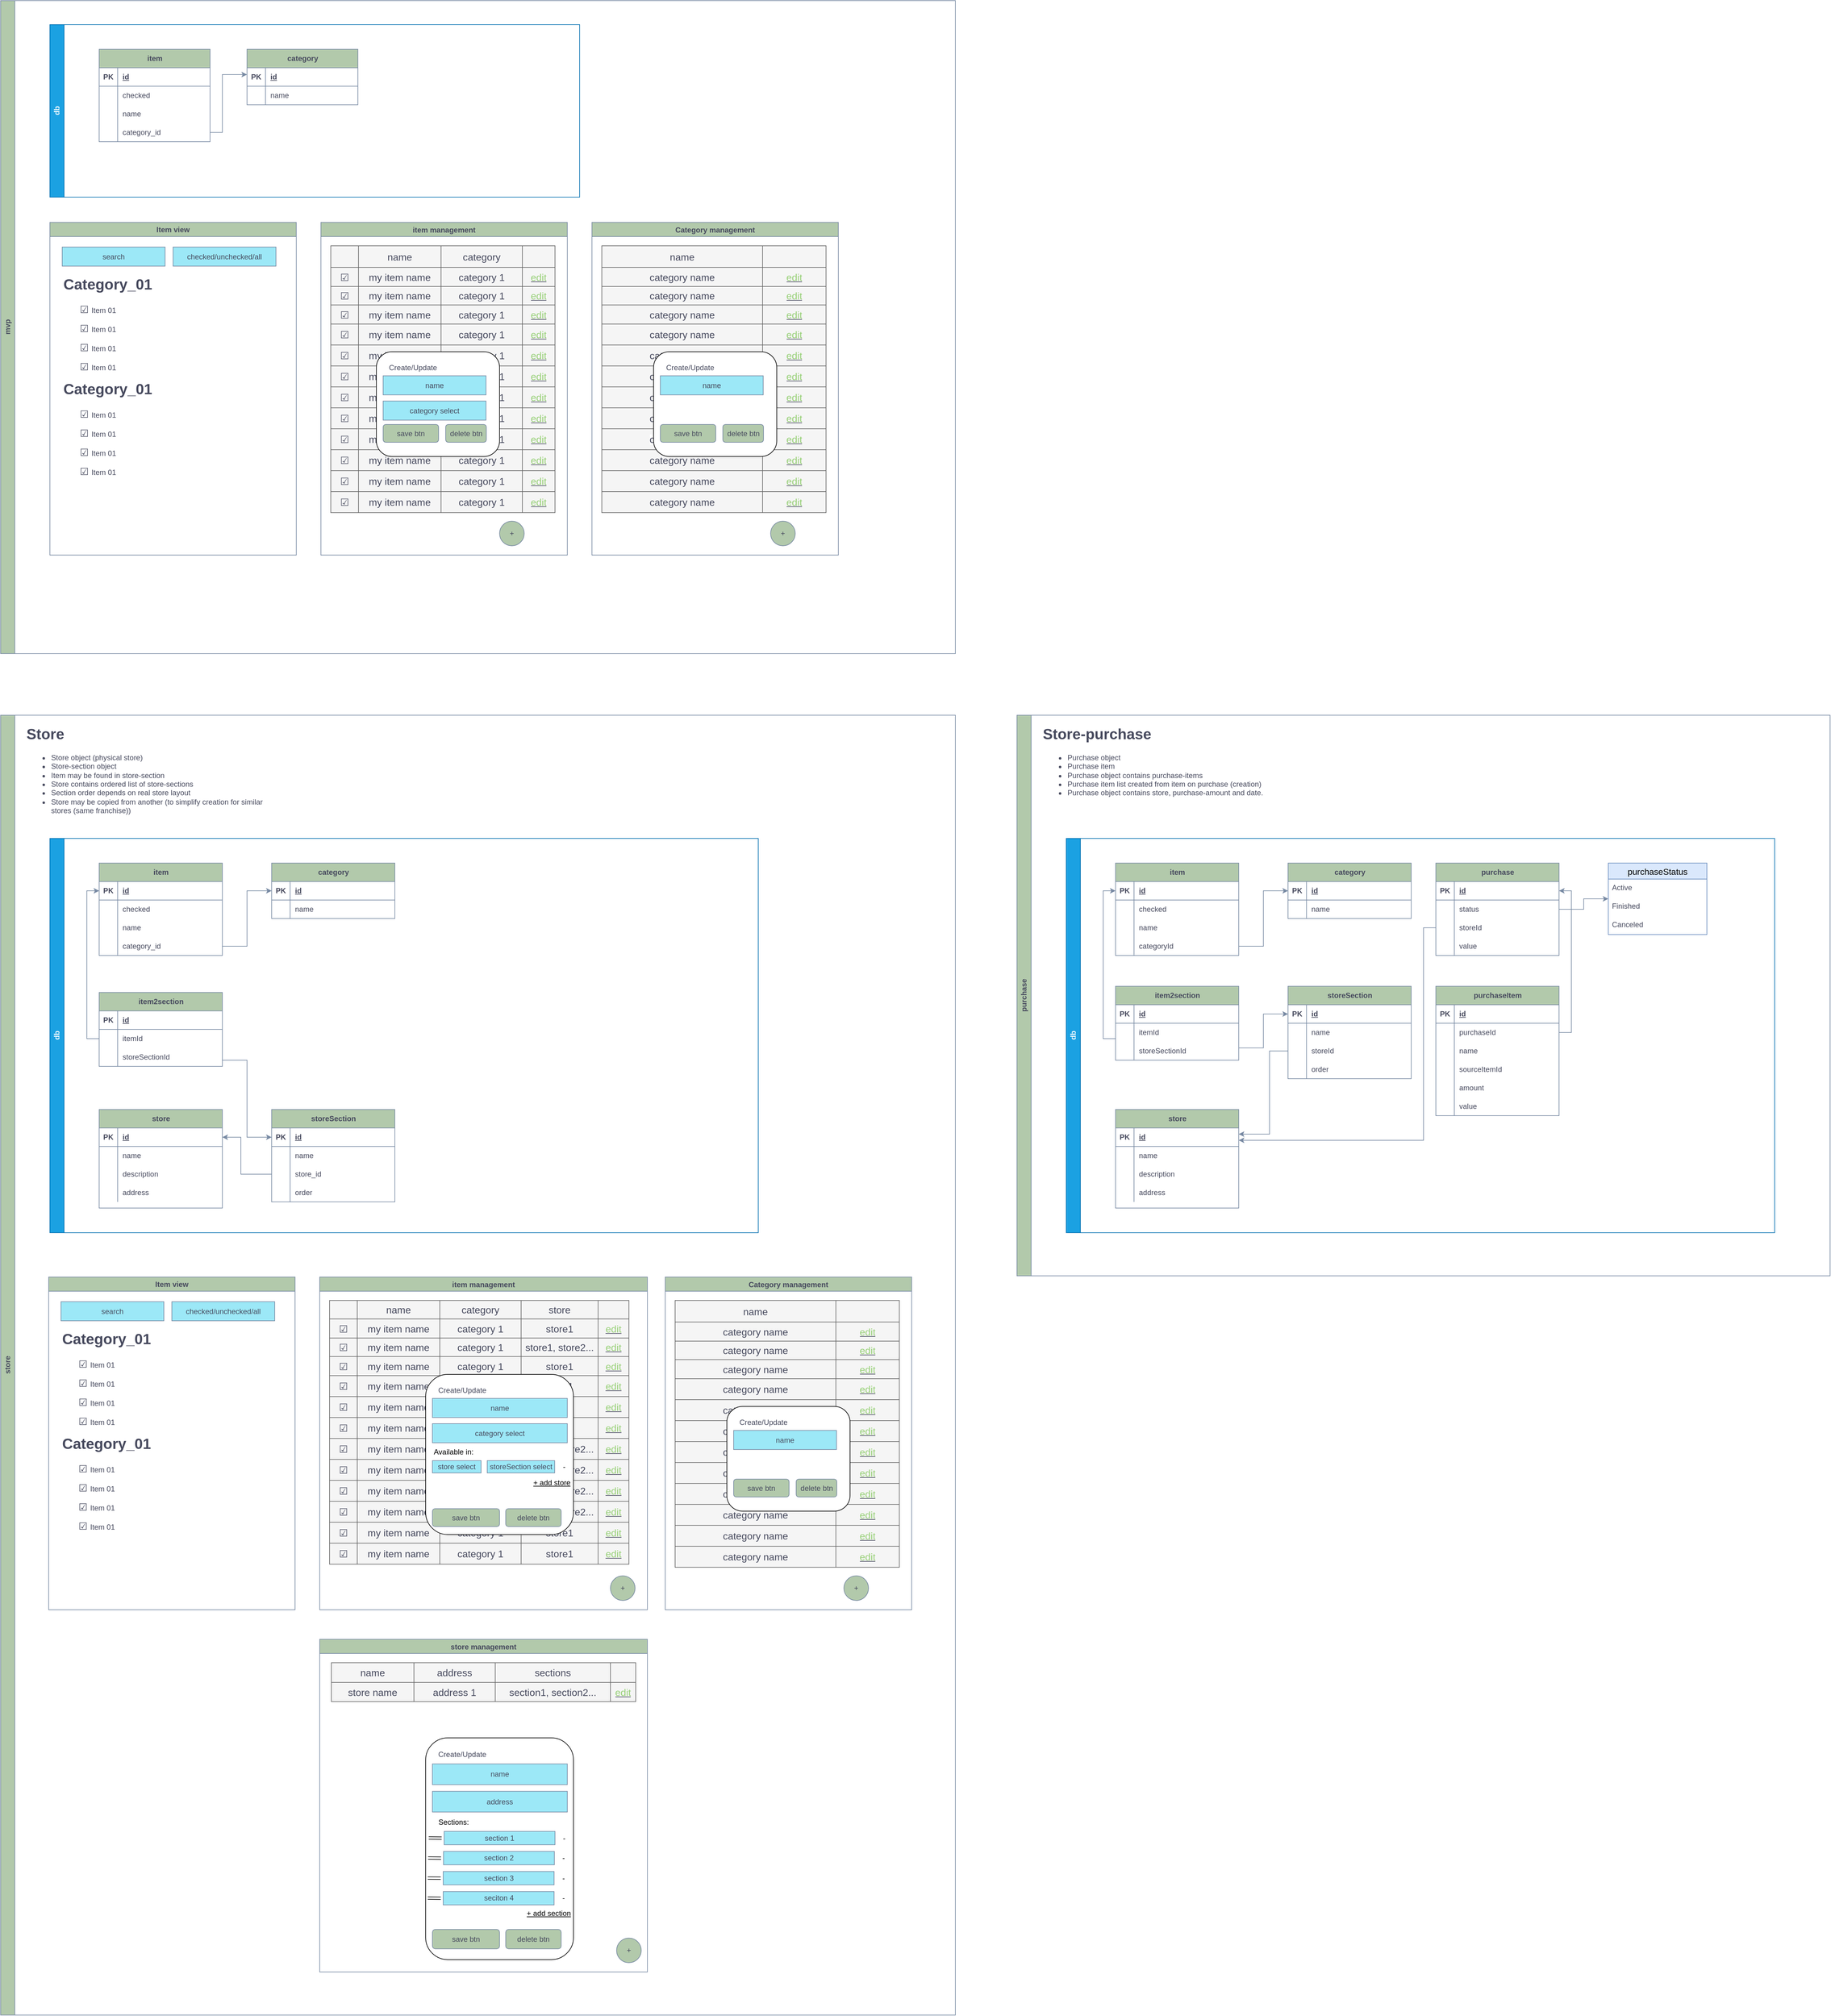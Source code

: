 <mxfile version="24.6.4" type="device">
  <diagram name="Page-1" id="hMjKhqMPRsMkv0U9E1n5">
    <mxGraphModel dx="1749" dy="1374" grid="1" gridSize="10" guides="1" tooltips="1" connect="1" arrows="1" fold="1" page="0" pageScale="1" pageWidth="850" pageHeight="1100" math="0" shadow="0">
      <root>
        <mxCell id="0" />
        <mxCell id="1" parent="0" />
        <mxCell id="7_JJzmUGlgxtBGRZnW0S-24" value="" style="shape=partialRectangle;html=1;whiteSpace=wrap;connectable=0;strokeColor=inherit;overflow=hidden;fillColor=none;top=0;left=0;bottom=0;right=0;pointerEvents=1;fontSize=16;fontColor=#46495D;" parent="1" vertex="1">
          <mxGeometry x="419" y="395" width="93" height="26" as="geometry">
            <mxRectangle width="93" height="26" as="alternateBounds" />
          </mxGeometry>
        </mxCell>
        <mxCell id="7_JJzmUGlgxtBGRZnW0S-245" value="mvp" style="swimlane;horizontal=0;whiteSpace=wrap;html=1;strokeColor=#788AA3;fontColor=#46495D;fillColor=#B2C9AB;" parent="1" vertex="1">
          <mxGeometry x="-760" y="-800" width="1550" height="1060" as="geometry">
            <mxRectangle x="-80" y="-520" width="40" height="50" as="alternateBounds" />
          </mxGeometry>
        </mxCell>
        <mxCell id="7_JJzmUGlgxtBGRZnW0S-242" value="Item view" style="swimlane;whiteSpace=wrap;html=1;strokeColor=#788AA3;fontColor=#46495D;fillColor=#B2C9AB;" parent="7_JJzmUGlgxtBGRZnW0S-245" vertex="1">
          <mxGeometry x="80" y="360" width="400" height="540" as="geometry" />
        </mxCell>
        <mxCell id="7_JJzmUGlgxtBGRZnW0S-551" value="search" style="rounded=0;whiteSpace=wrap;html=1;strokeColor=#788AA3;fontColor=#46495D;fillColor=#9ce8f7;" parent="7_JJzmUGlgxtBGRZnW0S-242" vertex="1">
          <mxGeometry x="20" y="40" width="167" height="31" as="geometry" />
        </mxCell>
        <mxCell id="7_JJzmUGlgxtBGRZnW0S-552" value="checked/unchecked/all" style="rounded=0;whiteSpace=wrap;html=1;strokeColor=#788AA3;fontColor=#46495D;fillColor=#9ce8f7;" parent="7_JJzmUGlgxtBGRZnW0S-242" vertex="1">
          <mxGeometry x="200" y="40" width="167" height="31" as="geometry" />
        </mxCell>
        <mxCell id="7_JJzmUGlgxtBGRZnW0S-553" value="&lt;h1 style=&quot;margin-top: 0px;&quot;&gt;Category_01&lt;/h1&gt;&lt;p&gt;&lt;span style=&quot;white-space: pre;&quot;&gt;&#x9;&lt;/span&gt;&lt;span style=&quot;font-size: 16px; text-align: center; background-color: initial;&quot;&gt;☑&amp;nbsp;&lt;/span&gt;&lt;span style=&quot;background-color: initial;&quot;&gt;Item 01&lt;/span&gt;&lt;/p&gt;&lt;p&gt;&lt;span style=&quot;white-space: pre;&quot;&gt;&#x9;&lt;/span&gt;&lt;span style=&quot;font-size: 16px; text-align: center; background-color: initial;&quot;&gt;☑&amp;nbsp;&lt;/span&gt;&lt;span style=&quot;background-color: initial;&quot;&gt;Item 01&lt;/span&gt;&lt;/p&gt;&lt;p&gt;&lt;span style=&quot;white-space: pre;&quot;&gt;&#x9;&lt;/span&gt;&lt;span style=&quot;font-size: 16px; text-align: center; background-color: initial;&quot;&gt;☑&amp;nbsp;&lt;/span&gt;&lt;span style=&quot;background-color: initial;&quot;&gt;Item 01&lt;/span&gt;&lt;/p&gt;&lt;p&gt;&lt;span style=&quot;white-space: pre;&quot;&gt;&#x9;&lt;/span&gt;&lt;span style=&quot;font-size: 16px; text-align: center; background-color: initial;&quot;&gt;☑&amp;nbsp;&lt;/span&gt;&lt;span style=&quot;background-color: initial;&quot;&gt;Item 01&lt;/span&gt;&lt;/p&gt;" style="text;html=1;whiteSpace=wrap;overflow=hidden;rounded=0;fontColor=#46495D;" parent="7_JJzmUGlgxtBGRZnW0S-242" vertex="1">
          <mxGeometry x="20" y="80" width="180" height="170" as="geometry" />
        </mxCell>
        <mxCell id="7_JJzmUGlgxtBGRZnW0S-554" value="&lt;h1 style=&quot;margin-top: 0px;&quot;&gt;Category_01&lt;/h1&gt;&lt;p&gt;&lt;span style=&quot;white-space: pre;&quot;&gt;&#x9;&lt;/span&gt;&lt;span style=&quot;font-size: 16px; text-align: center; background-color: initial;&quot;&gt;☑&amp;nbsp;&lt;/span&gt;&lt;span style=&quot;background-color: initial;&quot;&gt;Item 01&lt;/span&gt;&lt;/p&gt;&lt;p&gt;&lt;span style=&quot;white-space: pre;&quot;&gt;&#x9;&lt;/span&gt;&lt;span style=&quot;font-size: 16px; text-align: center; background-color: initial;&quot;&gt;☑&amp;nbsp;&lt;/span&gt;&lt;span style=&quot;background-color: initial;&quot;&gt;Item 01&lt;/span&gt;&lt;/p&gt;&lt;p&gt;&lt;span style=&quot;white-space: pre;&quot;&gt;&#x9;&lt;/span&gt;&lt;span style=&quot;font-size: 16px; text-align: center; background-color: initial;&quot;&gt;☑&amp;nbsp;&lt;/span&gt;&lt;span style=&quot;background-color: initial;&quot;&gt;Item 01&lt;/span&gt;&lt;/p&gt;&lt;p&gt;&lt;span style=&quot;white-space: pre;&quot;&gt;&#x9;&lt;/span&gt;&lt;span style=&quot;font-size: 16px; text-align: center; background-color: initial;&quot;&gt;☑&amp;nbsp;&lt;/span&gt;&lt;span style=&quot;background-color: initial;&quot;&gt;Item 01&lt;/span&gt;&lt;/p&gt;" style="text;html=1;whiteSpace=wrap;overflow=hidden;rounded=0;fontColor=#46495D;" parent="7_JJzmUGlgxtBGRZnW0S-242" vertex="1">
          <mxGeometry x="20" y="250" width="180" height="170" as="geometry" />
        </mxCell>
        <mxCell id="7_JJzmUGlgxtBGRZnW0S-4" value="item management" style="swimlane;strokeColor=#788AA3;fontColor=#46495D;fillColor=#B2C9AB;" parent="7_JJzmUGlgxtBGRZnW0S-245" vertex="1">
          <mxGeometry x="520" y="360" width="400" height="540" as="geometry" />
        </mxCell>
        <mxCell id="7_JJzmUGlgxtBGRZnW0S-6" value="" style="shape=table;startSize=0;container=1;collapsible=0;childLayout=tableLayout;fontSize=16;strokeColor=#666666;fontColor=#333333;fillColor=#f5f5f5;" parent="7_JJzmUGlgxtBGRZnW0S-4" vertex="1">
          <mxGeometry x="16" y="38" width="364" height="433.15" as="geometry" />
        </mxCell>
        <mxCell id="7_JJzmUGlgxtBGRZnW0S-7" value="" style="shape=tableRow;horizontal=0;startSize=0;swimlaneHead=0;swimlaneBody=0;strokeColor=inherit;top=0;left=0;bottom=0;right=0;collapsible=0;dropTarget=0;fillColor=none;points=[[0,0.5],[1,0.5]];portConstraint=eastwest;fontSize=16;fontColor=#46495D;" parent="7_JJzmUGlgxtBGRZnW0S-6" vertex="1">
          <mxGeometry width="364" height="35" as="geometry" />
        </mxCell>
        <mxCell id="7_JJzmUGlgxtBGRZnW0S-8" value="" style="shape=partialRectangle;html=1;whiteSpace=wrap;connectable=0;strokeColor=inherit;overflow=hidden;fillColor=none;top=0;left=0;bottom=0;right=0;pointerEvents=1;fontSize=16;fontColor=#46495D;" parent="7_JJzmUGlgxtBGRZnW0S-7" vertex="1">
          <mxGeometry width="45" height="35" as="geometry">
            <mxRectangle width="45" height="35" as="alternateBounds" />
          </mxGeometry>
        </mxCell>
        <mxCell id="7_JJzmUGlgxtBGRZnW0S-9" value="name" style="shape=partialRectangle;html=1;whiteSpace=wrap;connectable=0;strokeColor=inherit;overflow=hidden;fillColor=none;top=0;left=0;bottom=0;right=0;pointerEvents=1;fontSize=16;fontColor=#46495D;" parent="7_JJzmUGlgxtBGRZnW0S-7" vertex="1">
          <mxGeometry x="45" width="134" height="35" as="geometry">
            <mxRectangle width="134" height="35" as="alternateBounds" />
          </mxGeometry>
        </mxCell>
        <mxCell id="7_JJzmUGlgxtBGRZnW0S-10" value="category" style="shape=partialRectangle;html=1;whiteSpace=wrap;connectable=0;strokeColor=inherit;overflow=hidden;fillColor=none;top=0;left=0;bottom=0;right=0;pointerEvents=1;fontSize=16;fontColor=#46495D;" parent="7_JJzmUGlgxtBGRZnW0S-7" vertex="1">
          <mxGeometry x="179" width="132" height="35" as="geometry">
            <mxRectangle width="132" height="35" as="alternateBounds" />
          </mxGeometry>
        </mxCell>
        <mxCell id="7_JJzmUGlgxtBGRZnW0S-19" value="" style="shape=partialRectangle;html=1;whiteSpace=wrap;connectable=0;strokeColor=inherit;overflow=hidden;fillColor=none;top=0;left=0;bottom=0;right=0;pointerEvents=1;fontSize=16;fontColor=#46495D;" parent="7_JJzmUGlgxtBGRZnW0S-7" vertex="1">
          <mxGeometry x="311" width="53" height="35" as="geometry">
            <mxRectangle width="53" height="35" as="alternateBounds" />
          </mxGeometry>
        </mxCell>
        <mxCell id="7_JJzmUGlgxtBGRZnW0S-11" value="" style="shape=tableRow;horizontal=0;startSize=0;swimlaneHead=0;swimlaneBody=0;strokeColor=inherit;top=0;left=0;bottom=0;right=0;collapsible=0;dropTarget=0;fillColor=none;points=[[0,0.5],[1,0.5]];portConstraint=eastwest;fontSize=16;fontColor=#46495D;" parent="7_JJzmUGlgxtBGRZnW0S-6" vertex="1">
          <mxGeometry y="35" width="364" height="31" as="geometry" />
        </mxCell>
        <mxCell id="7_JJzmUGlgxtBGRZnW0S-12" value="☑" style="shape=partialRectangle;html=1;whiteSpace=wrap;connectable=0;strokeColor=inherit;overflow=hidden;fillColor=none;top=0;left=0;bottom=0;right=0;pointerEvents=1;fontSize=16;fontColor=#46495D;" parent="7_JJzmUGlgxtBGRZnW0S-11" vertex="1">
          <mxGeometry width="45" height="31" as="geometry">
            <mxRectangle width="45" height="31" as="alternateBounds" />
          </mxGeometry>
        </mxCell>
        <mxCell id="7_JJzmUGlgxtBGRZnW0S-13" value="my item name" style="shape=partialRectangle;html=1;whiteSpace=wrap;connectable=0;strokeColor=inherit;overflow=hidden;fillColor=none;top=0;left=0;bottom=0;right=0;pointerEvents=1;fontSize=16;fontColor=#46495D;" parent="7_JJzmUGlgxtBGRZnW0S-11" vertex="1">
          <mxGeometry x="45" width="134" height="31" as="geometry">
            <mxRectangle width="134" height="31" as="alternateBounds" />
          </mxGeometry>
        </mxCell>
        <mxCell id="7_JJzmUGlgxtBGRZnW0S-14" value="category 1" style="shape=partialRectangle;html=1;whiteSpace=wrap;connectable=0;strokeColor=inherit;overflow=hidden;fillColor=none;top=0;left=0;bottom=0;right=0;pointerEvents=1;fontSize=16;fontColor=#46495D;" parent="7_JJzmUGlgxtBGRZnW0S-11" vertex="1">
          <mxGeometry x="179" width="132" height="31" as="geometry">
            <mxRectangle width="132" height="31" as="alternateBounds" />
          </mxGeometry>
        </mxCell>
        <mxCell id="7_JJzmUGlgxtBGRZnW0S-20" value="&lt;u&gt;&lt;font color=&quot;#97d077&quot;&gt;edit&lt;/font&gt;&lt;/u&gt;" style="shape=partialRectangle;html=1;whiteSpace=wrap;connectable=0;strokeColor=inherit;overflow=hidden;fillColor=none;top=0;left=0;bottom=0;right=0;pointerEvents=1;fontSize=16;fontColor=#46495D;" parent="7_JJzmUGlgxtBGRZnW0S-11" vertex="1">
          <mxGeometry x="311" width="53" height="31" as="geometry">
            <mxRectangle width="53" height="31" as="alternateBounds" />
          </mxGeometry>
        </mxCell>
        <mxCell id="7_JJzmUGlgxtBGRZnW0S-54" value="" style="shape=tableRow;horizontal=0;startSize=0;swimlaneHead=0;swimlaneBody=0;strokeColor=inherit;top=0;left=0;bottom=0;right=0;collapsible=0;dropTarget=0;fillColor=none;points=[[0,0.5],[1,0.5]];portConstraint=eastwest;fontSize=16;fontColor=#46495D;" parent="7_JJzmUGlgxtBGRZnW0S-6" vertex="1">
          <mxGeometry y="66" width="364" height="30" as="geometry" />
        </mxCell>
        <mxCell id="7_JJzmUGlgxtBGRZnW0S-55" value="☑" style="shape=partialRectangle;html=1;whiteSpace=wrap;connectable=0;strokeColor=inherit;overflow=hidden;fillColor=none;top=0;left=0;bottom=0;right=0;pointerEvents=1;fontSize=16;fontColor=#46495D;" parent="7_JJzmUGlgxtBGRZnW0S-54" vertex="1">
          <mxGeometry width="45" height="30" as="geometry">
            <mxRectangle width="45" height="30" as="alternateBounds" />
          </mxGeometry>
        </mxCell>
        <mxCell id="7_JJzmUGlgxtBGRZnW0S-56" value="my item name" style="shape=partialRectangle;html=1;whiteSpace=wrap;connectable=0;strokeColor=inherit;overflow=hidden;fillColor=none;top=0;left=0;bottom=0;right=0;pointerEvents=1;fontSize=16;fontColor=#46495D;" parent="7_JJzmUGlgxtBGRZnW0S-54" vertex="1">
          <mxGeometry x="45" width="134" height="30" as="geometry">
            <mxRectangle width="134" height="30" as="alternateBounds" />
          </mxGeometry>
        </mxCell>
        <mxCell id="7_JJzmUGlgxtBGRZnW0S-57" value="category 1" style="shape=partialRectangle;html=1;whiteSpace=wrap;connectable=0;strokeColor=inherit;overflow=hidden;fillColor=none;top=0;left=0;bottom=0;right=0;pointerEvents=1;fontSize=16;fontColor=#46495D;" parent="7_JJzmUGlgxtBGRZnW0S-54" vertex="1">
          <mxGeometry x="179" width="132" height="30" as="geometry">
            <mxRectangle width="132" height="30" as="alternateBounds" />
          </mxGeometry>
        </mxCell>
        <mxCell id="7_JJzmUGlgxtBGRZnW0S-58" value="&lt;u&gt;&lt;font color=&quot;#97d077&quot;&gt;edit&lt;/font&gt;&lt;/u&gt;" style="shape=partialRectangle;html=1;whiteSpace=wrap;connectable=0;strokeColor=inherit;overflow=hidden;fillColor=none;top=0;left=0;bottom=0;right=0;pointerEvents=1;fontSize=16;fontColor=#46495D;" parent="7_JJzmUGlgxtBGRZnW0S-54" vertex="1">
          <mxGeometry x="311" width="53" height="30" as="geometry">
            <mxRectangle width="53" height="30" as="alternateBounds" />
          </mxGeometry>
        </mxCell>
        <mxCell id="7_JJzmUGlgxtBGRZnW0S-73" value="" style="shape=tableRow;horizontal=0;startSize=0;swimlaneHead=0;swimlaneBody=0;strokeColor=inherit;top=0;left=0;bottom=0;right=0;collapsible=0;dropTarget=0;fillColor=none;points=[[0,0.5],[1,0.5]];portConstraint=eastwest;fontSize=16;fontColor=#46495D;" parent="7_JJzmUGlgxtBGRZnW0S-6" vertex="1">
          <mxGeometry y="96" width="364" height="31" as="geometry" />
        </mxCell>
        <mxCell id="7_JJzmUGlgxtBGRZnW0S-74" value="☑" style="shape=partialRectangle;html=1;whiteSpace=wrap;connectable=0;strokeColor=inherit;overflow=hidden;fillColor=none;top=0;left=0;bottom=0;right=0;pointerEvents=1;fontSize=16;fontColor=#46495D;" parent="7_JJzmUGlgxtBGRZnW0S-73" vertex="1">
          <mxGeometry width="45" height="31" as="geometry">
            <mxRectangle width="45" height="31" as="alternateBounds" />
          </mxGeometry>
        </mxCell>
        <mxCell id="7_JJzmUGlgxtBGRZnW0S-75" value="my item name" style="shape=partialRectangle;html=1;whiteSpace=wrap;connectable=0;strokeColor=inherit;overflow=hidden;fillColor=none;top=0;left=0;bottom=0;right=0;pointerEvents=1;fontSize=16;fontColor=#46495D;" parent="7_JJzmUGlgxtBGRZnW0S-73" vertex="1">
          <mxGeometry x="45" width="134" height="31" as="geometry">
            <mxRectangle width="134" height="31" as="alternateBounds" />
          </mxGeometry>
        </mxCell>
        <mxCell id="7_JJzmUGlgxtBGRZnW0S-76" value="category 1" style="shape=partialRectangle;html=1;whiteSpace=wrap;connectable=0;strokeColor=inherit;overflow=hidden;fillColor=none;top=0;left=0;bottom=0;right=0;pointerEvents=1;fontSize=16;fontColor=#46495D;" parent="7_JJzmUGlgxtBGRZnW0S-73" vertex="1">
          <mxGeometry x="179" width="132" height="31" as="geometry">
            <mxRectangle width="132" height="31" as="alternateBounds" />
          </mxGeometry>
        </mxCell>
        <mxCell id="7_JJzmUGlgxtBGRZnW0S-77" value="&lt;u&gt;&lt;font color=&quot;#97d077&quot;&gt;edit&lt;/font&gt;&lt;/u&gt;" style="shape=partialRectangle;html=1;whiteSpace=wrap;connectable=0;strokeColor=inherit;overflow=hidden;fillColor=none;top=0;left=0;bottom=0;right=0;pointerEvents=1;fontSize=16;fontColor=#46495D;" parent="7_JJzmUGlgxtBGRZnW0S-73" vertex="1">
          <mxGeometry x="311" width="53" height="31" as="geometry">
            <mxRectangle width="53" height="31" as="alternateBounds" />
          </mxGeometry>
        </mxCell>
        <mxCell id="7_JJzmUGlgxtBGRZnW0S-78" value="" style="shape=tableRow;horizontal=0;startSize=0;swimlaneHead=0;swimlaneBody=0;strokeColor=inherit;top=0;left=0;bottom=0;right=0;collapsible=0;dropTarget=0;fillColor=none;points=[[0,0.5],[1,0.5]];portConstraint=eastwest;fontSize=16;fontColor=#46495D;" parent="7_JJzmUGlgxtBGRZnW0S-6" vertex="1">
          <mxGeometry y="127" width="364" height="34" as="geometry" />
        </mxCell>
        <mxCell id="7_JJzmUGlgxtBGRZnW0S-79" value="☑" style="shape=partialRectangle;html=1;whiteSpace=wrap;connectable=0;strokeColor=inherit;overflow=hidden;fillColor=none;top=0;left=0;bottom=0;right=0;pointerEvents=1;fontSize=16;fontColor=#46495D;" parent="7_JJzmUGlgxtBGRZnW0S-78" vertex="1">
          <mxGeometry width="45" height="34" as="geometry">
            <mxRectangle width="45" height="34" as="alternateBounds" />
          </mxGeometry>
        </mxCell>
        <mxCell id="7_JJzmUGlgxtBGRZnW0S-80" value="my item name" style="shape=partialRectangle;html=1;whiteSpace=wrap;connectable=0;strokeColor=inherit;overflow=hidden;fillColor=none;top=0;left=0;bottom=0;right=0;pointerEvents=1;fontSize=16;fontColor=#46495D;" parent="7_JJzmUGlgxtBGRZnW0S-78" vertex="1">
          <mxGeometry x="45" width="134" height="34" as="geometry">
            <mxRectangle width="134" height="34" as="alternateBounds" />
          </mxGeometry>
        </mxCell>
        <mxCell id="7_JJzmUGlgxtBGRZnW0S-81" value="category 1" style="shape=partialRectangle;html=1;whiteSpace=wrap;connectable=0;strokeColor=inherit;overflow=hidden;fillColor=none;top=0;left=0;bottom=0;right=0;pointerEvents=1;fontSize=16;fontColor=#46495D;" parent="7_JJzmUGlgxtBGRZnW0S-78" vertex="1">
          <mxGeometry x="179" width="132" height="34" as="geometry">
            <mxRectangle width="132" height="34" as="alternateBounds" />
          </mxGeometry>
        </mxCell>
        <mxCell id="7_JJzmUGlgxtBGRZnW0S-82" value="&lt;u&gt;&lt;font color=&quot;#97d077&quot;&gt;edit&lt;/font&gt;&lt;/u&gt;" style="shape=partialRectangle;html=1;whiteSpace=wrap;connectable=0;strokeColor=inherit;overflow=hidden;fillColor=none;top=0;left=0;bottom=0;right=0;pointerEvents=1;fontSize=16;fontColor=#46495D;" parent="7_JJzmUGlgxtBGRZnW0S-78" vertex="1">
          <mxGeometry x="311" width="53" height="34" as="geometry">
            <mxRectangle width="53" height="34" as="alternateBounds" />
          </mxGeometry>
        </mxCell>
        <mxCell id="7_JJzmUGlgxtBGRZnW0S-226" value="" style="shape=tableRow;horizontal=0;startSize=0;swimlaneHead=0;swimlaneBody=0;strokeColor=inherit;top=0;left=0;bottom=0;right=0;collapsible=0;dropTarget=0;fillColor=none;points=[[0,0.5],[1,0.5]];portConstraint=eastwest;fontSize=16;fontColor=#46495D;" parent="7_JJzmUGlgxtBGRZnW0S-6" vertex="1">
          <mxGeometry y="161" width="364" height="34" as="geometry" />
        </mxCell>
        <mxCell id="7_JJzmUGlgxtBGRZnW0S-227" value="☑" style="shape=partialRectangle;html=1;whiteSpace=wrap;connectable=0;strokeColor=inherit;overflow=hidden;fillColor=none;top=0;left=0;bottom=0;right=0;pointerEvents=1;fontSize=16;fontColor=#46495D;" parent="7_JJzmUGlgxtBGRZnW0S-226" vertex="1">
          <mxGeometry width="45" height="34" as="geometry">
            <mxRectangle width="45" height="34" as="alternateBounds" />
          </mxGeometry>
        </mxCell>
        <mxCell id="7_JJzmUGlgxtBGRZnW0S-228" value="my item name" style="shape=partialRectangle;html=1;whiteSpace=wrap;connectable=0;strokeColor=inherit;overflow=hidden;fillColor=none;top=0;left=0;bottom=0;right=0;pointerEvents=1;fontSize=16;fontColor=#46495D;" parent="7_JJzmUGlgxtBGRZnW0S-226" vertex="1">
          <mxGeometry x="45" width="134" height="34" as="geometry">
            <mxRectangle width="134" height="34" as="alternateBounds" />
          </mxGeometry>
        </mxCell>
        <mxCell id="7_JJzmUGlgxtBGRZnW0S-229" value="category 1" style="shape=partialRectangle;html=1;whiteSpace=wrap;connectable=0;strokeColor=inherit;overflow=hidden;fillColor=none;top=0;left=0;bottom=0;right=0;pointerEvents=1;fontSize=16;fontColor=#46495D;" parent="7_JJzmUGlgxtBGRZnW0S-226" vertex="1">
          <mxGeometry x="179" width="132" height="34" as="geometry">
            <mxRectangle width="132" height="34" as="alternateBounds" />
          </mxGeometry>
        </mxCell>
        <mxCell id="7_JJzmUGlgxtBGRZnW0S-230" value="&lt;u&gt;&lt;font color=&quot;#97d077&quot;&gt;edit&lt;/font&gt;&lt;/u&gt;" style="shape=partialRectangle;html=1;whiteSpace=wrap;connectable=0;strokeColor=inherit;overflow=hidden;fillColor=none;top=0;left=0;bottom=0;right=0;pointerEvents=1;fontSize=16;fontColor=#46495D;" parent="7_JJzmUGlgxtBGRZnW0S-226" vertex="1">
          <mxGeometry x="311" width="53" height="34" as="geometry">
            <mxRectangle width="53" height="34" as="alternateBounds" />
          </mxGeometry>
        </mxCell>
        <mxCell id="7_JJzmUGlgxtBGRZnW0S-221" value="" style="shape=tableRow;horizontal=0;startSize=0;swimlaneHead=0;swimlaneBody=0;strokeColor=inherit;top=0;left=0;bottom=0;right=0;collapsible=0;dropTarget=0;fillColor=none;points=[[0,0.5],[1,0.5]];portConstraint=eastwest;fontSize=16;fontColor=#46495D;" parent="7_JJzmUGlgxtBGRZnW0S-6" vertex="1">
          <mxGeometry y="195" width="364" height="34" as="geometry" />
        </mxCell>
        <mxCell id="7_JJzmUGlgxtBGRZnW0S-222" value="☑" style="shape=partialRectangle;html=1;whiteSpace=wrap;connectable=0;strokeColor=inherit;overflow=hidden;fillColor=none;top=0;left=0;bottom=0;right=0;pointerEvents=1;fontSize=16;fontColor=#46495D;" parent="7_JJzmUGlgxtBGRZnW0S-221" vertex="1">
          <mxGeometry width="45" height="34" as="geometry">
            <mxRectangle width="45" height="34" as="alternateBounds" />
          </mxGeometry>
        </mxCell>
        <mxCell id="7_JJzmUGlgxtBGRZnW0S-223" value="my item name" style="shape=partialRectangle;html=1;whiteSpace=wrap;connectable=0;strokeColor=inherit;overflow=hidden;fillColor=none;top=0;left=0;bottom=0;right=0;pointerEvents=1;fontSize=16;fontColor=#46495D;" parent="7_JJzmUGlgxtBGRZnW0S-221" vertex="1">
          <mxGeometry x="45" width="134" height="34" as="geometry">
            <mxRectangle width="134" height="34" as="alternateBounds" />
          </mxGeometry>
        </mxCell>
        <mxCell id="7_JJzmUGlgxtBGRZnW0S-224" value="category 1" style="shape=partialRectangle;html=1;whiteSpace=wrap;connectable=0;strokeColor=inherit;overflow=hidden;fillColor=none;top=0;left=0;bottom=0;right=0;pointerEvents=1;fontSize=16;fontColor=#46495D;" parent="7_JJzmUGlgxtBGRZnW0S-221" vertex="1">
          <mxGeometry x="179" width="132" height="34" as="geometry">
            <mxRectangle width="132" height="34" as="alternateBounds" />
          </mxGeometry>
        </mxCell>
        <mxCell id="7_JJzmUGlgxtBGRZnW0S-225" value="&lt;u&gt;&lt;font color=&quot;#97d077&quot;&gt;edit&lt;/font&gt;&lt;/u&gt;" style="shape=partialRectangle;html=1;whiteSpace=wrap;connectable=0;strokeColor=inherit;overflow=hidden;fillColor=none;top=0;left=0;bottom=0;right=0;pointerEvents=1;fontSize=16;fontColor=#46495D;" parent="7_JJzmUGlgxtBGRZnW0S-221" vertex="1">
          <mxGeometry x="311" width="53" height="34" as="geometry">
            <mxRectangle width="53" height="34" as="alternateBounds" />
          </mxGeometry>
        </mxCell>
        <mxCell id="7_JJzmUGlgxtBGRZnW0S-216" value="" style="shape=tableRow;horizontal=0;startSize=0;swimlaneHead=0;swimlaneBody=0;strokeColor=inherit;top=0;left=0;bottom=0;right=0;collapsible=0;dropTarget=0;fillColor=none;points=[[0,0.5],[1,0.5]];portConstraint=eastwest;fontSize=16;fontColor=#46495D;" parent="7_JJzmUGlgxtBGRZnW0S-6" vertex="1">
          <mxGeometry y="229" width="364" height="34" as="geometry" />
        </mxCell>
        <mxCell id="7_JJzmUGlgxtBGRZnW0S-217" value="☑" style="shape=partialRectangle;html=1;whiteSpace=wrap;connectable=0;strokeColor=inherit;overflow=hidden;fillColor=none;top=0;left=0;bottom=0;right=0;pointerEvents=1;fontSize=16;fontColor=#46495D;" parent="7_JJzmUGlgxtBGRZnW0S-216" vertex="1">
          <mxGeometry width="45" height="34" as="geometry">
            <mxRectangle width="45" height="34" as="alternateBounds" />
          </mxGeometry>
        </mxCell>
        <mxCell id="7_JJzmUGlgxtBGRZnW0S-218" value="my item name" style="shape=partialRectangle;html=1;whiteSpace=wrap;connectable=0;strokeColor=inherit;overflow=hidden;fillColor=none;top=0;left=0;bottom=0;right=0;pointerEvents=1;fontSize=16;fontColor=#46495D;" parent="7_JJzmUGlgxtBGRZnW0S-216" vertex="1">
          <mxGeometry x="45" width="134" height="34" as="geometry">
            <mxRectangle width="134" height="34" as="alternateBounds" />
          </mxGeometry>
        </mxCell>
        <mxCell id="7_JJzmUGlgxtBGRZnW0S-219" value="category 1" style="shape=partialRectangle;html=1;whiteSpace=wrap;connectable=0;strokeColor=inherit;overflow=hidden;fillColor=none;top=0;left=0;bottom=0;right=0;pointerEvents=1;fontSize=16;fontColor=#46495D;" parent="7_JJzmUGlgxtBGRZnW0S-216" vertex="1">
          <mxGeometry x="179" width="132" height="34" as="geometry">
            <mxRectangle width="132" height="34" as="alternateBounds" />
          </mxGeometry>
        </mxCell>
        <mxCell id="7_JJzmUGlgxtBGRZnW0S-220" value="&lt;u&gt;&lt;font color=&quot;#97d077&quot;&gt;edit&lt;/font&gt;&lt;/u&gt;" style="shape=partialRectangle;html=1;whiteSpace=wrap;connectable=0;strokeColor=inherit;overflow=hidden;fillColor=none;top=0;left=0;bottom=0;right=0;pointerEvents=1;fontSize=16;fontColor=#46495D;" parent="7_JJzmUGlgxtBGRZnW0S-216" vertex="1">
          <mxGeometry x="311" width="53" height="34" as="geometry">
            <mxRectangle width="53" height="34" as="alternateBounds" />
          </mxGeometry>
        </mxCell>
        <mxCell id="7_JJzmUGlgxtBGRZnW0S-211" value="" style="shape=tableRow;horizontal=0;startSize=0;swimlaneHead=0;swimlaneBody=0;strokeColor=inherit;top=0;left=0;bottom=0;right=0;collapsible=0;dropTarget=0;fillColor=none;points=[[0,0.5],[1,0.5]];portConstraint=eastwest;fontSize=16;fontColor=#46495D;" parent="7_JJzmUGlgxtBGRZnW0S-6" vertex="1">
          <mxGeometry y="263" width="364" height="34" as="geometry" />
        </mxCell>
        <mxCell id="7_JJzmUGlgxtBGRZnW0S-212" value="☑" style="shape=partialRectangle;html=1;whiteSpace=wrap;connectable=0;strokeColor=inherit;overflow=hidden;fillColor=none;top=0;left=0;bottom=0;right=0;pointerEvents=1;fontSize=16;fontColor=#46495D;" parent="7_JJzmUGlgxtBGRZnW0S-211" vertex="1">
          <mxGeometry width="45" height="34" as="geometry">
            <mxRectangle width="45" height="34" as="alternateBounds" />
          </mxGeometry>
        </mxCell>
        <mxCell id="7_JJzmUGlgxtBGRZnW0S-213" value="my item name" style="shape=partialRectangle;html=1;whiteSpace=wrap;connectable=0;strokeColor=inherit;overflow=hidden;fillColor=none;top=0;left=0;bottom=0;right=0;pointerEvents=1;fontSize=16;fontColor=#46495D;" parent="7_JJzmUGlgxtBGRZnW0S-211" vertex="1">
          <mxGeometry x="45" width="134" height="34" as="geometry">
            <mxRectangle width="134" height="34" as="alternateBounds" />
          </mxGeometry>
        </mxCell>
        <mxCell id="7_JJzmUGlgxtBGRZnW0S-214" value="category 1" style="shape=partialRectangle;html=1;whiteSpace=wrap;connectable=0;strokeColor=inherit;overflow=hidden;fillColor=none;top=0;left=0;bottom=0;right=0;pointerEvents=1;fontSize=16;fontColor=#46495D;" parent="7_JJzmUGlgxtBGRZnW0S-211" vertex="1">
          <mxGeometry x="179" width="132" height="34" as="geometry">
            <mxRectangle width="132" height="34" as="alternateBounds" />
          </mxGeometry>
        </mxCell>
        <mxCell id="7_JJzmUGlgxtBGRZnW0S-215" value="&lt;u&gt;&lt;font color=&quot;#97d077&quot;&gt;edit&lt;/font&gt;&lt;/u&gt;" style="shape=partialRectangle;html=1;whiteSpace=wrap;connectable=0;strokeColor=inherit;overflow=hidden;fillColor=none;top=0;left=0;bottom=0;right=0;pointerEvents=1;fontSize=16;fontColor=#46495D;" parent="7_JJzmUGlgxtBGRZnW0S-211" vertex="1">
          <mxGeometry x="311" width="53" height="34" as="geometry">
            <mxRectangle width="53" height="34" as="alternateBounds" />
          </mxGeometry>
        </mxCell>
        <mxCell id="7_JJzmUGlgxtBGRZnW0S-231" value="" style="shape=tableRow;horizontal=0;startSize=0;swimlaneHead=0;swimlaneBody=0;strokeColor=inherit;top=0;left=0;bottom=0;right=0;collapsible=0;dropTarget=0;fillColor=none;points=[[0,0.5],[1,0.5]];portConstraint=eastwest;fontSize=16;fontColor=#46495D;" parent="7_JJzmUGlgxtBGRZnW0S-6" vertex="1">
          <mxGeometry y="297" width="364" height="34" as="geometry" />
        </mxCell>
        <mxCell id="7_JJzmUGlgxtBGRZnW0S-232" value="☑" style="shape=partialRectangle;html=1;whiteSpace=wrap;connectable=0;strokeColor=inherit;overflow=hidden;fillColor=none;top=0;left=0;bottom=0;right=0;pointerEvents=1;fontSize=16;fontColor=#46495D;" parent="7_JJzmUGlgxtBGRZnW0S-231" vertex="1">
          <mxGeometry width="45" height="34" as="geometry">
            <mxRectangle width="45" height="34" as="alternateBounds" />
          </mxGeometry>
        </mxCell>
        <mxCell id="7_JJzmUGlgxtBGRZnW0S-233" value="my item name" style="shape=partialRectangle;html=1;whiteSpace=wrap;connectable=0;strokeColor=inherit;overflow=hidden;fillColor=none;top=0;left=0;bottom=0;right=0;pointerEvents=1;fontSize=16;fontColor=#46495D;" parent="7_JJzmUGlgxtBGRZnW0S-231" vertex="1">
          <mxGeometry x="45" width="134" height="34" as="geometry">
            <mxRectangle width="134" height="34" as="alternateBounds" />
          </mxGeometry>
        </mxCell>
        <mxCell id="7_JJzmUGlgxtBGRZnW0S-234" value="category 1" style="shape=partialRectangle;html=1;whiteSpace=wrap;connectable=0;strokeColor=inherit;overflow=hidden;fillColor=none;top=0;left=0;bottom=0;right=0;pointerEvents=1;fontSize=16;fontColor=#46495D;" parent="7_JJzmUGlgxtBGRZnW0S-231" vertex="1">
          <mxGeometry x="179" width="132" height="34" as="geometry">
            <mxRectangle width="132" height="34" as="alternateBounds" />
          </mxGeometry>
        </mxCell>
        <mxCell id="7_JJzmUGlgxtBGRZnW0S-235" value="&lt;u&gt;&lt;font color=&quot;#97d077&quot;&gt;edit&lt;/font&gt;&lt;/u&gt;" style="shape=partialRectangle;html=1;whiteSpace=wrap;connectable=0;strokeColor=inherit;overflow=hidden;fillColor=none;top=0;left=0;bottom=0;right=0;pointerEvents=1;fontSize=16;fontColor=#46495D;" parent="7_JJzmUGlgxtBGRZnW0S-231" vertex="1">
          <mxGeometry x="311" width="53" height="34" as="geometry">
            <mxRectangle width="53" height="34" as="alternateBounds" />
          </mxGeometry>
        </mxCell>
        <mxCell id="7_JJzmUGlgxtBGRZnW0S-236" value="" style="shape=tableRow;horizontal=0;startSize=0;swimlaneHead=0;swimlaneBody=0;strokeColor=inherit;top=0;left=0;bottom=0;right=0;collapsible=0;dropTarget=0;fillColor=none;points=[[0,0.5],[1,0.5]];portConstraint=eastwest;fontSize=16;fontColor=#46495D;" parent="7_JJzmUGlgxtBGRZnW0S-6" vertex="1">
          <mxGeometry y="331" width="364" height="34" as="geometry" />
        </mxCell>
        <mxCell id="7_JJzmUGlgxtBGRZnW0S-237" value="☑" style="shape=partialRectangle;html=1;whiteSpace=wrap;connectable=0;strokeColor=inherit;overflow=hidden;fillColor=none;top=0;left=0;bottom=0;right=0;pointerEvents=1;fontSize=16;fontColor=#46495D;" parent="7_JJzmUGlgxtBGRZnW0S-236" vertex="1">
          <mxGeometry width="45" height="34" as="geometry">
            <mxRectangle width="45" height="34" as="alternateBounds" />
          </mxGeometry>
        </mxCell>
        <mxCell id="7_JJzmUGlgxtBGRZnW0S-238" value="my item name" style="shape=partialRectangle;html=1;whiteSpace=wrap;connectable=0;strokeColor=inherit;overflow=hidden;fillColor=none;top=0;left=0;bottom=0;right=0;pointerEvents=1;fontSize=16;fontColor=#46495D;" parent="7_JJzmUGlgxtBGRZnW0S-236" vertex="1">
          <mxGeometry x="45" width="134" height="34" as="geometry">
            <mxRectangle width="134" height="34" as="alternateBounds" />
          </mxGeometry>
        </mxCell>
        <mxCell id="7_JJzmUGlgxtBGRZnW0S-239" value="category 1" style="shape=partialRectangle;html=1;whiteSpace=wrap;connectable=0;strokeColor=inherit;overflow=hidden;fillColor=none;top=0;left=0;bottom=0;right=0;pointerEvents=1;fontSize=16;fontColor=#46495D;" parent="7_JJzmUGlgxtBGRZnW0S-236" vertex="1">
          <mxGeometry x="179" width="132" height="34" as="geometry">
            <mxRectangle width="132" height="34" as="alternateBounds" />
          </mxGeometry>
        </mxCell>
        <mxCell id="7_JJzmUGlgxtBGRZnW0S-240" value="&lt;u&gt;&lt;font color=&quot;#97d077&quot;&gt;edit&lt;/font&gt;&lt;/u&gt;" style="shape=partialRectangle;html=1;whiteSpace=wrap;connectable=0;strokeColor=inherit;overflow=hidden;fillColor=none;top=0;left=0;bottom=0;right=0;pointerEvents=1;fontSize=16;fontColor=#46495D;" parent="7_JJzmUGlgxtBGRZnW0S-236" vertex="1">
          <mxGeometry x="311" width="53" height="34" as="geometry">
            <mxRectangle width="53" height="34" as="alternateBounds" />
          </mxGeometry>
        </mxCell>
        <mxCell id="7_JJzmUGlgxtBGRZnW0S-206" value="" style="shape=tableRow;horizontal=0;startSize=0;swimlaneHead=0;swimlaneBody=0;strokeColor=inherit;top=0;left=0;bottom=0;right=0;collapsible=0;dropTarget=0;fillColor=none;points=[[0,0.5],[1,0.5]];portConstraint=eastwest;fontSize=16;fontColor=#46495D;" parent="7_JJzmUGlgxtBGRZnW0S-6" vertex="1">
          <mxGeometry y="365" width="364" height="34" as="geometry" />
        </mxCell>
        <mxCell id="7_JJzmUGlgxtBGRZnW0S-207" value="☑" style="shape=partialRectangle;html=1;whiteSpace=wrap;connectable=0;strokeColor=inherit;overflow=hidden;fillColor=none;top=0;left=0;bottom=0;right=0;pointerEvents=1;fontSize=16;fontColor=#46495D;" parent="7_JJzmUGlgxtBGRZnW0S-206" vertex="1">
          <mxGeometry width="45" height="34" as="geometry">
            <mxRectangle width="45" height="34" as="alternateBounds" />
          </mxGeometry>
        </mxCell>
        <mxCell id="7_JJzmUGlgxtBGRZnW0S-208" value="my item name" style="shape=partialRectangle;html=1;whiteSpace=wrap;connectable=0;strokeColor=inherit;overflow=hidden;fillColor=none;top=0;left=0;bottom=0;right=0;pointerEvents=1;fontSize=16;fontColor=#46495D;" parent="7_JJzmUGlgxtBGRZnW0S-206" vertex="1">
          <mxGeometry x="45" width="134" height="34" as="geometry">
            <mxRectangle width="134" height="34" as="alternateBounds" />
          </mxGeometry>
        </mxCell>
        <mxCell id="7_JJzmUGlgxtBGRZnW0S-209" value="category 1" style="shape=partialRectangle;html=1;whiteSpace=wrap;connectable=0;strokeColor=inherit;overflow=hidden;fillColor=none;top=0;left=0;bottom=0;right=0;pointerEvents=1;fontSize=16;fontColor=#46495D;" parent="7_JJzmUGlgxtBGRZnW0S-206" vertex="1">
          <mxGeometry x="179" width="132" height="34" as="geometry">
            <mxRectangle width="132" height="34" as="alternateBounds" />
          </mxGeometry>
        </mxCell>
        <mxCell id="7_JJzmUGlgxtBGRZnW0S-210" value="&lt;u&gt;&lt;font color=&quot;#97d077&quot;&gt;edit&lt;/font&gt;&lt;/u&gt;" style="shape=partialRectangle;html=1;whiteSpace=wrap;connectable=0;strokeColor=inherit;overflow=hidden;fillColor=none;top=0;left=0;bottom=0;right=0;pointerEvents=1;fontSize=16;fontColor=#46495D;" parent="7_JJzmUGlgxtBGRZnW0S-206" vertex="1">
          <mxGeometry x="311" width="53" height="34" as="geometry">
            <mxRectangle width="53" height="34" as="alternateBounds" />
          </mxGeometry>
        </mxCell>
        <mxCell id="7_JJzmUGlgxtBGRZnW0S-165" value="" style="shape=tableRow;horizontal=0;startSize=0;swimlaneHead=0;swimlaneBody=0;strokeColor=inherit;top=0;left=0;bottom=0;right=0;collapsible=0;dropTarget=0;fillColor=none;points=[[0,0.5],[1,0.5]];portConstraint=eastwest;fontSize=16;fontColor=#46495D;" parent="7_JJzmUGlgxtBGRZnW0S-6" vertex="1">
          <mxGeometry y="399" width="364" height="34" as="geometry" />
        </mxCell>
        <mxCell id="7_JJzmUGlgxtBGRZnW0S-166" value="☑" style="shape=partialRectangle;html=1;whiteSpace=wrap;connectable=0;strokeColor=inherit;overflow=hidden;fillColor=none;top=0;left=0;bottom=0;right=0;pointerEvents=1;fontSize=16;fontColor=#46495D;" parent="7_JJzmUGlgxtBGRZnW0S-165" vertex="1">
          <mxGeometry width="45" height="34" as="geometry">
            <mxRectangle width="45" height="34" as="alternateBounds" />
          </mxGeometry>
        </mxCell>
        <mxCell id="7_JJzmUGlgxtBGRZnW0S-167" value="my item name" style="shape=partialRectangle;html=1;whiteSpace=wrap;connectable=0;strokeColor=inherit;overflow=hidden;fillColor=none;top=0;left=0;bottom=0;right=0;pointerEvents=1;fontSize=16;fontColor=#46495D;" parent="7_JJzmUGlgxtBGRZnW0S-165" vertex="1">
          <mxGeometry x="45" width="134" height="34" as="geometry">
            <mxRectangle width="134" height="34" as="alternateBounds" />
          </mxGeometry>
        </mxCell>
        <mxCell id="7_JJzmUGlgxtBGRZnW0S-168" value="category 1" style="shape=partialRectangle;html=1;whiteSpace=wrap;connectable=0;strokeColor=inherit;overflow=hidden;fillColor=none;top=0;left=0;bottom=0;right=0;pointerEvents=1;fontSize=16;fontColor=#46495D;" parent="7_JJzmUGlgxtBGRZnW0S-165" vertex="1">
          <mxGeometry x="179" width="132" height="34" as="geometry">
            <mxRectangle width="132" height="34" as="alternateBounds" />
          </mxGeometry>
        </mxCell>
        <mxCell id="7_JJzmUGlgxtBGRZnW0S-169" value="&lt;u&gt;&lt;font color=&quot;#97d077&quot;&gt;edit&lt;/font&gt;&lt;/u&gt;" style="shape=partialRectangle;html=1;whiteSpace=wrap;connectable=0;strokeColor=inherit;overflow=hidden;fillColor=none;top=0;left=0;bottom=0;right=0;pointerEvents=1;fontSize=16;fontColor=#46495D;" parent="7_JJzmUGlgxtBGRZnW0S-165" vertex="1">
          <mxGeometry x="311" width="53" height="34" as="geometry">
            <mxRectangle width="53" height="34" as="alternateBounds" />
          </mxGeometry>
        </mxCell>
        <mxCell id="7_JJzmUGlgxtBGRZnW0S-139" value="" style="group" parent="7_JJzmUGlgxtBGRZnW0S-4" vertex="1" connectable="0">
          <mxGeometry x="90" y="210" width="200" height="170" as="geometry" />
        </mxCell>
        <mxCell id="7_JJzmUGlgxtBGRZnW0S-137" value="" style="rounded=1;whiteSpace=wrap;html=1;" parent="7_JJzmUGlgxtBGRZnW0S-139" vertex="1">
          <mxGeometry width="200" height="170" as="geometry" />
        </mxCell>
        <mxCell id="7_JJzmUGlgxtBGRZnW0S-133" value="Create/Update" style="text;html=1;align=center;verticalAlign=middle;resizable=0;points=[];autosize=1;strokeColor=none;fillColor=none;fontColor=#46495D;" parent="7_JJzmUGlgxtBGRZnW0S-139" vertex="1">
          <mxGeometry x="11" y="13" width="96" height="26" as="geometry" />
        </mxCell>
        <mxCell id="7_JJzmUGlgxtBGRZnW0S-134" value="name" style="rounded=0;whiteSpace=wrap;html=1;strokeColor=#788AA3;fontColor=#46495D;fillColor=#9ce8f7;" parent="7_JJzmUGlgxtBGRZnW0S-139" vertex="1">
          <mxGeometry x="11" y="39" width="167" height="31" as="geometry" />
        </mxCell>
        <mxCell id="7_JJzmUGlgxtBGRZnW0S-135" value="category select" style="rounded=0;whiteSpace=wrap;html=1;strokeColor=#788AA3;fontColor=#46495D;fillColor=#9ce8f7;align=center;verticalAlign=middle;fontFamily=Helvetica;fontSize=12;" parent="7_JJzmUGlgxtBGRZnW0S-139" vertex="1">
          <mxGeometry x="11" y="80" width="167" height="31" as="geometry" />
        </mxCell>
        <mxCell id="7_JJzmUGlgxtBGRZnW0S-136" value="save btn" style="rounded=1;whiteSpace=wrap;html=1;strokeColor=#788AA3;fontColor=#46495D;fillColor=#B2C9AB;" parent="7_JJzmUGlgxtBGRZnW0S-139" vertex="1">
          <mxGeometry x="11" y="118" width="90" height="29" as="geometry" />
        </mxCell>
        <mxCell id="7_JJzmUGlgxtBGRZnW0S-138" value="delete btn" style="rounded=1;whiteSpace=wrap;html=1;strokeColor=#788AA3;fontColor=#46495D;fillColor=#B2C9AB;" parent="7_JJzmUGlgxtBGRZnW0S-139" vertex="1">
          <mxGeometry x="112.5" y="118" width="66" height="29" as="geometry" />
        </mxCell>
        <mxCell id="7_JJzmUGlgxtBGRZnW0S-241" value="+" style="ellipse;whiteSpace=wrap;html=1;aspect=fixed;strokeColor=#788AA3;fontColor=#46495D;fillColor=#B2C9AB;" parent="7_JJzmUGlgxtBGRZnW0S-4" vertex="1">
          <mxGeometry x="290" y="485" width="40" height="40" as="geometry" />
        </mxCell>
        <mxCell id="7_JJzmUGlgxtBGRZnW0S-293" value="db" style="swimlane;horizontal=0;whiteSpace=wrap;html=1;strokeColor=#006EAF;fontColor=#ffffff;fillColor=#1ba1e2;startSize=23;" parent="7_JJzmUGlgxtBGRZnW0S-245" vertex="1">
          <mxGeometry x="80" y="39" width="860" height="280" as="geometry" />
        </mxCell>
        <mxCell id="7_JJzmUGlgxtBGRZnW0S-294" value="item" style="shape=table;startSize=30;container=1;collapsible=1;childLayout=tableLayout;fixedRows=1;rowLines=0;fontStyle=1;align=center;resizeLast=1;html=1;strokeColor=#788AA3;fontColor=#46495D;fillColor=#B2C9AB;" parent="7_JJzmUGlgxtBGRZnW0S-293" vertex="1">
          <mxGeometry x="80" y="40" width="180" height="150" as="geometry" />
        </mxCell>
        <mxCell id="7_JJzmUGlgxtBGRZnW0S-295" value="" style="shape=tableRow;horizontal=0;startSize=0;swimlaneHead=0;swimlaneBody=0;fillColor=none;collapsible=0;dropTarget=0;points=[[0,0.5],[1,0.5]];portConstraint=eastwest;top=0;left=0;right=0;bottom=1;strokeColor=#788AA3;fontColor=#46495D;" parent="7_JJzmUGlgxtBGRZnW0S-294" vertex="1">
          <mxGeometry y="30" width="180" height="30" as="geometry" />
        </mxCell>
        <mxCell id="7_JJzmUGlgxtBGRZnW0S-296" value="PK" style="shape=partialRectangle;connectable=0;fillColor=none;top=0;left=0;bottom=0;right=0;fontStyle=1;overflow=hidden;whiteSpace=wrap;html=1;strokeColor=#788AA3;fontColor=#46495D;" parent="7_JJzmUGlgxtBGRZnW0S-295" vertex="1">
          <mxGeometry width="30" height="30" as="geometry">
            <mxRectangle width="30" height="30" as="alternateBounds" />
          </mxGeometry>
        </mxCell>
        <mxCell id="7_JJzmUGlgxtBGRZnW0S-297" value="id" style="shape=partialRectangle;connectable=0;fillColor=none;top=0;left=0;bottom=0;right=0;align=left;spacingLeft=6;fontStyle=5;overflow=hidden;whiteSpace=wrap;html=1;strokeColor=#788AA3;fontColor=#46495D;" parent="7_JJzmUGlgxtBGRZnW0S-295" vertex="1">
          <mxGeometry x="30" width="150" height="30" as="geometry">
            <mxRectangle width="150" height="30" as="alternateBounds" />
          </mxGeometry>
        </mxCell>
        <mxCell id="7_JJzmUGlgxtBGRZnW0S-304" value="" style="shape=tableRow;horizontal=0;startSize=0;swimlaneHead=0;swimlaneBody=0;fillColor=none;collapsible=0;dropTarget=0;points=[[0,0.5],[1,0.5]];portConstraint=eastwest;top=0;left=0;right=0;bottom=0;strokeColor=#788AA3;fontColor=#46495D;" parent="7_JJzmUGlgxtBGRZnW0S-294" vertex="1">
          <mxGeometry y="60" width="180" height="30" as="geometry" />
        </mxCell>
        <mxCell id="7_JJzmUGlgxtBGRZnW0S-305" value="" style="shape=partialRectangle;connectable=0;fillColor=none;top=0;left=0;bottom=0;right=0;editable=1;overflow=hidden;whiteSpace=wrap;html=1;strokeColor=#788AA3;fontColor=#46495D;" parent="7_JJzmUGlgxtBGRZnW0S-304" vertex="1">
          <mxGeometry width="30" height="30" as="geometry">
            <mxRectangle width="30" height="30" as="alternateBounds" />
          </mxGeometry>
        </mxCell>
        <mxCell id="7_JJzmUGlgxtBGRZnW0S-306" value="checked" style="shape=partialRectangle;connectable=0;fillColor=none;top=0;left=0;bottom=0;right=0;align=left;spacingLeft=6;overflow=hidden;whiteSpace=wrap;html=1;strokeColor=#788AA3;fontColor=#46495D;" parent="7_JJzmUGlgxtBGRZnW0S-304" vertex="1">
          <mxGeometry x="30" width="150" height="30" as="geometry">
            <mxRectangle width="150" height="30" as="alternateBounds" />
          </mxGeometry>
        </mxCell>
        <mxCell id="7_JJzmUGlgxtBGRZnW0S-298" value="" style="shape=tableRow;horizontal=0;startSize=0;swimlaneHead=0;swimlaneBody=0;fillColor=none;collapsible=0;dropTarget=0;points=[[0,0.5],[1,0.5]];portConstraint=eastwest;top=0;left=0;right=0;bottom=0;strokeColor=#788AA3;fontColor=#46495D;" parent="7_JJzmUGlgxtBGRZnW0S-294" vertex="1">
          <mxGeometry y="90" width="180" height="30" as="geometry" />
        </mxCell>
        <mxCell id="7_JJzmUGlgxtBGRZnW0S-299" value="" style="shape=partialRectangle;connectable=0;fillColor=none;top=0;left=0;bottom=0;right=0;editable=1;overflow=hidden;whiteSpace=wrap;html=1;strokeColor=#788AA3;fontColor=#46495D;" parent="7_JJzmUGlgxtBGRZnW0S-298" vertex="1">
          <mxGeometry width="30" height="30" as="geometry">
            <mxRectangle width="30" height="30" as="alternateBounds" />
          </mxGeometry>
        </mxCell>
        <mxCell id="7_JJzmUGlgxtBGRZnW0S-300" value="name" style="shape=partialRectangle;connectable=0;fillColor=none;top=0;left=0;bottom=0;right=0;align=left;spacingLeft=6;overflow=hidden;whiteSpace=wrap;html=1;strokeColor=#788AA3;fontColor=#46495D;" parent="7_JJzmUGlgxtBGRZnW0S-298" vertex="1">
          <mxGeometry x="30" width="150" height="30" as="geometry">
            <mxRectangle width="150" height="30" as="alternateBounds" />
          </mxGeometry>
        </mxCell>
        <mxCell id="7_JJzmUGlgxtBGRZnW0S-301" value="" style="shape=tableRow;horizontal=0;startSize=0;swimlaneHead=0;swimlaneBody=0;fillColor=none;collapsible=0;dropTarget=0;points=[[0,0.5],[1,0.5]];portConstraint=eastwest;top=0;left=0;right=0;bottom=0;strokeColor=#788AA3;fontColor=#46495D;" parent="7_JJzmUGlgxtBGRZnW0S-294" vertex="1">
          <mxGeometry y="120" width="180" height="30" as="geometry" />
        </mxCell>
        <mxCell id="7_JJzmUGlgxtBGRZnW0S-302" value="" style="shape=partialRectangle;connectable=0;fillColor=none;top=0;left=0;bottom=0;right=0;editable=1;overflow=hidden;whiteSpace=wrap;html=1;strokeColor=#788AA3;fontColor=#46495D;" parent="7_JJzmUGlgxtBGRZnW0S-301" vertex="1">
          <mxGeometry width="30" height="30" as="geometry">
            <mxRectangle width="30" height="30" as="alternateBounds" />
          </mxGeometry>
        </mxCell>
        <mxCell id="7_JJzmUGlgxtBGRZnW0S-303" value="category_id" style="shape=partialRectangle;connectable=0;fillColor=none;top=0;left=0;bottom=0;right=0;align=left;spacingLeft=6;overflow=hidden;whiteSpace=wrap;html=1;strokeColor=#788AA3;fontColor=#46495D;" parent="7_JJzmUGlgxtBGRZnW0S-301" vertex="1">
          <mxGeometry x="30" width="150" height="30" as="geometry">
            <mxRectangle width="150" height="30" as="alternateBounds" />
          </mxGeometry>
        </mxCell>
        <mxCell id="7_JJzmUGlgxtBGRZnW0S-307" value="category" style="shape=table;startSize=30;container=1;collapsible=1;childLayout=tableLayout;fixedRows=1;rowLines=0;fontStyle=1;align=center;resizeLast=1;html=1;strokeColor=#788AA3;fontColor=#46495D;fillColor=#B2C9AB;" parent="7_JJzmUGlgxtBGRZnW0S-293" vertex="1">
          <mxGeometry x="320" y="40" width="180" height="90" as="geometry" />
        </mxCell>
        <mxCell id="7_JJzmUGlgxtBGRZnW0S-308" value="" style="shape=tableRow;horizontal=0;startSize=0;swimlaneHead=0;swimlaneBody=0;fillColor=none;collapsible=0;dropTarget=0;points=[[0,0.5],[1,0.5]];portConstraint=eastwest;top=0;left=0;right=0;bottom=1;strokeColor=#788AA3;fontColor=#46495D;" parent="7_JJzmUGlgxtBGRZnW0S-307" vertex="1">
          <mxGeometry y="30" width="180" height="30" as="geometry" />
        </mxCell>
        <mxCell id="7_JJzmUGlgxtBGRZnW0S-309" value="PK" style="shape=partialRectangle;connectable=0;fillColor=none;top=0;left=0;bottom=0;right=0;fontStyle=1;overflow=hidden;whiteSpace=wrap;html=1;strokeColor=#788AA3;fontColor=#46495D;" parent="7_JJzmUGlgxtBGRZnW0S-308" vertex="1">
          <mxGeometry width="30" height="30" as="geometry">
            <mxRectangle width="30" height="30" as="alternateBounds" />
          </mxGeometry>
        </mxCell>
        <mxCell id="7_JJzmUGlgxtBGRZnW0S-310" value="id" style="shape=partialRectangle;connectable=0;fillColor=none;top=0;left=0;bottom=0;right=0;align=left;spacingLeft=6;fontStyle=5;overflow=hidden;whiteSpace=wrap;html=1;strokeColor=#788AA3;fontColor=#46495D;" parent="7_JJzmUGlgxtBGRZnW0S-308" vertex="1">
          <mxGeometry x="30" width="150" height="30" as="geometry">
            <mxRectangle width="150" height="30" as="alternateBounds" />
          </mxGeometry>
        </mxCell>
        <mxCell id="7_JJzmUGlgxtBGRZnW0S-311" value="" style="shape=tableRow;horizontal=0;startSize=0;swimlaneHead=0;swimlaneBody=0;fillColor=none;collapsible=0;dropTarget=0;points=[[0,0.5],[1,0.5]];portConstraint=eastwest;top=0;left=0;right=0;bottom=0;strokeColor=#788AA3;fontColor=#46495D;" parent="7_JJzmUGlgxtBGRZnW0S-307" vertex="1">
          <mxGeometry y="60" width="180" height="30" as="geometry" />
        </mxCell>
        <mxCell id="7_JJzmUGlgxtBGRZnW0S-312" value="" style="shape=partialRectangle;connectable=0;fillColor=none;top=0;left=0;bottom=0;right=0;editable=1;overflow=hidden;whiteSpace=wrap;html=1;strokeColor=#788AA3;fontColor=#46495D;" parent="7_JJzmUGlgxtBGRZnW0S-311" vertex="1">
          <mxGeometry width="30" height="30" as="geometry">
            <mxRectangle width="30" height="30" as="alternateBounds" />
          </mxGeometry>
        </mxCell>
        <mxCell id="7_JJzmUGlgxtBGRZnW0S-313" value="name" style="shape=partialRectangle;connectable=0;fillColor=none;top=0;left=0;bottom=0;right=0;align=left;spacingLeft=6;overflow=hidden;whiteSpace=wrap;html=1;strokeColor=#788AA3;fontColor=#46495D;" parent="7_JJzmUGlgxtBGRZnW0S-311" vertex="1">
          <mxGeometry x="30" width="150" height="30" as="geometry">
            <mxRectangle width="150" height="30" as="alternateBounds" />
          </mxGeometry>
        </mxCell>
        <mxCell id="7_JJzmUGlgxtBGRZnW0S-320" style="edgeStyle=orthogonalEdgeStyle;rounded=0;orthogonalLoop=1;jettySize=auto;html=1;strokeColor=#788AA3;fontColor=#46495D;fillColor=#B2C9AB;" parent="7_JJzmUGlgxtBGRZnW0S-293" source="7_JJzmUGlgxtBGRZnW0S-301" target="7_JJzmUGlgxtBGRZnW0S-308" edge="1">
          <mxGeometry relative="1" as="geometry">
            <Array as="points">
              <mxPoint x="280" y="175" />
              <mxPoint x="280" y="81" />
            </Array>
          </mxGeometry>
        </mxCell>
        <mxCell id="7_JJzmUGlgxtBGRZnW0S-555" value="Category management" style="swimlane;strokeColor=#788AA3;fontColor=#46495D;fillColor=#B2C9AB;" parent="7_JJzmUGlgxtBGRZnW0S-245" vertex="1">
          <mxGeometry x="960" y="360" width="400" height="540" as="geometry" />
        </mxCell>
        <mxCell id="7_JJzmUGlgxtBGRZnW0S-556" value="" style="shape=table;startSize=0;container=1;collapsible=0;childLayout=tableLayout;fontSize=16;strokeColor=#666666;fontColor=#333333;fillColor=#f5f5f5;" parent="7_JJzmUGlgxtBGRZnW0S-555" vertex="1">
          <mxGeometry x="16" y="38" width="364" height="433.15" as="geometry" />
        </mxCell>
        <mxCell id="7_JJzmUGlgxtBGRZnW0S-557" value="" style="shape=tableRow;horizontal=0;startSize=0;swimlaneHead=0;swimlaneBody=0;strokeColor=inherit;top=0;left=0;bottom=0;right=0;collapsible=0;dropTarget=0;fillColor=none;points=[[0,0.5],[1,0.5]];portConstraint=eastwest;fontSize=16;fontColor=#46495D;" parent="7_JJzmUGlgxtBGRZnW0S-556" vertex="1">
          <mxGeometry width="364" height="35" as="geometry" />
        </mxCell>
        <mxCell id="7_JJzmUGlgxtBGRZnW0S-559" value="name" style="shape=partialRectangle;html=1;whiteSpace=wrap;connectable=0;strokeColor=inherit;overflow=hidden;fillColor=none;top=0;left=0;bottom=0;right=0;pointerEvents=1;fontSize=16;fontColor=#46495D;" parent="7_JJzmUGlgxtBGRZnW0S-557" vertex="1">
          <mxGeometry width="261" height="35" as="geometry">
            <mxRectangle width="261" height="35" as="alternateBounds" />
          </mxGeometry>
        </mxCell>
        <mxCell id="7_JJzmUGlgxtBGRZnW0S-561" value="" style="shape=partialRectangle;html=1;whiteSpace=wrap;connectable=0;strokeColor=inherit;overflow=hidden;fillColor=none;top=0;left=0;bottom=0;right=0;pointerEvents=1;fontSize=16;fontColor=#46495D;" parent="7_JJzmUGlgxtBGRZnW0S-557" vertex="1">
          <mxGeometry x="261" width="103" height="35" as="geometry">
            <mxRectangle width="103" height="35" as="alternateBounds" />
          </mxGeometry>
        </mxCell>
        <mxCell id="7_JJzmUGlgxtBGRZnW0S-562" value="" style="shape=tableRow;horizontal=0;startSize=0;swimlaneHead=0;swimlaneBody=0;strokeColor=inherit;top=0;left=0;bottom=0;right=0;collapsible=0;dropTarget=0;fillColor=none;points=[[0,0.5],[1,0.5]];portConstraint=eastwest;fontSize=16;fontColor=#46495D;" parent="7_JJzmUGlgxtBGRZnW0S-556" vertex="1">
          <mxGeometry y="35" width="364" height="31" as="geometry" />
        </mxCell>
        <mxCell id="7_JJzmUGlgxtBGRZnW0S-564" value="category name" style="shape=partialRectangle;html=1;whiteSpace=wrap;connectable=0;strokeColor=inherit;overflow=hidden;fillColor=none;top=0;left=0;bottom=0;right=0;pointerEvents=1;fontSize=16;fontColor=#46495D;" parent="7_JJzmUGlgxtBGRZnW0S-562" vertex="1">
          <mxGeometry width="261" height="31" as="geometry">
            <mxRectangle width="261" height="31" as="alternateBounds" />
          </mxGeometry>
        </mxCell>
        <mxCell id="7_JJzmUGlgxtBGRZnW0S-566" value="&lt;u&gt;&lt;font color=&quot;#97d077&quot;&gt;edit&lt;/font&gt;&lt;/u&gt;" style="shape=partialRectangle;html=1;whiteSpace=wrap;connectable=0;strokeColor=inherit;overflow=hidden;fillColor=none;top=0;left=0;bottom=0;right=0;pointerEvents=1;fontSize=16;fontColor=#46495D;" parent="7_JJzmUGlgxtBGRZnW0S-562" vertex="1">
          <mxGeometry x="261" width="103" height="31" as="geometry">
            <mxRectangle width="103" height="31" as="alternateBounds" />
          </mxGeometry>
        </mxCell>
        <mxCell id="7_JJzmUGlgxtBGRZnW0S-567" value="" style="shape=tableRow;horizontal=0;startSize=0;swimlaneHead=0;swimlaneBody=0;strokeColor=inherit;top=0;left=0;bottom=0;right=0;collapsible=0;dropTarget=0;fillColor=none;points=[[0,0.5],[1,0.5]];portConstraint=eastwest;fontSize=16;fontColor=#46495D;" parent="7_JJzmUGlgxtBGRZnW0S-556" vertex="1">
          <mxGeometry y="66" width="364" height="30" as="geometry" />
        </mxCell>
        <mxCell id="7_JJzmUGlgxtBGRZnW0S-569" value="category name" style="shape=partialRectangle;html=1;whiteSpace=wrap;connectable=0;strokeColor=inherit;overflow=hidden;fillColor=none;top=0;left=0;bottom=0;right=0;pointerEvents=1;fontSize=16;fontColor=#46495D;" parent="7_JJzmUGlgxtBGRZnW0S-567" vertex="1">
          <mxGeometry width="261" height="30" as="geometry">
            <mxRectangle width="261" height="30" as="alternateBounds" />
          </mxGeometry>
        </mxCell>
        <mxCell id="7_JJzmUGlgxtBGRZnW0S-571" value="&lt;u&gt;&lt;font color=&quot;#97d077&quot;&gt;edit&lt;/font&gt;&lt;/u&gt;" style="shape=partialRectangle;html=1;whiteSpace=wrap;connectable=0;strokeColor=inherit;overflow=hidden;fillColor=none;top=0;left=0;bottom=0;right=0;pointerEvents=1;fontSize=16;fontColor=#46495D;" parent="7_JJzmUGlgxtBGRZnW0S-567" vertex="1">
          <mxGeometry x="261" width="103" height="30" as="geometry">
            <mxRectangle width="103" height="30" as="alternateBounds" />
          </mxGeometry>
        </mxCell>
        <mxCell id="7_JJzmUGlgxtBGRZnW0S-572" value="" style="shape=tableRow;horizontal=0;startSize=0;swimlaneHead=0;swimlaneBody=0;strokeColor=inherit;top=0;left=0;bottom=0;right=0;collapsible=0;dropTarget=0;fillColor=none;points=[[0,0.5],[1,0.5]];portConstraint=eastwest;fontSize=16;fontColor=#46495D;" parent="7_JJzmUGlgxtBGRZnW0S-556" vertex="1">
          <mxGeometry y="96" width="364" height="31" as="geometry" />
        </mxCell>
        <mxCell id="7_JJzmUGlgxtBGRZnW0S-574" value="category name" style="shape=partialRectangle;html=1;whiteSpace=wrap;connectable=0;strokeColor=inherit;overflow=hidden;fillColor=none;top=0;left=0;bottom=0;right=0;pointerEvents=1;fontSize=16;fontColor=#46495D;" parent="7_JJzmUGlgxtBGRZnW0S-572" vertex="1">
          <mxGeometry width="261" height="31" as="geometry">
            <mxRectangle width="261" height="31" as="alternateBounds" />
          </mxGeometry>
        </mxCell>
        <mxCell id="7_JJzmUGlgxtBGRZnW0S-576" value="&lt;u&gt;&lt;font color=&quot;#97d077&quot;&gt;edit&lt;/font&gt;&lt;/u&gt;" style="shape=partialRectangle;html=1;whiteSpace=wrap;connectable=0;strokeColor=inherit;overflow=hidden;fillColor=none;top=0;left=0;bottom=0;right=0;pointerEvents=1;fontSize=16;fontColor=#46495D;" parent="7_JJzmUGlgxtBGRZnW0S-572" vertex="1">
          <mxGeometry x="261" width="103" height="31" as="geometry">
            <mxRectangle width="103" height="31" as="alternateBounds" />
          </mxGeometry>
        </mxCell>
        <mxCell id="7_JJzmUGlgxtBGRZnW0S-577" value="" style="shape=tableRow;horizontal=0;startSize=0;swimlaneHead=0;swimlaneBody=0;strokeColor=inherit;top=0;left=0;bottom=0;right=0;collapsible=0;dropTarget=0;fillColor=none;points=[[0,0.5],[1,0.5]];portConstraint=eastwest;fontSize=16;fontColor=#46495D;" parent="7_JJzmUGlgxtBGRZnW0S-556" vertex="1">
          <mxGeometry y="127" width="364" height="34" as="geometry" />
        </mxCell>
        <mxCell id="7_JJzmUGlgxtBGRZnW0S-579" value="category name" style="shape=partialRectangle;html=1;whiteSpace=wrap;connectable=0;strokeColor=inherit;overflow=hidden;fillColor=none;top=0;left=0;bottom=0;right=0;pointerEvents=1;fontSize=16;fontColor=#46495D;" parent="7_JJzmUGlgxtBGRZnW0S-577" vertex="1">
          <mxGeometry width="261" height="34" as="geometry">
            <mxRectangle width="261" height="34" as="alternateBounds" />
          </mxGeometry>
        </mxCell>
        <mxCell id="7_JJzmUGlgxtBGRZnW0S-581" value="&lt;u&gt;&lt;font color=&quot;#97d077&quot;&gt;edit&lt;/font&gt;&lt;/u&gt;" style="shape=partialRectangle;html=1;whiteSpace=wrap;connectable=0;strokeColor=inherit;overflow=hidden;fillColor=none;top=0;left=0;bottom=0;right=0;pointerEvents=1;fontSize=16;fontColor=#46495D;" parent="7_JJzmUGlgxtBGRZnW0S-577" vertex="1">
          <mxGeometry x="261" width="103" height="34" as="geometry">
            <mxRectangle width="103" height="34" as="alternateBounds" />
          </mxGeometry>
        </mxCell>
        <mxCell id="7_JJzmUGlgxtBGRZnW0S-582" value="" style="shape=tableRow;horizontal=0;startSize=0;swimlaneHead=0;swimlaneBody=0;strokeColor=inherit;top=0;left=0;bottom=0;right=0;collapsible=0;dropTarget=0;fillColor=none;points=[[0,0.5],[1,0.5]];portConstraint=eastwest;fontSize=16;fontColor=#46495D;" parent="7_JJzmUGlgxtBGRZnW0S-556" vertex="1">
          <mxGeometry y="161" width="364" height="34" as="geometry" />
        </mxCell>
        <mxCell id="7_JJzmUGlgxtBGRZnW0S-584" value="category name" style="shape=partialRectangle;html=1;whiteSpace=wrap;connectable=0;strokeColor=inherit;overflow=hidden;fillColor=none;top=0;left=0;bottom=0;right=0;pointerEvents=1;fontSize=16;fontColor=#46495D;" parent="7_JJzmUGlgxtBGRZnW0S-582" vertex="1">
          <mxGeometry width="261" height="34" as="geometry">
            <mxRectangle width="261" height="34" as="alternateBounds" />
          </mxGeometry>
        </mxCell>
        <mxCell id="7_JJzmUGlgxtBGRZnW0S-586" value="&lt;u&gt;&lt;font color=&quot;#97d077&quot;&gt;edit&lt;/font&gt;&lt;/u&gt;" style="shape=partialRectangle;html=1;whiteSpace=wrap;connectable=0;strokeColor=inherit;overflow=hidden;fillColor=none;top=0;left=0;bottom=0;right=0;pointerEvents=1;fontSize=16;fontColor=#46495D;" parent="7_JJzmUGlgxtBGRZnW0S-582" vertex="1">
          <mxGeometry x="261" width="103" height="34" as="geometry">
            <mxRectangle width="103" height="34" as="alternateBounds" />
          </mxGeometry>
        </mxCell>
        <mxCell id="7_JJzmUGlgxtBGRZnW0S-587" value="" style="shape=tableRow;horizontal=0;startSize=0;swimlaneHead=0;swimlaneBody=0;strokeColor=inherit;top=0;left=0;bottom=0;right=0;collapsible=0;dropTarget=0;fillColor=none;points=[[0,0.5],[1,0.5]];portConstraint=eastwest;fontSize=16;fontColor=#46495D;" parent="7_JJzmUGlgxtBGRZnW0S-556" vertex="1">
          <mxGeometry y="195" width="364" height="34" as="geometry" />
        </mxCell>
        <mxCell id="7_JJzmUGlgxtBGRZnW0S-589" value="category name" style="shape=partialRectangle;html=1;whiteSpace=wrap;connectable=0;strokeColor=inherit;overflow=hidden;fillColor=none;top=0;left=0;bottom=0;right=0;pointerEvents=1;fontSize=16;fontColor=#46495D;" parent="7_JJzmUGlgxtBGRZnW0S-587" vertex="1">
          <mxGeometry width="261" height="34" as="geometry">
            <mxRectangle width="261" height="34" as="alternateBounds" />
          </mxGeometry>
        </mxCell>
        <mxCell id="7_JJzmUGlgxtBGRZnW0S-591" value="&lt;u&gt;&lt;font color=&quot;#97d077&quot;&gt;edit&lt;/font&gt;&lt;/u&gt;" style="shape=partialRectangle;html=1;whiteSpace=wrap;connectable=0;strokeColor=inherit;overflow=hidden;fillColor=none;top=0;left=0;bottom=0;right=0;pointerEvents=1;fontSize=16;fontColor=#46495D;" parent="7_JJzmUGlgxtBGRZnW0S-587" vertex="1">
          <mxGeometry x="261" width="103" height="34" as="geometry">
            <mxRectangle width="103" height="34" as="alternateBounds" />
          </mxGeometry>
        </mxCell>
        <mxCell id="7_JJzmUGlgxtBGRZnW0S-592" value="" style="shape=tableRow;horizontal=0;startSize=0;swimlaneHead=0;swimlaneBody=0;strokeColor=inherit;top=0;left=0;bottom=0;right=0;collapsible=0;dropTarget=0;fillColor=none;points=[[0,0.5],[1,0.5]];portConstraint=eastwest;fontSize=16;fontColor=#46495D;" parent="7_JJzmUGlgxtBGRZnW0S-556" vertex="1">
          <mxGeometry y="229" width="364" height="34" as="geometry" />
        </mxCell>
        <mxCell id="7_JJzmUGlgxtBGRZnW0S-594" value="category name" style="shape=partialRectangle;html=1;whiteSpace=wrap;connectable=0;strokeColor=inherit;overflow=hidden;fillColor=none;top=0;left=0;bottom=0;right=0;pointerEvents=1;fontSize=16;fontColor=#46495D;" parent="7_JJzmUGlgxtBGRZnW0S-592" vertex="1">
          <mxGeometry width="261" height="34" as="geometry">
            <mxRectangle width="261" height="34" as="alternateBounds" />
          </mxGeometry>
        </mxCell>
        <mxCell id="7_JJzmUGlgxtBGRZnW0S-596" value="&lt;u&gt;&lt;font color=&quot;#97d077&quot;&gt;edit&lt;/font&gt;&lt;/u&gt;" style="shape=partialRectangle;html=1;whiteSpace=wrap;connectable=0;strokeColor=inherit;overflow=hidden;fillColor=none;top=0;left=0;bottom=0;right=0;pointerEvents=1;fontSize=16;fontColor=#46495D;" parent="7_JJzmUGlgxtBGRZnW0S-592" vertex="1">
          <mxGeometry x="261" width="103" height="34" as="geometry">
            <mxRectangle width="103" height="34" as="alternateBounds" />
          </mxGeometry>
        </mxCell>
        <mxCell id="7_JJzmUGlgxtBGRZnW0S-597" value="" style="shape=tableRow;horizontal=0;startSize=0;swimlaneHead=0;swimlaneBody=0;strokeColor=inherit;top=0;left=0;bottom=0;right=0;collapsible=0;dropTarget=0;fillColor=none;points=[[0,0.5],[1,0.5]];portConstraint=eastwest;fontSize=16;fontColor=#46495D;" parent="7_JJzmUGlgxtBGRZnW0S-556" vertex="1">
          <mxGeometry y="263" width="364" height="34" as="geometry" />
        </mxCell>
        <mxCell id="7_JJzmUGlgxtBGRZnW0S-599" value="category name" style="shape=partialRectangle;html=1;whiteSpace=wrap;connectable=0;strokeColor=inherit;overflow=hidden;fillColor=none;top=0;left=0;bottom=0;right=0;pointerEvents=1;fontSize=16;fontColor=#46495D;" parent="7_JJzmUGlgxtBGRZnW0S-597" vertex="1">
          <mxGeometry width="261" height="34" as="geometry">
            <mxRectangle width="261" height="34" as="alternateBounds" />
          </mxGeometry>
        </mxCell>
        <mxCell id="7_JJzmUGlgxtBGRZnW0S-601" value="&lt;u&gt;&lt;font color=&quot;#97d077&quot;&gt;edit&lt;/font&gt;&lt;/u&gt;" style="shape=partialRectangle;html=1;whiteSpace=wrap;connectable=0;strokeColor=inherit;overflow=hidden;fillColor=none;top=0;left=0;bottom=0;right=0;pointerEvents=1;fontSize=16;fontColor=#46495D;" parent="7_JJzmUGlgxtBGRZnW0S-597" vertex="1">
          <mxGeometry x="261" width="103" height="34" as="geometry">
            <mxRectangle width="103" height="34" as="alternateBounds" />
          </mxGeometry>
        </mxCell>
        <mxCell id="7_JJzmUGlgxtBGRZnW0S-602" value="" style="shape=tableRow;horizontal=0;startSize=0;swimlaneHead=0;swimlaneBody=0;strokeColor=inherit;top=0;left=0;bottom=0;right=0;collapsible=0;dropTarget=0;fillColor=none;points=[[0,0.5],[1,0.5]];portConstraint=eastwest;fontSize=16;fontColor=#46495D;" parent="7_JJzmUGlgxtBGRZnW0S-556" vertex="1">
          <mxGeometry y="297" width="364" height="34" as="geometry" />
        </mxCell>
        <mxCell id="7_JJzmUGlgxtBGRZnW0S-604" value="&lt;span style=&quot;color: rgb(70, 73, 93); font-family: Helvetica; font-size: 16px; font-style: normal; font-variant-ligatures: normal; font-variant-caps: normal; font-weight: 400; letter-spacing: normal; orphans: 2; text-align: center; text-indent: 0px; text-transform: none; widows: 2; word-spacing: 0px; -webkit-text-stroke-width: 0px; white-space: normal; background-color: rgb(255, 255, 255); text-decoration-thickness: initial; text-decoration-style: initial; text-decoration-color: initial; display: inline !important; float: none;&quot;&gt;category name&lt;/span&gt;" style="shape=partialRectangle;html=1;whiteSpace=wrap;connectable=0;strokeColor=inherit;overflow=hidden;fillColor=none;top=0;left=0;bottom=0;right=0;pointerEvents=1;fontSize=16;fontColor=#46495D;" parent="7_JJzmUGlgxtBGRZnW0S-602" vertex="1">
          <mxGeometry width="261" height="34" as="geometry">
            <mxRectangle width="261" height="34" as="alternateBounds" />
          </mxGeometry>
        </mxCell>
        <mxCell id="7_JJzmUGlgxtBGRZnW0S-606" value="&lt;u&gt;&lt;font color=&quot;#97d077&quot;&gt;edit&lt;/font&gt;&lt;/u&gt;" style="shape=partialRectangle;html=1;whiteSpace=wrap;connectable=0;strokeColor=inherit;overflow=hidden;fillColor=none;top=0;left=0;bottom=0;right=0;pointerEvents=1;fontSize=16;fontColor=#46495D;" parent="7_JJzmUGlgxtBGRZnW0S-602" vertex="1">
          <mxGeometry x="261" width="103" height="34" as="geometry">
            <mxRectangle width="103" height="34" as="alternateBounds" />
          </mxGeometry>
        </mxCell>
        <mxCell id="7_JJzmUGlgxtBGRZnW0S-607" value="" style="shape=tableRow;horizontal=0;startSize=0;swimlaneHead=0;swimlaneBody=0;strokeColor=inherit;top=0;left=0;bottom=0;right=0;collapsible=0;dropTarget=0;fillColor=none;points=[[0,0.5],[1,0.5]];portConstraint=eastwest;fontSize=16;fontColor=#46495D;" parent="7_JJzmUGlgxtBGRZnW0S-556" vertex="1">
          <mxGeometry y="331" width="364" height="34" as="geometry" />
        </mxCell>
        <mxCell id="7_JJzmUGlgxtBGRZnW0S-609" value="category name" style="shape=partialRectangle;html=1;whiteSpace=wrap;connectable=0;strokeColor=inherit;overflow=hidden;fillColor=none;top=0;left=0;bottom=0;right=0;pointerEvents=1;fontSize=16;fontColor=#46495D;" parent="7_JJzmUGlgxtBGRZnW0S-607" vertex="1">
          <mxGeometry width="261" height="34" as="geometry">
            <mxRectangle width="261" height="34" as="alternateBounds" />
          </mxGeometry>
        </mxCell>
        <mxCell id="7_JJzmUGlgxtBGRZnW0S-611" value="&lt;u&gt;&lt;font color=&quot;#97d077&quot;&gt;edit&lt;/font&gt;&lt;/u&gt;" style="shape=partialRectangle;html=1;whiteSpace=wrap;connectable=0;strokeColor=inherit;overflow=hidden;fillColor=none;top=0;left=0;bottom=0;right=0;pointerEvents=1;fontSize=16;fontColor=#46495D;" parent="7_JJzmUGlgxtBGRZnW0S-607" vertex="1">
          <mxGeometry x="261" width="103" height="34" as="geometry">
            <mxRectangle width="103" height="34" as="alternateBounds" />
          </mxGeometry>
        </mxCell>
        <mxCell id="7_JJzmUGlgxtBGRZnW0S-612" value="" style="shape=tableRow;horizontal=0;startSize=0;swimlaneHead=0;swimlaneBody=0;strokeColor=inherit;top=0;left=0;bottom=0;right=0;collapsible=0;dropTarget=0;fillColor=none;points=[[0,0.5],[1,0.5]];portConstraint=eastwest;fontSize=16;fontColor=#46495D;" parent="7_JJzmUGlgxtBGRZnW0S-556" vertex="1">
          <mxGeometry y="365" width="364" height="34" as="geometry" />
        </mxCell>
        <mxCell id="7_JJzmUGlgxtBGRZnW0S-614" value="category name" style="shape=partialRectangle;html=1;whiteSpace=wrap;connectable=0;strokeColor=inherit;overflow=hidden;fillColor=none;top=0;left=0;bottom=0;right=0;pointerEvents=1;fontSize=16;fontColor=#46495D;" parent="7_JJzmUGlgxtBGRZnW0S-612" vertex="1">
          <mxGeometry width="261" height="34" as="geometry">
            <mxRectangle width="261" height="34" as="alternateBounds" />
          </mxGeometry>
        </mxCell>
        <mxCell id="7_JJzmUGlgxtBGRZnW0S-616" value="&lt;u&gt;&lt;font color=&quot;#97d077&quot;&gt;edit&lt;/font&gt;&lt;/u&gt;" style="shape=partialRectangle;html=1;whiteSpace=wrap;connectable=0;strokeColor=inherit;overflow=hidden;fillColor=none;top=0;left=0;bottom=0;right=0;pointerEvents=1;fontSize=16;fontColor=#46495D;" parent="7_JJzmUGlgxtBGRZnW0S-612" vertex="1">
          <mxGeometry x="261" width="103" height="34" as="geometry">
            <mxRectangle width="103" height="34" as="alternateBounds" />
          </mxGeometry>
        </mxCell>
        <mxCell id="7_JJzmUGlgxtBGRZnW0S-617" value="" style="shape=tableRow;horizontal=0;startSize=0;swimlaneHead=0;swimlaneBody=0;strokeColor=inherit;top=0;left=0;bottom=0;right=0;collapsible=0;dropTarget=0;fillColor=none;points=[[0,0.5],[1,0.5]];portConstraint=eastwest;fontSize=16;fontColor=#46495D;" parent="7_JJzmUGlgxtBGRZnW0S-556" vertex="1">
          <mxGeometry y="399" width="364" height="34" as="geometry" />
        </mxCell>
        <mxCell id="7_JJzmUGlgxtBGRZnW0S-619" value="category name" style="shape=partialRectangle;html=1;whiteSpace=wrap;connectable=0;strokeColor=inherit;overflow=hidden;fillColor=none;top=0;left=0;bottom=0;right=0;pointerEvents=1;fontSize=16;fontColor=#46495D;" parent="7_JJzmUGlgxtBGRZnW0S-617" vertex="1">
          <mxGeometry width="261" height="34" as="geometry">
            <mxRectangle width="261" height="34" as="alternateBounds" />
          </mxGeometry>
        </mxCell>
        <mxCell id="7_JJzmUGlgxtBGRZnW0S-621" value="&lt;u&gt;&lt;font color=&quot;#97d077&quot;&gt;edit&lt;/font&gt;&lt;/u&gt;" style="shape=partialRectangle;html=1;whiteSpace=wrap;connectable=0;strokeColor=inherit;overflow=hidden;fillColor=none;top=0;left=0;bottom=0;right=0;pointerEvents=1;fontSize=16;fontColor=#46495D;" parent="7_JJzmUGlgxtBGRZnW0S-617" vertex="1">
          <mxGeometry x="261" width="103" height="34" as="geometry">
            <mxRectangle width="103" height="34" as="alternateBounds" />
          </mxGeometry>
        </mxCell>
        <mxCell id="7_JJzmUGlgxtBGRZnW0S-629" value="+" style="ellipse;whiteSpace=wrap;html=1;aspect=fixed;strokeColor=#788AA3;fontColor=#46495D;fillColor=#B2C9AB;" parent="7_JJzmUGlgxtBGRZnW0S-555" vertex="1">
          <mxGeometry x="290" y="485" width="40" height="40" as="geometry" />
        </mxCell>
        <mxCell id="7_JJzmUGlgxtBGRZnW0S-622" value="" style="group" parent="7_JJzmUGlgxtBGRZnW0S-555" vertex="1" connectable="0">
          <mxGeometry x="100" y="210" width="200" height="170" as="geometry" />
        </mxCell>
        <mxCell id="7_JJzmUGlgxtBGRZnW0S-623" value="" style="rounded=1;whiteSpace=wrap;html=1;" parent="7_JJzmUGlgxtBGRZnW0S-622" vertex="1">
          <mxGeometry width="200" height="170" as="geometry" />
        </mxCell>
        <mxCell id="7_JJzmUGlgxtBGRZnW0S-624" value="Create/Update" style="text;html=1;align=center;verticalAlign=middle;resizable=0;points=[];autosize=1;strokeColor=none;fillColor=none;fontColor=#46495D;" parent="7_JJzmUGlgxtBGRZnW0S-622" vertex="1">
          <mxGeometry x="11" y="13" width="96" height="26" as="geometry" />
        </mxCell>
        <mxCell id="7_JJzmUGlgxtBGRZnW0S-625" value="name" style="rounded=0;whiteSpace=wrap;html=1;strokeColor=#788AA3;fontColor=#46495D;fillColor=#9ce8f7;" parent="7_JJzmUGlgxtBGRZnW0S-622" vertex="1">
          <mxGeometry x="11" y="39" width="167" height="31" as="geometry" />
        </mxCell>
        <mxCell id="7_JJzmUGlgxtBGRZnW0S-627" value="save btn" style="rounded=1;whiteSpace=wrap;html=1;strokeColor=#788AA3;fontColor=#46495D;fillColor=#B2C9AB;" parent="7_JJzmUGlgxtBGRZnW0S-622" vertex="1">
          <mxGeometry x="11" y="118" width="90" height="29" as="geometry" />
        </mxCell>
        <mxCell id="7_JJzmUGlgxtBGRZnW0S-628" value="delete btn" style="rounded=1;whiteSpace=wrap;html=1;strokeColor=#788AA3;fontColor=#46495D;fillColor=#B2C9AB;" parent="7_JJzmUGlgxtBGRZnW0S-622" vertex="1">
          <mxGeometry x="112.5" y="118" width="66" height="29" as="geometry" />
        </mxCell>
        <mxCell id="7_JJzmUGlgxtBGRZnW0S-247" value="store" style="swimlane;horizontal=0;whiteSpace=wrap;html=1;strokeColor=#788AA3;fontColor=#46495D;fillColor=#B2C9AB;" parent="1" vertex="1">
          <mxGeometry x="-760" y="360" width="1550" height="2110" as="geometry" />
        </mxCell>
        <mxCell id="7_JJzmUGlgxtBGRZnW0S-244" value="&lt;h1 style=&quot;margin-top: 0px;&quot;&gt;Store&lt;/h1&gt;&lt;div&gt;&lt;ul&gt;&lt;li&gt;Store object (physical store)&lt;/li&gt;&lt;li&gt;Store-section object&lt;/li&gt;&lt;li&gt;Item may be found in store-section&lt;/li&gt;&lt;li&gt;Store contains ordered list of store-sections&lt;/li&gt;&lt;li&gt;Section order depends on real store layout&lt;/li&gt;&lt;li&gt;Store may be copied from another (to simplify creation for similar stores (same franchise))&lt;/li&gt;&lt;/ul&gt;&lt;/div&gt;" style="text;html=1;whiteSpace=wrap;overflow=hidden;rounded=0;fontColor=#46495D;" parent="7_JJzmUGlgxtBGRZnW0S-247" vertex="1">
          <mxGeometry x="40" y="10" width="420" height="220" as="geometry" />
        </mxCell>
        <mxCell id="7_JJzmUGlgxtBGRZnW0S-362" value="db" style="swimlane;horizontal=0;whiteSpace=wrap;html=1;strokeColor=#006EAF;fontColor=#ffffff;fillColor=#1ba1e2;startSize=23;" parent="7_JJzmUGlgxtBGRZnW0S-247" vertex="1">
          <mxGeometry x="80" y="200" width="1150" height="640" as="geometry" />
        </mxCell>
        <mxCell id="7_JJzmUGlgxtBGRZnW0S-363" value="item" style="shape=table;startSize=30;container=1;collapsible=1;childLayout=tableLayout;fixedRows=1;rowLines=0;fontStyle=1;align=center;resizeLast=1;html=1;strokeColor=#788AA3;fontColor=#46495D;fillColor=#B2C9AB;" parent="7_JJzmUGlgxtBGRZnW0S-362" vertex="1">
          <mxGeometry x="80" y="40" width="200" height="150" as="geometry" />
        </mxCell>
        <mxCell id="7_JJzmUGlgxtBGRZnW0S-364" value="" style="shape=tableRow;horizontal=0;startSize=0;swimlaneHead=0;swimlaneBody=0;fillColor=none;collapsible=0;dropTarget=0;points=[[0,0.5],[1,0.5]];portConstraint=eastwest;top=0;left=0;right=0;bottom=1;strokeColor=#788AA3;fontColor=#46495D;" parent="7_JJzmUGlgxtBGRZnW0S-363" vertex="1">
          <mxGeometry y="30" width="200" height="30" as="geometry" />
        </mxCell>
        <mxCell id="7_JJzmUGlgxtBGRZnW0S-365" value="PK" style="shape=partialRectangle;connectable=0;fillColor=none;top=0;left=0;bottom=0;right=0;fontStyle=1;overflow=hidden;whiteSpace=wrap;html=1;strokeColor=#788AA3;fontColor=#46495D;" parent="7_JJzmUGlgxtBGRZnW0S-364" vertex="1">
          <mxGeometry width="30" height="30" as="geometry">
            <mxRectangle width="30" height="30" as="alternateBounds" />
          </mxGeometry>
        </mxCell>
        <mxCell id="7_JJzmUGlgxtBGRZnW0S-366" value="id" style="shape=partialRectangle;connectable=0;fillColor=none;top=0;left=0;bottom=0;right=0;align=left;spacingLeft=6;fontStyle=5;overflow=hidden;whiteSpace=wrap;html=1;strokeColor=#788AA3;fontColor=#46495D;" parent="7_JJzmUGlgxtBGRZnW0S-364" vertex="1">
          <mxGeometry x="30" width="170" height="30" as="geometry">
            <mxRectangle width="170" height="30" as="alternateBounds" />
          </mxGeometry>
        </mxCell>
        <mxCell id="7_JJzmUGlgxtBGRZnW0S-367" value="" style="shape=tableRow;horizontal=0;startSize=0;swimlaneHead=0;swimlaneBody=0;fillColor=none;collapsible=0;dropTarget=0;points=[[0,0.5],[1,0.5]];portConstraint=eastwest;top=0;left=0;right=0;bottom=0;strokeColor=#788AA3;fontColor=#46495D;" parent="7_JJzmUGlgxtBGRZnW0S-363" vertex="1">
          <mxGeometry y="60" width="200" height="30" as="geometry" />
        </mxCell>
        <mxCell id="7_JJzmUGlgxtBGRZnW0S-368" value="" style="shape=partialRectangle;connectable=0;fillColor=none;top=0;left=0;bottom=0;right=0;editable=1;overflow=hidden;whiteSpace=wrap;html=1;strokeColor=#788AA3;fontColor=#46495D;" parent="7_JJzmUGlgxtBGRZnW0S-367" vertex="1">
          <mxGeometry width="30" height="30" as="geometry">
            <mxRectangle width="30" height="30" as="alternateBounds" />
          </mxGeometry>
        </mxCell>
        <mxCell id="7_JJzmUGlgxtBGRZnW0S-369" value="checked" style="shape=partialRectangle;connectable=0;fillColor=none;top=0;left=0;bottom=0;right=0;align=left;spacingLeft=6;overflow=hidden;whiteSpace=wrap;html=1;strokeColor=#788AA3;fontColor=#46495D;" parent="7_JJzmUGlgxtBGRZnW0S-367" vertex="1">
          <mxGeometry x="30" width="170" height="30" as="geometry">
            <mxRectangle width="170" height="30" as="alternateBounds" />
          </mxGeometry>
        </mxCell>
        <mxCell id="7_JJzmUGlgxtBGRZnW0S-370" value="" style="shape=tableRow;horizontal=0;startSize=0;swimlaneHead=0;swimlaneBody=0;fillColor=none;collapsible=0;dropTarget=0;points=[[0,0.5],[1,0.5]];portConstraint=eastwest;top=0;left=0;right=0;bottom=0;strokeColor=#788AA3;fontColor=#46495D;" parent="7_JJzmUGlgxtBGRZnW0S-363" vertex="1">
          <mxGeometry y="90" width="200" height="30" as="geometry" />
        </mxCell>
        <mxCell id="7_JJzmUGlgxtBGRZnW0S-371" value="" style="shape=partialRectangle;connectable=0;fillColor=none;top=0;left=0;bottom=0;right=0;editable=1;overflow=hidden;whiteSpace=wrap;html=1;strokeColor=#788AA3;fontColor=#46495D;" parent="7_JJzmUGlgxtBGRZnW0S-370" vertex="1">
          <mxGeometry width="30" height="30" as="geometry">
            <mxRectangle width="30" height="30" as="alternateBounds" />
          </mxGeometry>
        </mxCell>
        <mxCell id="7_JJzmUGlgxtBGRZnW0S-372" value="name" style="shape=partialRectangle;connectable=0;fillColor=none;top=0;left=0;bottom=0;right=0;align=left;spacingLeft=6;overflow=hidden;whiteSpace=wrap;html=1;strokeColor=#788AA3;fontColor=#46495D;" parent="7_JJzmUGlgxtBGRZnW0S-370" vertex="1">
          <mxGeometry x="30" width="170" height="30" as="geometry">
            <mxRectangle width="170" height="30" as="alternateBounds" />
          </mxGeometry>
        </mxCell>
        <mxCell id="7_JJzmUGlgxtBGRZnW0S-373" value="" style="shape=tableRow;horizontal=0;startSize=0;swimlaneHead=0;swimlaneBody=0;fillColor=none;collapsible=0;dropTarget=0;points=[[0,0.5],[1,0.5]];portConstraint=eastwest;top=0;left=0;right=0;bottom=0;strokeColor=#788AA3;fontColor=#46495D;" parent="7_JJzmUGlgxtBGRZnW0S-363" vertex="1">
          <mxGeometry y="120" width="200" height="30" as="geometry" />
        </mxCell>
        <mxCell id="7_JJzmUGlgxtBGRZnW0S-374" value="" style="shape=partialRectangle;connectable=0;fillColor=none;top=0;left=0;bottom=0;right=0;editable=1;overflow=hidden;whiteSpace=wrap;html=1;strokeColor=#788AA3;fontColor=#46495D;" parent="7_JJzmUGlgxtBGRZnW0S-373" vertex="1">
          <mxGeometry width="30" height="30" as="geometry">
            <mxRectangle width="30" height="30" as="alternateBounds" />
          </mxGeometry>
        </mxCell>
        <mxCell id="7_JJzmUGlgxtBGRZnW0S-375" value="category_id" style="shape=partialRectangle;connectable=0;fillColor=none;top=0;left=0;bottom=0;right=0;align=left;spacingLeft=6;overflow=hidden;whiteSpace=wrap;html=1;strokeColor=#788AA3;fontColor=#46495D;" parent="7_JJzmUGlgxtBGRZnW0S-373" vertex="1">
          <mxGeometry x="30" width="170" height="30" as="geometry">
            <mxRectangle width="170" height="30" as="alternateBounds" />
          </mxGeometry>
        </mxCell>
        <mxCell id="7_JJzmUGlgxtBGRZnW0S-376" value="category" style="shape=table;startSize=30;container=1;collapsible=1;childLayout=tableLayout;fixedRows=1;rowLines=0;fontStyle=1;align=center;resizeLast=1;html=1;strokeColor=#788AA3;fontColor=#46495D;fillColor=#B2C9AB;" parent="7_JJzmUGlgxtBGRZnW0S-362" vertex="1">
          <mxGeometry x="360" y="40" width="200" height="90" as="geometry" />
        </mxCell>
        <mxCell id="7_JJzmUGlgxtBGRZnW0S-377" value="" style="shape=tableRow;horizontal=0;startSize=0;swimlaneHead=0;swimlaneBody=0;fillColor=none;collapsible=0;dropTarget=0;points=[[0,0.5],[1,0.5]];portConstraint=eastwest;top=0;left=0;right=0;bottom=1;strokeColor=#788AA3;fontColor=#46495D;" parent="7_JJzmUGlgxtBGRZnW0S-376" vertex="1">
          <mxGeometry y="30" width="200" height="30" as="geometry" />
        </mxCell>
        <mxCell id="7_JJzmUGlgxtBGRZnW0S-378" value="PK" style="shape=partialRectangle;connectable=0;fillColor=none;top=0;left=0;bottom=0;right=0;fontStyle=1;overflow=hidden;whiteSpace=wrap;html=1;strokeColor=#788AA3;fontColor=#46495D;" parent="7_JJzmUGlgxtBGRZnW0S-377" vertex="1">
          <mxGeometry width="30" height="30" as="geometry">
            <mxRectangle width="30" height="30" as="alternateBounds" />
          </mxGeometry>
        </mxCell>
        <mxCell id="7_JJzmUGlgxtBGRZnW0S-379" value="id" style="shape=partialRectangle;connectable=0;fillColor=none;top=0;left=0;bottom=0;right=0;align=left;spacingLeft=6;fontStyle=5;overflow=hidden;whiteSpace=wrap;html=1;strokeColor=#788AA3;fontColor=#46495D;" parent="7_JJzmUGlgxtBGRZnW0S-377" vertex="1">
          <mxGeometry x="30" width="170" height="30" as="geometry">
            <mxRectangle width="170" height="30" as="alternateBounds" />
          </mxGeometry>
        </mxCell>
        <mxCell id="7_JJzmUGlgxtBGRZnW0S-380" value="" style="shape=tableRow;horizontal=0;startSize=0;swimlaneHead=0;swimlaneBody=0;fillColor=none;collapsible=0;dropTarget=0;points=[[0,0.5],[1,0.5]];portConstraint=eastwest;top=0;left=0;right=0;bottom=0;strokeColor=#788AA3;fontColor=#46495D;" parent="7_JJzmUGlgxtBGRZnW0S-376" vertex="1">
          <mxGeometry y="60" width="200" height="30" as="geometry" />
        </mxCell>
        <mxCell id="7_JJzmUGlgxtBGRZnW0S-381" value="" style="shape=partialRectangle;connectable=0;fillColor=none;top=0;left=0;bottom=0;right=0;editable=1;overflow=hidden;whiteSpace=wrap;html=1;strokeColor=#788AA3;fontColor=#46495D;" parent="7_JJzmUGlgxtBGRZnW0S-380" vertex="1">
          <mxGeometry width="30" height="30" as="geometry">
            <mxRectangle width="30" height="30" as="alternateBounds" />
          </mxGeometry>
        </mxCell>
        <mxCell id="7_JJzmUGlgxtBGRZnW0S-382" value="name" style="shape=partialRectangle;connectable=0;fillColor=none;top=0;left=0;bottom=0;right=0;align=left;spacingLeft=6;overflow=hidden;whiteSpace=wrap;html=1;strokeColor=#788AA3;fontColor=#46495D;" parent="7_JJzmUGlgxtBGRZnW0S-380" vertex="1">
          <mxGeometry x="30" width="170" height="30" as="geometry">
            <mxRectangle width="170" height="30" as="alternateBounds" />
          </mxGeometry>
        </mxCell>
        <mxCell id="7_JJzmUGlgxtBGRZnW0S-252" value="store" style="shape=table;startSize=30;container=1;collapsible=1;childLayout=tableLayout;fixedRows=1;rowLines=0;fontStyle=1;align=center;resizeLast=1;html=1;strokeColor=#788AA3;fontColor=#46495D;fillColor=#B2C9AB;" parent="7_JJzmUGlgxtBGRZnW0S-362" vertex="1">
          <mxGeometry x="80" y="440" width="200" height="160" as="geometry" />
        </mxCell>
        <mxCell id="7_JJzmUGlgxtBGRZnW0S-253" value="" style="shape=tableRow;horizontal=0;startSize=0;swimlaneHead=0;swimlaneBody=0;fillColor=none;collapsible=0;dropTarget=0;points=[[0,0.5],[1,0.5]];portConstraint=eastwest;top=0;left=0;right=0;bottom=1;strokeColor=#788AA3;fontColor=#46495D;" parent="7_JJzmUGlgxtBGRZnW0S-252" vertex="1">
          <mxGeometry y="30" width="200" height="30" as="geometry" />
        </mxCell>
        <mxCell id="7_JJzmUGlgxtBGRZnW0S-254" value="PK" style="shape=partialRectangle;connectable=0;fillColor=none;top=0;left=0;bottom=0;right=0;fontStyle=1;overflow=hidden;whiteSpace=wrap;html=1;strokeColor=#788AA3;fontColor=#46495D;" parent="7_JJzmUGlgxtBGRZnW0S-253" vertex="1">
          <mxGeometry width="30" height="30" as="geometry">
            <mxRectangle width="30" height="30" as="alternateBounds" />
          </mxGeometry>
        </mxCell>
        <mxCell id="7_JJzmUGlgxtBGRZnW0S-255" value="id" style="shape=partialRectangle;connectable=0;fillColor=none;top=0;left=0;bottom=0;right=0;align=left;spacingLeft=6;fontStyle=5;overflow=hidden;whiteSpace=wrap;html=1;strokeColor=#788AA3;fontColor=#46495D;" parent="7_JJzmUGlgxtBGRZnW0S-253" vertex="1">
          <mxGeometry x="30" width="170" height="30" as="geometry">
            <mxRectangle width="170" height="30" as="alternateBounds" />
          </mxGeometry>
        </mxCell>
        <mxCell id="7_JJzmUGlgxtBGRZnW0S-256" value="" style="shape=tableRow;horizontal=0;startSize=0;swimlaneHead=0;swimlaneBody=0;fillColor=none;collapsible=0;dropTarget=0;points=[[0,0.5],[1,0.5]];portConstraint=eastwest;top=0;left=0;right=0;bottom=0;strokeColor=#788AA3;fontColor=#46495D;" parent="7_JJzmUGlgxtBGRZnW0S-252" vertex="1">
          <mxGeometry y="60" width="200" height="30" as="geometry" />
        </mxCell>
        <mxCell id="7_JJzmUGlgxtBGRZnW0S-257" value="" style="shape=partialRectangle;connectable=0;fillColor=none;top=0;left=0;bottom=0;right=0;editable=1;overflow=hidden;whiteSpace=wrap;html=1;strokeColor=#788AA3;fontColor=#46495D;" parent="7_JJzmUGlgxtBGRZnW0S-256" vertex="1">
          <mxGeometry width="30" height="30" as="geometry">
            <mxRectangle width="30" height="30" as="alternateBounds" />
          </mxGeometry>
        </mxCell>
        <mxCell id="7_JJzmUGlgxtBGRZnW0S-258" value="name" style="shape=partialRectangle;connectable=0;fillColor=none;top=0;left=0;bottom=0;right=0;align=left;spacingLeft=6;overflow=hidden;whiteSpace=wrap;html=1;strokeColor=#788AA3;fontColor=#46495D;" parent="7_JJzmUGlgxtBGRZnW0S-256" vertex="1">
          <mxGeometry x="30" width="170" height="30" as="geometry">
            <mxRectangle width="170" height="30" as="alternateBounds" />
          </mxGeometry>
        </mxCell>
        <mxCell id="7_JJzmUGlgxtBGRZnW0S-290" value="" style="shape=tableRow;horizontal=0;startSize=0;swimlaneHead=0;swimlaneBody=0;fillColor=none;collapsible=0;dropTarget=0;points=[[0,0.5],[1,0.5]];portConstraint=eastwest;top=0;left=0;right=0;bottom=0;strokeColor=#788AA3;fontColor=#46495D;" parent="7_JJzmUGlgxtBGRZnW0S-252" vertex="1">
          <mxGeometry y="90" width="200" height="30" as="geometry" />
        </mxCell>
        <mxCell id="7_JJzmUGlgxtBGRZnW0S-291" value="" style="shape=partialRectangle;connectable=0;fillColor=none;top=0;left=0;bottom=0;right=0;editable=1;overflow=hidden;whiteSpace=wrap;html=1;strokeColor=#788AA3;fontColor=#46495D;" parent="7_JJzmUGlgxtBGRZnW0S-290" vertex="1">
          <mxGeometry width="30" height="30" as="geometry">
            <mxRectangle width="30" height="30" as="alternateBounds" />
          </mxGeometry>
        </mxCell>
        <mxCell id="7_JJzmUGlgxtBGRZnW0S-292" value="description" style="shape=partialRectangle;connectable=0;fillColor=none;top=0;left=0;bottom=0;right=0;align=left;spacingLeft=6;overflow=hidden;whiteSpace=wrap;html=1;strokeColor=#788AA3;fontColor=#46495D;" parent="7_JJzmUGlgxtBGRZnW0S-290" vertex="1">
          <mxGeometry x="30" width="170" height="30" as="geometry">
            <mxRectangle width="170" height="30" as="alternateBounds" />
          </mxGeometry>
        </mxCell>
        <mxCell id="7_JJzmUGlgxtBGRZnW0S-259" value="" style="shape=tableRow;horizontal=0;startSize=0;swimlaneHead=0;swimlaneBody=0;fillColor=none;collapsible=0;dropTarget=0;points=[[0,0.5],[1,0.5]];portConstraint=eastwest;top=0;left=0;right=0;bottom=0;strokeColor=#788AA3;fontColor=#46495D;" parent="7_JJzmUGlgxtBGRZnW0S-252" vertex="1">
          <mxGeometry y="120" width="200" height="30" as="geometry" />
        </mxCell>
        <mxCell id="7_JJzmUGlgxtBGRZnW0S-260" value="" style="shape=partialRectangle;connectable=0;fillColor=none;top=0;left=0;bottom=0;right=0;editable=1;overflow=hidden;whiteSpace=wrap;html=1;strokeColor=#788AA3;fontColor=#46495D;" parent="7_JJzmUGlgxtBGRZnW0S-259" vertex="1">
          <mxGeometry width="30" height="30" as="geometry">
            <mxRectangle width="30" height="30" as="alternateBounds" />
          </mxGeometry>
        </mxCell>
        <mxCell id="7_JJzmUGlgxtBGRZnW0S-261" value="address" style="shape=partialRectangle;connectable=0;fillColor=none;top=0;left=0;bottom=0;right=0;align=left;spacingLeft=6;overflow=hidden;whiteSpace=wrap;html=1;strokeColor=#788AA3;fontColor=#46495D;" parent="7_JJzmUGlgxtBGRZnW0S-259" vertex="1">
          <mxGeometry x="30" width="170" height="30" as="geometry">
            <mxRectangle width="170" height="30" as="alternateBounds" />
          </mxGeometry>
        </mxCell>
        <mxCell id="7_JJzmUGlgxtBGRZnW0S-265" value="storeSection" style="shape=table;startSize=30;container=1;collapsible=1;childLayout=tableLayout;fixedRows=1;rowLines=0;fontStyle=1;align=center;resizeLast=1;html=1;strokeColor=#788AA3;fontColor=#46495D;fillColor=#B2C9AB;" parent="7_JJzmUGlgxtBGRZnW0S-362" vertex="1">
          <mxGeometry x="360" y="440" width="200" height="150" as="geometry" />
        </mxCell>
        <mxCell id="7_JJzmUGlgxtBGRZnW0S-266" value="" style="shape=tableRow;horizontal=0;startSize=0;swimlaneHead=0;swimlaneBody=0;fillColor=none;collapsible=0;dropTarget=0;points=[[0,0.5],[1,0.5]];portConstraint=eastwest;top=0;left=0;right=0;bottom=1;strokeColor=#788AA3;fontColor=#46495D;" parent="7_JJzmUGlgxtBGRZnW0S-265" vertex="1">
          <mxGeometry y="30" width="200" height="30" as="geometry" />
        </mxCell>
        <mxCell id="7_JJzmUGlgxtBGRZnW0S-267" value="PK" style="shape=partialRectangle;connectable=0;fillColor=none;top=0;left=0;bottom=0;right=0;fontStyle=1;overflow=hidden;whiteSpace=wrap;html=1;strokeColor=#788AA3;fontColor=#46495D;" parent="7_JJzmUGlgxtBGRZnW0S-266" vertex="1">
          <mxGeometry width="30" height="30" as="geometry">
            <mxRectangle width="30" height="30" as="alternateBounds" />
          </mxGeometry>
        </mxCell>
        <mxCell id="7_JJzmUGlgxtBGRZnW0S-268" value="id" style="shape=partialRectangle;connectable=0;fillColor=none;top=0;left=0;bottom=0;right=0;align=left;spacingLeft=6;fontStyle=5;overflow=hidden;whiteSpace=wrap;html=1;strokeColor=#788AA3;fontColor=#46495D;" parent="7_JJzmUGlgxtBGRZnW0S-266" vertex="1">
          <mxGeometry x="30" width="170" height="30" as="geometry">
            <mxRectangle width="170" height="30" as="alternateBounds" />
          </mxGeometry>
        </mxCell>
        <mxCell id="7_JJzmUGlgxtBGRZnW0S-269" value="" style="shape=tableRow;horizontal=0;startSize=0;swimlaneHead=0;swimlaneBody=0;fillColor=none;collapsible=0;dropTarget=0;points=[[0,0.5],[1,0.5]];portConstraint=eastwest;top=0;left=0;right=0;bottom=0;strokeColor=#788AA3;fontColor=#46495D;" parent="7_JJzmUGlgxtBGRZnW0S-265" vertex="1">
          <mxGeometry y="60" width="200" height="30" as="geometry" />
        </mxCell>
        <mxCell id="7_JJzmUGlgxtBGRZnW0S-270" value="" style="shape=partialRectangle;connectable=0;fillColor=none;top=0;left=0;bottom=0;right=0;editable=1;overflow=hidden;whiteSpace=wrap;html=1;strokeColor=#788AA3;fontColor=#46495D;" parent="7_JJzmUGlgxtBGRZnW0S-269" vertex="1">
          <mxGeometry width="30" height="30" as="geometry">
            <mxRectangle width="30" height="30" as="alternateBounds" />
          </mxGeometry>
        </mxCell>
        <mxCell id="7_JJzmUGlgxtBGRZnW0S-271" value="name" style="shape=partialRectangle;connectable=0;fillColor=none;top=0;left=0;bottom=0;right=0;align=left;spacingLeft=6;overflow=hidden;whiteSpace=wrap;html=1;strokeColor=#788AA3;fontColor=#46495D;" parent="7_JJzmUGlgxtBGRZnW0S-269" vertex="1">
          <mxGeometry x="30" width="170" height="30" as="geometry">
            <mxRectangle width="170" height="30" as="alternateBounds" />
          </mxGeometry>
        </mxCell>
        <mxCell id="7_JJzmUGlgxtBGRZnW0S-272" value="" style="shape=tableRow;horizontal=0;startSize=0;swimlaneHead=0;swimlaneBody=0;fillColor=none;collapsible=0;dropTarget=0;points=[[0,0.5],[1,0.5]];portConstraint=eastwest;top=0;left=0;right=0;bottom=0;strokeColor=#788AA3;fontColor=#46495D;" parent="7_JJzmUGlgxtBGRZnW0S-265" vertex="1">
          <mxGeometry y="90" width="200" height="30" as="geometry" />
        </mxCell>
        <mxCell id="7_JJzmUGlgxtBGRZnW0S-273" value="" style="shape=partialRectangle;connectable=0;fillColor=none;top=0;left=0;bottom=0;right=0;editable=1;overflow=hidden;whiteSpace=wrap;html=1;strokeColor=#788AA3;fontColor=#46495D;" parent="7_JJzmUGlgxtBGRZnW0S-272" vertex="1">
          <mxGeometry width="30" height="30" as="geometry">
            <mxRectangle width="30" height="30" as="alternateBounds" />
          </mxGeometry>
        </mxCell>
        <mxCell id="7_JJzmUGlgxtBGRZnW0S-274" value="store_id" style="shape=partialRectangle;connectable=0;fillColor=none;top=0;left=0;bottom=0;right=0;align=left;spacingLeft=6;overflow=hidden;whiteSpace=wrap;html=1;strokeColor=#788AA3;fontColor=#46495D;" parent="7_JJzmUGlgxtBGRZnW0S-272" vertex="1">
          <mxGeometry x="30" width="170" height="30" as="geometry">
            <mxRectangle width="170" height="30" as="alternateBounds" />
          </mxGeometry>
        </mxCell>
        <mxCell id="7_JJzmUGlgxtBGRZnW0S-275" value="" style="shape=tableRow;horizontal=0;startSize=0;swimlaneHead=0;swimlaneBody=0;fillColor=none;collapsible=0;dropTarget=0;points=[[0,0.5],[1,0.5]];portConstraint=eastwest;top=0;left=0;right=0;bottom=0;strokeColor=#788AA3;fontColor=#46495D;" parent="7_JJzmUGlgxtBGRZnW0S-265" vertex="1">
          <mxGeometry y="120" width="200" height="30" as="geometry" />
        </mxCell>
        <mxCell id="7_JJzmUGlgxtBGRZnW0S-276" value="" style="shape=partialRectangle;connectable=0;fillColor=none;top=0;left=0;bottom=0;right=0;editable=1;overflow=hidden;whiteSpace=wrap;html=1;strokeColor=#788AA3;fontColor=#46495D;" parent="7_JJzmUGlgxtBGRZnW0S-275" vertex="1">
          <mxGeometry width="30" height="30" as="geometry">
            <mxRectangle width="30" height="30" as="alternateBounds" />
          </mxGeometry>
        </mxCell>
        <mxCell id="7_JJzmUGlgxtBGRZnW0S-277" value="order" style="shape=partialRectangle;connectable=0;fillColor=none;top=0;left=0;bottom=0;right=0;align=left;spacingLeft=6;overflow=hidden;whiteSpace=wrap;html=1;strokeColor=#788AA3;fontColor=#46495D;" parent="7_JJzmUGlgxtBGRZnW0S-275" vertex="1">
          <mxGeometry x="30" width="170" height="30" as="geometry">
            <mxRectangle width="170" height="30" as="alternateBounds" />
          </mxGeometry>
        </mxCell>
        <mxCell id="7_JJzmUGlgxtBGRZnW0S-400" style="edgeStyle=orthogonalEdgeStyle;rounded=0;orthogonalLoop=1;jettySize=auto;html=1;strokeColor=#788AA3;fontColor=#46495D;fillColor=#B2C9AB;" parent="7_JJzmUGlgxtBGRZnW0S-362" source="7_JJzmUGlgxtBGRZnW0S-272" target="7_JJzmUGlgxtBGRZnW0S-253" edge="1">
          <mxGeometry relative="1" as="geometry">
            <Array as="points">
              <mxPoint x="310" y="545" />
              <mxPoint x="310" y="485" />
            </Array>
          </mxGeometry>
        </mxCell>
        <mxCell id="7_JJzmUGlgxtBGRZnW0S-401" value="item2section" style="shape=table;startSize=30;container=1;collapsible=1;childLayout=tableLayout;fixedRows=1;rowLines=0;fontStyle=1;align=center;resizeLast=1;html=1;strokeColor=#788AA3;fontColor=#46495D;fillColor=#B2C9AB;" parent="7_JJzmUGlgxtBGRZnW0S-362" vertex="1">
          <mxGeometry x="80" y="250" width="200" height="120" as="geometry" />
        </mxCell>
        <mxCell id="7_JJzmUGlgxtBGRZnW0S-402" value="" style="shape=tableRow;horizontal=0;startSize=0;swimlaneHead=0;swimlaneBody=0;fillColor=none;collapsible=0;dropTarget=0;points=[[0,0.5],[1,0.5]];portConstraint=eastwest;top=0;left=0;right=0;bottom=1;strokeColor=#788AA3;fontColor=#46495D;" parent="7_JJzmUGlgxtBGRZnW0S-401" vertex="1">
          <mxGeometry y="30" width="200" height="30" as="geometry" />
        </mxCell>
        <mxCell id="7_JJzmUGlgxtBGRZnW0S-403" value="PK" style="shape=partialRectangle;connectable=0;fillColor=none;top=0;left=0;bottom=0;right=0;fontStyle=1;overflow=hidden;whiteSpace=wrap;html=1;strokeColor=#788AA3;fontColor=#46495D;" parent="7_JJzmUGlgxtBGRZnW0S-402" vertex="1">
          <mxGeometry width="30" height="30" as="geometry">
            <mxRectangle width="30" height="30" as="alternateBounds" />
          </mxGeometry>
        </mxCell>
        <mxCell id="7_JJzmUGlgxtBGRZnW0S-404" value="id" style="shape=partialRectangle;connectable=0;fillColor=none;top=0;left=0;bottom=0;right=0;align=left;spacingLeft=6;fontStyle=5;overflow=hidden;whiteSpace=wrap;html=1;strokeColor=#788AA3;fontColor=#46495D;" parent="7_JJzmUGlgxtBGRZnW0S-402" vertex="1">
          <mxGeometry x="30" width="170" height="30" as="geometry">
            <mxRectangle width="170" height="30" as="alternateBounds" />
          </mxGeometry>
        </mxCell>
        <mxCell id="7_JJzmUGlgxtBGRZnW0S-405" value="" style="shape=tableRow;horizontal=0;startSize=0;swimlaneHead=0;swimlaneBody=0;fillColor=none;collapsible=0;dropTarget=0;points=[[0,0.5],[1,0.5]];portConstraint=eastwest;top=0;left=0;right=0;bottom=0;strokeColor=#788AA3;fontColor=#46495D;" parent="7_JJzmUGlgxtBGRZnW0S-401" vertex="1">
          <mxGeometry y="60" width="200" height="30" as="geometry" />
        </mxCell>
        <mxCell id="7_JJzmUGlgxtBGRZnW0S-406" value="" style="shape=partialRectangle;connectable=0;fillColor=none;top=0;left=0;bottom=0;right=0;editable=1;overflow=hidden;whiteSpace=wrap;html=1;strokeColor=#788AA3;fontColor=#46495D;" parent="7_JJzmUGlgxtBGRZnW0S-405" vertex="1">
          <mxGeometry width="30" height="30" as="geometry">
            <mxRectangle width="30" height="30" as="alternateBounds" />
          </mxGeometry>
        </mxCell>
        <mxCell id="7_JJzmUGlgxtBGRZnW0S-407" value="itemId" style="shape=partialRectangle;connectable=0;fillColor=none;top=0;left=0;bottom=0;right=0;align=left;spacingLeft=6;overflow=hidden;whiteSpace=wrap;html=1;strokeColor=#788AA3;fontColor=#46495D;" parent="7_JJzmUGlgxtBGRZnW0S-405" vertex="1">
          <mxGeometry x="30" width="170" height="30" as="geometry">
            <mxRectangle width="170" height="30" as="alternateBounds" />
          </mxGeometry>
        </mxCell>
        <mxCell id="7_JJzmUGlgxtBGRZnW0S-408" value="" style="shape=tableRow;horizontal=0;startSize=0;swimlaneHead=0;swimlaneBody=0;fillColor=none;collapsible=0;dropTarget=0;points=[[0,0.5],[1,0.5]];portConstraint=eastwest;top=0;left=0;right=0;bottom=0;strokeColor=#788AA3;fontColor=#46495D;" parent="7_JJzmUGlgxtBGRZnW0S-401" vertex="1">
          <mxGeometry y="90" width="200" height="30" as="geometry" />
        </mxCell>
        <mxCell id="7_JJzmUGlgxtBGRZnW0S-409" value="" style="shape=partialRectangle;connectable=0;fillColor=none;top=0;left=0;bottom=0;right=0;editable=1;overflow=hidden;whiteSpace=wrap;html=1;strokeColor=#788AA3;fontColor=#46495D;" parent="7_JJzmUGlgxtBGRZnW0S-408" vertex="1">
          <mxGeometry width="30" height="30" as="geometry">
            <mxRectangle width="30" height="30" as="alternateBounds" />
          </mxGeometry>
        </mxCell>
        <mxCell id="7_JJzmUGlgxtBGRZnW0S-410" value="storeSectionId" style="shape=partialRectangle;connectable=0;fillColor=none;top=0;left=0;bottom=0;right=0;align=left;spacingLeft=6;overflow=hidden;whiteSpace=wrap;html=1;strokeColor=#788AA3;fontColor=#46495D;" parent="7_JJzmUGlgxtBGRZnW0S-408" vertex="1">
          <mxGeometry x="30" width="170" height="30" as="geometry">
            <mxRectangle width="170" height="30" as="alternateBounds" />
          </mxGeometry>
        </mxCell>
        <mxCell id="7_JJzmUGlgxtBGRZnW0S-415" style="edgeStyle=orthogonalEdgeStyle;rounded=0;orthogonalLoop=1;jettySize=auto;html=1;strokeColor=#788AA3;fontColor=#46495D;fillColor=#B2C9AB;" parent="7_JJzmUGlgxtBGRZnW0S-362" source="7_JJzmUGlgxtBGRZnW0S-408" target="7_JJzmUGlgxtBGRZnW0S-266" edge="1">
          <mxGeometry relative="1" as="geometry">
            <Array as="points">
              <mxPoint x="320" y="360" />
              <mxPoint x="320" y="485" />
            </Array>
          </mxGeometry>
        </mxCell>
        <mxCell id="7_JJzmUGlgxtBGRZnW0S-416" style="edgeStyle=orthogonalEdgeStyle;rounded=0;orthogonalLoop=1;jettySize=auto;html=1;strokeColor=#788AA3;fontColor=#46495D;fillColor=#B2C9AB;" parent="7_JJzmUGlgxtBGRZnW0S-362" source="7_JJzmUGlgxtBGRZnW0S-405" target="7_JJzmUGlgxtBGRZnW0S-364" edge="1">
          <mxGeometry relative="1" as="geometry">
            <Array as="points">
              <mxPoint x="60" y="325" />
              <mxPoint x="60" y="85" />
            </Array>
          </mxGeometry>
        </mxCell>
        <mxCell id="7_JJzmUGlgxtBGRZnW0S-417" style="edgeStyle=orthogonalEdgeStyle;rounded=0;orthogonalLoop=1;jettySize=auto;html=1;strokeColor=#788AA3;fontColor=#46495D;fillColor=#B2C9AB;" parent="7_JJzmUGlgxtBGRZnW0S-362" source="7_JJzmUGlgxtBGRZnW0S-373" target="7_JJzmUGlgxtBGRZnW0S-377" edge="1">
          <mxGeometry relative="1" as="geometry" />
        </mxCell>
        <mxCell id="Lia1DGapVJ1uCkbBqSjj-1" value="Item view" style="swimlane;whiteSpace=wrap;html=1;strokeColor=#788AA3;fontColor=#46495D;fillColor=#B2C9AB;" vertex="1" parent="7_JJzmUGlgxtBGRZnW0S-247">
          <mxGeometry x="78" y="912" width="400" height="540" as="geometry" />
        </mxCell>
        <mxCell id="Lia1DGapVJ1uCkbBqSjj-2" value="search" style="rounded=0;whiteSpace=wrap;html=1;strokeColor=#788AA3;fontColor=#46495D;fillColor=#9ce8f7;" vertex="1" parent="Lia1DGapVJ1uCkbBqSjj-1">
          <mxGeometry x="20" y="40" width="167" height="31" as="geometry" />
        </mxCell>
        <mxCell id="Lia1DGapVJ1uCkbBqSjj-3" value="checked/unchecked/all" style="rounded=0;whiteSpace=wrap;html=1;strokeColor=#788AA3;fontColor=#46495D;fillColor=#9ce8f7;" vertex="1" parent="Lia1DGapVJ1uCkbBqSjj-1">
          <mxGeometry x="200" y="40" width="167" height="31" as="geometry" />
        </mxCell>
        <mxCell id="Lia1DGapVJ1uCkbBqSjj-4" value="&lt;h1 style=&quot;margin-top: 0px;&quot;&gt;Category_01&lt;/h1&gt;&lt;p&gt;&lt;span style=&quot;white-space: pre;&quot;&gt;&#x9;&lt;/span&gt;&lt;span style=&quot;font-size: 16px; text-align: center; background-color: initial;&quot;&gt;☑&amp;nbsp;&lt;/span&gt;&lt;span style=&quot;background-color: initial;&quot;&gt;Item 01&lt;/span&gt;&lt;/p&gt;&lt;p&gt;&lt;span style=&quot;white-space: pre;&quot;&gt;&#x9;&lt;/span&gt;&lt;span style=&quot;font-size: 16px; text-align: center; background-color: initial;&quot;&gt;☑&amp;nbsp;&lt;/span&gt;&lt;span style=&quot;background-color: initial;&quot;&gt;Item 01&lt;/span&gt;&lt;/p&gt;&lt;p&gt;&lt;span style=&quot;white-space: pre;&quot;&gt;&#x9;&lt;/span&gt;&lt;span style=&quot;font-size: 16px; text-align: center; background-color: initial;&quot;&gt;☑&amp;nbsp;&lt;/span&gt;&lt;span style=&quot;background-color: initial;&quot;&gt;Item 01&lt;/span&gt;&lt;/p&gt;&lt;p&gt;&lt;span style=&quot;white-space: pre;&quot;&gt;&#x9;&lt;/span&gt;&lt;span style=&quot;font-size: 16px; text-align: center; background-color: initial;&quot;&gt;☑&amp;nbsp;&lt;/span&gt;&lt;span style=&quot;background-color: initial;&quot;&gt;Item 01&lt;/span&gt;&lt;/p&gt;" style="text;html=1;whiteSpace=wrap;overflow=hidden;rounded=0;fontColor=#46495D;" vertex="1" parent="Lia1DGapVJ1uCkbBqSjj-1">
          <mxGeometry x="20" y="80" width="180" height="170" as="geometry" />
        </mxCell>
        <mxCell id="Lia1DGapVJ1uCkbBqSjj-5" value="&lt;h1 style=&quot;margin-top: 0px;&quot;&gt;Category_01&lt;/h1&gt;&lt;p&gt;&lt;span style=&quot;white-space: pre;&quot;&gt;&#x9;&lt;/span&gt;&lt;span style=&quot;font-size: 16px; text-align: center; background-color: initial;&quot;&gt;☑&amp;nbsp;&lt;/span&gt;&lt;span style=&quot;background-color: initial;&quot;&gt;Item 01&lt;/span&gt;&lt;/p&gt;&lt;p&gt;&lt;span style=&quot;white-space: pre;&quot;&gt;&#x9;&lt;/span&gt;&lt;span style=&quot;font-size: 16px; text-align: center; background-color: initial;&quot;&gt;☑&amp;nbsp;&lt;/span&gt;&lt;span style=&quot;background-color: initial;&quot;&gt;Item 01&lt;/span&gt;&lt;/p&gt;&lt;p&gt;&lt;span style=&quot;white-space: pre;&quot;&gt;&#x9;&lt;/span&gt;&lt;span style=&quot;font-size: 16px; text-align: center; background-color: initial;&quot;&gt;☑&amp;nbsp;&lt;/span&gt;&lt;span style=&quot;background-color: initial;&quot;&gt;Item 01&lt;/span&gt;&lt;/p&gt;&lt;p&gt;&lt;span style=&quot;white-space: pre;&quot;&gt;&#x9;&lt;/span&gt;&lt;span style=&quot;font-size: 16px; text-align: center; background-color: initial;&quot;&gt;☑&amp;nbsp;&lt;/span&gt;&lt;span style=&quot;background-color: initial;&quot;&gt;Item 01&lt;/span&gt;&lt;/p&gt;" style="text;html=1;whiteSpace=wrap;overflow=hidden;rounded=0;fontColor=#46495D;" vertex="1" parent="Lia1DGapVJ1uCkbBqSjj-1">
          <mxGeometry x="20" y="250" width="180" height="170" as="geometry" />
        </mxCell>
        <mxCell id="Lia1DGapVJ1uCkbBqSjj-6" value="item management" style="swimlane;strokeColor=#788AA3;fontColor=#46495D;fillColor=#B2C9AB;" vertex="1" parent="7_JJzmUGlgxtBGRZnW0S-247">
          <mxGeometry x="518" y="912" width="532" height="540" as="geometry" />
        </mxCell>
        <mxCell id="Lia1DGapVJ1uCkbBqSjj-7" value="" style="shape=table;startSize=0;container=1;collapsible=0;childLayout=tableLayout;fontSize=16;strokeColor=#666666;fontColor=#333333;fillColor=#f5f5f5;" vertex="1" parent="Lia1DGapVJ1uCkbBqSjj-6">
          <mxGeometry x="16" y="38" width="486" height="428.15" as="geometry" />
        </mxCell>
        <mxCell id="Lia1DGapVJ1uCkbBqSjj-8" value="" style="shape=tableRow;horizontal=0;startSize=0;swimlaneHead=0;swimlaneBody=0;strokeColor=inherit;top=0;left=0;bottom=0;right=0;collapsible=0;dropTarget=0;fillColor=none;points=[[0,0.5],[1,0.5]];portConstraint=eastwest;fontSize=16;fontColor=#46495D;" vertex="1" parent="Lia1DGapVJ1uCkbBqSjj-7">
          <mxGeometry width="486" height="30" as="geometry" />
        </mxCell>
        <mxCell id="Lia1DGapVJ1uCkbBqSjj-9" value="" style="shape=partialRectangle;html=1;whiteSpace=wrap;connectable=0;strokeColor=inherit;overflow=hidden;fillColor=none;top=0;left=0;bottom=0;right=0;pointerEvents=1;fontSize=16;fontColor=#46495D;" vertex="1" parent="Lia1DGapVJ1uCkbBqSjj-8">
          <mxGeometry width="45" height="30" as="geometry">
            <mxRectangle width="45" height="30" as="alternateBounds" />
          </mxGeometry>
        </mxCell>
        <mxCell id="Lia1DGapVJ1uCkbBqSjj-10" value="name" style="shape=partialRectangle;html=1;whiteSpace=wrap;connectable=0;strokeColor=inherit;overflow=hidden;fillColor=none;top=0;left=0;bottom=0;right=0;pointerEvents=1;fontSize=16;fontColor=#46495D;" vertex="1" parent="Lia1DGapVJ1uCkbBqSjj-8">
          <mxGeometry x="45" width="134" height="30" as="geometry">
            <mxRectangle width="134" height="30" as="alternateBounds" />
          </mxGeometry>
        </mxCell>
        <mxCell id="Lia1DGapVJ1uCkbBqSjj-11" value="category" style="shape=partialRectangle;html=1;whiteSpace=wrap;connectable=0;strokeColor=inherit;overflow=hidden;fillColor=none;top=0;left=0;bottom=0;right=0;pointerEvents=1;fontSize=16;fontColor=#46495D;" vertex="1" parent="Lia1DGapVJ1uCkbBqSjj-8">
          <mxGeometry x="179" width="132" height="30" as="geometry">
            <mxRectangle width="132" height="30" as="alternateBounds" />
          </mxGeometry>
        </mxCell>
        <mxCell id="Lia1DGapVJ1uCkbBqSjj-129" value="store" style="shape=partialRectangle;html=1;whiteSpace=wrap;connectable=0;strokeColor=inherit;overflow=hidden;fillColor=none;top=0;left=0;bottom=0;right=0;pointerEvents=1;fontSize=16;fontColor=#46495D;" vertex="1" parent="Lia1DGapVJ1uCkbBqSjj-8">
          <mxGeometry x="311" width="125" height="30" as="geometry">
            <mxRectangle width="125" height="30" as="alternateBounds" />
          </mxGeometry>
        </mxCell>
        <mxCell id="Lia1DGapVJ1uCkbBqSjj-12" value="" style="shape=partialRectangle;html=1;whiteSpace=wrap;connectable=0;strokeColor=inherit;overflow=hidden;fillColor=none;top=0;left=0;bottom=0;right=0;pointerEvents=1;fontSize=16;fontColor=#46495D;" vertex="1" parent="Lia1DGapVJ1uCkbBqSjj-8">
          <mxGeometry x="436" width="50" height="30" as="geometry">
            <mxRectangle width="50" height="30" as="alternateBounds" />
          </mxGeometry>
        </mxCell>
        <mxCell id="Lia1DGapVJ1uCkbBqSjj-13" value="" style="shape=tableRow;horizontal=0;startSize=0;swimlaneHead=0;swimlaneBody=0;strokeColor=inherit;top=0;left=0;bottom=0;right=0;collapsible=0;dropTarget=0;fillColor=none;points=[[0,0.5],[1,0.5]];portConstraint=eastwest;fontSize=16;fontColor=#46495D;" vertex="1" parent="Lia1DGapVJ1uCkbBqSjj-7">
          <mxGeometry y="30" width="486" height="31" as="geometry" />
        </mxCell>
        <mxCell id="Lia1DGapVJ1uCkbBqSjj-14" value="☑" style="shape=partialRectangle;html=1;whiteSpace=wrap;connectable=0;strokeColor=inherit;overflow=hidden;fillColor=none;top=0;left=0;bottom=0;right=0;pointerEvents=1;fontSize=16;fontColor=#46495D;" vertex="1" parent="Lia1DGapVJ1uCkbBqSjj-13">
          <mxGeometry width="45" height="31" as="geometry">
            <mxRectangle width="45" height="31" as="alternateBounds" />
          </mxGeometry>
        </mxCell>
        <mxCell id="Lia1DGapVJ1uCkbBqSjj-15" value="my item name" style="shape=partialRectangle;html=1;whiteSpace=wrap;connectable=0;strokeColor=inherit;overflow=hidden;fillColor=none;top=0;left=0;bottom=0;right=0;pointerEvents=1;fontSize=16;fontColor=#46495D;" vertex="1" parent="Lia1DGapVJ1uCkbBqSjj-13">
          <mxGeometry x="45" width="134" height="31" as="geometry">
            <mxRectangle width="134" height="31" as="alternateBounds" />
          </mxGeometry>
        </mxCell>
        <mxCell id="Lia1DGapVJ1uCkbBqSjj-16" value="category 1" style="shape=partialRectangle;html=1;whiteSpace=wrap;connectable=0;strokeColor=inherit;overflow=hidden;fillColor=none;top=0;left=0;bottom=0;right=0;pointerEvents=1;fontSize=16;fontColor=#46495D;" vertex="1" parent="Lia1DGapVJ1uCkbBqSjj-13">
          <mxGeometry x="179" width="132" height="31" as="geometry">
            <mxRectangle width="132" height="31" as="alternateBounds" />
          </mxGeometry>
        </mxCell>
        <mxCell id="Lia1DGapVJ1uCkbBqSjj-130" value="store1" style="shape=partialRectangle;html=1;whiteSpace=wrap;connectable=0;strokeColor=inherit;overflow=hidden;fillColor=none;top=0;left=0;bottom=0;right=0;pointerEvents=1;fontSize=16;fontColor=#46495D;" vertex="1" parent="Lia1DGapVJ1uCkbBqSjj-13">
          <mxGeometry x="311" width="125" height="31" as="geometry">
            <mxRectangle width="125" height="31" as="alternateBounds" />
          </mxGeometry>
        </mxCell>
        <mxCell id="Lia1DGapVJ1uCkbBqSjj-17" value="&lt;u&gt;&lt;font color=&quot;#97d077&quot;&gt;edit&lt;/font&gt;&lt;/u&gt;" style="shape=partialRectangle;html=1;whiteSpace=wrap;connectable=0;strokeColor=inherit;overflow=hidden;fillColor=none;top=0;left=0;bottom=0;right=0;pointerEvents=1;fontSize=16;fontColor=#46495D;" vertex="1" parent="Lia1DGapVJ1uCkbBqSjj-13">
          <mxGeometry x="436" width="50" height="31" as="geometry">
            <mxRectangle width="50" height="31" as="alternateBounds" />
          </mxGeometry>
        </mxCell>
        <mxCell id="Lia1DGapVJ1uCkbBqSjj-18" value="" style="shape=tableRow;horizontal=0;startSize=0;swimlaneHead=0;swimlaneBody=0;strokeColor=inherit;top=0;left=0;bottom=0;right=0;collapsible=0;dropTarget=0;fillColor=none;points=[[0,0.5],[1,0.5]];portConstraint=eastwest;fontSize=16;fontColor=#46495D;" vertex="1" parent="Lia1DGapVJ1uCkbBqSjj-7">
          <mxGeometry y="61" width="486" height="30" as="geometry" />
        </mxCell>
        <mxCell id="Lia1DGapVJ1uCkbBqSjj-19" value="☑" style="shape=partialRectangle;html=1;whiteSpace=wrap;connectable=0;strokeColor=inherit;overflow=hidden;fillColor=none;top=0;left=0;bottom=0;right=0;pointerEvents=1;fontSize=16;fontColor=#46495D;" vertex="1" parent="Lia1DGapVJ1uCkbBqSjj-18">
          <mxGeometry width="45" height="30" as="geometry">
            <mxRectangle width="45" height="30" as="alternateBounds" />
          </mxGeometry>
        </mxCell>
        <mxCell id="Lia1DGapVJ1uCkbBqSjj-20" value="my item name" style="shape=partialRectangle;html=1;whiteSpace=wrap;connectable=0;strokeColor=inherit;overflow=hidden;fillColor=none;top=0;left=0;bottom=0;right=0;pointerEvents=1;fontSize=16;fontColor=#46495D;" vertex="1" parent="Lia1DGapVJ1uCkbBqSjj-18">
          <mxGeometry x="45" width="134" height="30" as="geometry">
            <mxRectangle width="134" height="30" as="alternateBounds" />
          </mxGeometry>
        </mxCell>
        <mxCell id="Lia1DGapVJ1uCkbBqSjj-21" value="category 1" style="shape=partialRectangle;html=1;whiteSpace=wrap;connectable=0;strokeColor=inherit;overflow=hidden;fillColor=none;top=0;left=0;bottom=0;right=0;pointerEvents=1;fontSize=16;fontColor=#46495D;" vertex="1" parent="Lia1DGapVJ1uCkbBqSjj-18">
          <mxGeometry x="179" width="132" height="30" as="geometry">
            <mxRectangle width="132" height="30" as="alternateBounds" />
          </mxGeometry>
        </mxCell>
        <mxCell id="Lia1DGapVJ1uCkbBqSjj-131" value="store1, store2..." style="shape=partialRectangle;html=1;whiteSpace=wrap;connectable=0;strokeColor=inherit;overflow=hidden;fillColor=none;top=0;left=0;bottom=0;right=0;pointerEvents=1;fontSize=16;fontColor=#46495D;" vertex="1" parent="Lia1DGapVJ1uCkbBqSjj-18">
          <mxGeometry x="311" width="125" height="30" as="geometry">
            <mxRectangle width="125" height="30" as="alternateBounds" />
          </mxGeometry>
        </mxCell>
        <mxCell id="Lia1DGapVJ1uCkbBqSjj-22" value="&lt;u&gt;&lt;font color=&quot;#97d077&quot;&gt;edit&lt;/font&gt;&lt;/u&gt;" style="shape=partialRectangle;html=1;whiteSpace=wrap;connectable=0;strokeColor=inherit;overflow=hidden;fillColor=none;top=0;left=0;bottom=0;right=0;pointerEvents=1;fontSize=16;fontColor=#46495D;" vertex="1" parent="Lia1DGapVJ1uCkbBqSjj-18">
          <mxGeometry x="436" width="50" height="30" as="geometry">
            <mxRectangle width="50" height="30" as="alternateBounds" />
          </mxGeometry>
        </mxCell>
        <mxCell id="Lia1DGapVJ1uCkbBqSjj-23" value="" style="shape=tableRow;horizontal=0;startSize=0;swimlaneHead=0;swimlaneBody=0;strokeColor=inherit;top=0;left=0;bottom=0;right=0;collapsible=0;dropTarget=0;fillColor=none;points=[[0,0.5],[1,0.5]];portConstraint=eastwest;fontSize=16;fontColor=#46495D;" vertex="1" parent="Lia1DGapVJ1uCkbBqSjj-7">
          <mxGeometry y="91" width="486" height="31" as="geometry" />
        </mxCell>
        <mxCell id="Lia1DGapVJ1uCkbBqSjj-24" value="☑" style="shape=partialRectangle;html=1;whiteSpace=wrap;connectable=0;strokeColor=inherit;overflow=hidden;fillColor=none;top=0;left=0;bottom=0;right=0;pointerEvents=1;fontSize=16;fontColor=#46495D;" vertex="1" parent="Lia1DGapVJ1uCkbBqSjj-23">
          <mxGeometry width="45" height="31" as="geometry">
            <mxRectangle width="45" height="31" as="alternateBounds" />
          </mxGeometry>
        </mxCell>
        <mxCell id="Lia1DGapVJ1uCkbBqSjj-25" value="my item name" style="shape=partialRectangle;html=1;whiteSpace=wrap;connectable=0;strokeColor=inherit;overflow=hidden;fillColor=none;top=0;left=0;bottom=0;right=0;pointerEvents=1;fontSize=16;fontColor=#46495D;" vertex="1" parent="Lia1DGapVJ1uCkbBqSjj-23">
          <mxGeometry x="45" width="134" height="31" as="geometry">
            <mxRectangle width="134" height="31" as="alternateBounds" />
          </mxGeometry>
        </mxCell>
        <mxCell id="Lia1DGapVJ1uCkbBqSjj-26" value="category 1" style="shape=partialRectangle;html=1;whiteSpace=wrap;connectable=0;strokeColor=inherit;overflow=hidden;fillColor=none;top=0;left=0;bottom=0;right=0;pointerEvents=1;fontSize=16;fontColor=#46495D;" vertex="1" parent="Lia1DGapVJ1uCkbBqSjj-23">
          <mxGeometry x="179" width="132" height="31" as="geometry">
            <mxRectangle width="132" height="31" as="alternateBounds" />
          </mxGeometry>
        </mxCell>
        <mxCell id="Lia1DGapVJ1uCkbBqSjj-132" value="store1" style="shape=partialRectangle;html=1;whiteSpace=wrap;connectable=0;strokeColor=inherit;overflow=hidden;fillColor=none;top=0;left=0;bottom=0;right=0;pointerEvents=1;fontSize=16;fontColor=#46495D;" vertex="1" parent="Lia1DGapVJ1uCkbBqSjj-23">
          <mxGeometry x="311" width="125" height="31" as="geometry">
            <mxRectangle width="125" height="31" as="alternateBounds" />
          </mxGeometry>
        </mxCell>
        <mxCell id="Lia1DGapVJ1uCkbBqSjj-27" value="&lt;u&gt;&lt;font color=&quot;#97d077&quot;&gt;edit&lt;/font&gt;&lt;/u&gt;" style="shape=partialRectangle;html=1;whiteSpace=wrap;connectable=0;strokeColor=inherit;overflow=hidden;fillColor=none;top=0;left=0;bottom=0;right=0;pointerEvents=1;fontSize=16;fontColor=#46495D;" vertex="1" parent="Lia1DGapVJ1uCkbBqSjj-23">
          <mxGeometry x="436" width="50" height="31" as="geometry">
            <mxRectangle width="50" height="31" as="alternateBounds" />
          </mxGeometry>
        </mxCell>
        <mxCell id="Lia1DGapVJ1uCkbBqSjj-28" value="" style="shape=tableRow;horizontal=0;startSize=0;swimlaneHead=0;swimlaneBody=0;strokeColor=inherit;top=0;left=0;bottom=0;right=0;collapsible=0;dropTarget=0;fillColor=none;points=[[0,0.5],[1,0.5]];portConstraint=eastwest;fontSize=16;fontColor=#46495D;" vertex="1" parent="Lia1DGapVJ1uCkbBqSjj-7">
          <mxGeometry y="122" width="486" height="34" as="geometry" />
        </mxCell>
        <mxCell id="Lia1DGapVJ1uCkbBqSjj-29" value="☑" style="shape=partialRectangle;html=1;whiteSpace=wrap;connectable=0;strokeColor=inherit;overflow=hidden;fillColor=none;top=0;left=0;bottom=0;right=0;pointerEvents=1;fontSize=16;fontColor=#46495D;" vertex="1" parent="Lia1DGapVJ1uCkbBqSjj-28">
          <mxGeometry width="45" height="34" as="geometry">
            <mxRectangle width="45" height="34" as="alternateBounds" />
          </mxGeometry>
        </mxCell>
        <mxCell id="Lia1DGapVJ1uCkbBqSjj-30" value="my item name" style="shape=partialRectangle;html=1;whiteSpace=wrap;connectable=0;strokeColor=inherit;overflow=hidden;fillColor=none;top=0;left=0;bottom=0;right=0;pointerEvents=1;fontSize=16;fontColor=#46495D;" vertex="1" parent="Lia1DGapVJ1uCkbBqSjj-28">
          <mxGeometry x="45" width="134" height="34" as="geometry">
            <mxRectangle width="134" height="34" as="alternateBounds" />
          </mxGeometry>
        </mxCell>
        <mxCell id="Lia1DGapVJ1uCkbBqSjj-31" value="category 1" style="shape=partialRectangle;html=1;whiteSpace=wrap;connectable=0;strokeColor=inherit;overflow=hidden;fillColor=none;top=0;left=0;bottom=0;right=0;pointerEvents=1;fontSize=16;fontColor=#46495D;" vertex="1" parent="Lia1DGapVJ1uCkbBqSjj-28">
          <mxGeometry x="179" width="132" height="34" as="geometry">
            <mxRectangle width="132" height="34" as="alternateBounds" />
          </mxGeometry>
        </mxCell>
        <mxCell id="Lia1DGapVJ1uCkbBqSjj-133" value="store1" style="shape=partialRectangle;html=1;whiteSpace=wrap;connectable=0;strokeColor=inherit;overflow=hidden;fillColor=none;top=0;left=0;bottom=0;right=0;pointerEvents=1;fontSize=16;fontColor=#46495D;" vertex="1" parent="Lia1DGapVJ1uCkbBqSjj-28">
          <mxGeometry x="311" width="125" height="34" as="geometry">
            <mxRectangle width="125" height="34" as="alternateBounds" />
          </mxGeometry>
        </mxCell>
        <mxCell id="Lia1DGapVJ1uCkbBqSjj-32" value="&lt;u&gt;&lt;font color=&quot;#97d077&quot;&gt;edit&lt;/font&gt;&lt;/u&gt;" style="shape=partialRectangle;html=1;whiteSpace=wrap;connectable=0;strokeColor=inherit;overflow=hidden;fillColor=none;top=0;left=0;bottom=0;right=0;pointerEvents=1;fontSize=16;fontColor=#46495D;" vertex="1" parent="Lia1DGapVJ1uCkbBqSjj-28">
          <mxGeometry x="436" width="50" height="34" as="geometry">
            <mxRectangle width="50" height="34" as="alternateBounds" />
          </mxGeometry>
        </mxCell>
        <mxCell id="Lia1DGapVJ1uCkbBqSjj-33" value="" style="shape=tableRow;horizontal=0;startSize=0;swimlaneHead=0;swimlaneBody=0;strokeColor=inherit;top=0;left=0;bottom=0;right=0;collapsible=0;dropTarget=0;fillColor=none;points=[[0,0.5],[1,0.5]];portConstraint=eastwest;fontSize=16;fontColor=#46495D;" vertex="1" parent="Lia1DGapVJ1uCkbBqSjj-7">
          <mxGeometry y="156" width="486" height="34" as="geometry" />
        </mxCell>
        <mxCell id="Lia1DGapVJ1uCkbBqSjj-34" value="☑" style="shape=partialRectangle;html=1;whiteSpace=wrap;connectable=0;strokeColor=inherit;overflow=hidden;fillColor=none;top=0;left=0;bottom=0;right=0;pointerEvents=1;fontSize=16;fontColor=#46495D;" vertex="1" parent="Lia1DGapVJ1uCkbBqSjj-33">
          <mxGeometry width="45" height="34" as="geometry">
            <mxRectangle width="45" height="34" as="alternateBounds" />
          </mxGeometry>
        </mxCell>
        <mxCell id="Lia1DGapVJ1uCkbBqSjj-35" value="my item name" style="shape=partialRectangle;html=1;whiteSpace=wrap;connectable=0;strokeColor=inherit;overflow=hidden;fillColor=none;top=0;left=0;bottom=0;right=0;pointerEvents=1;fontSize=16;fontColor=#46495D;" vertex="1" parent="Lia1DGapVJ1uCkbBqSjj-33">
          <mxGeometry x="45" width="134" height="34" as="geometry">
            <mxRectangle width="134" height="34" as="alternateBounds" />
          </mxGeometry>
        </mxCell>
        <mxCell id="Lia1DGapVJ1uCkbBqSjj-36" value="category 1" style="shape=partialRectangle;html=1;whiteSpace=wrap;connectable=0;strokeColor=inherit;overflow=hidden;fillColor=none;top=0;left=0;bottom=0;right=0;pointerEvents=1;fontSize=16;fontColor=#46495D;" vertex="1" parent="Lia1DGapVJ1uCkbBqSjj-33">
          <mxGeometry x="179" width="132" height="34" as="geometry">
            <mxRectangle width="132" height="34" as="alternateBounds" />
          </mxGeometry>
        </mxCell>
        <mxCell id="Lia1DGapVJ1uCkbBqSjj-134" value="store1" style="shape=partialRectangle;html=1;whiteSpace=wrap;connectable=0;strokeColor=inherit;overflow=hidden;fillColor=none;top=0;left=0;bottom=0;right=0;pointerEvents=1;fontSize=16;fontColor=#46495D;" vertex="1" parent="Lia1DGapVJ1uCkbBqSjj-33">
          <mxGeometry x="311" width="125" height="34" as="geometry">
            <mxRectangle width="125" height="34" as="alternateBounds" />
          </mxGeometry>
        </mxCell>
        <mxCell id="Lia1DGapVJ1uCkbBqSjj-37" value="&lt;u&gt;&lt;font color=&quot;#97d077&quot;&gt;edit&lt;/font&gt;&lt;/u&gt;" style="shape=partialRectangle;html=1;whiteSpace=wrap;connectable=0;strokeColor=inherit;overflow=hidden;fillColor=none;top=0;left=0;bottom=0;right=0;pointerEvents=1;fontSize=16;fontColor=#46495D;" vertex="1" parent="Lia1DGapVJ1uCkbBqSjj-33">
          <mxGeometry x="436" width="50" height="34" as="geometry">
            <mxRectangle width="50" height="34" as="alternateBounds" />
          </mxGeometry>
        </mxCell>
        <mxCell id="Lia1DGapVJ1uCkbBqSjj-38" value="" style="shape=tableRow;horizontal=0;startSize=0;swimlaneHead=0;swimlaneBody=0;strokeColor=inherit;top=0;left=0;bottom=0;right=0;collapsible=0;dropTarget=0;fillColor=none;points=[[0,0.5],[1,0.5]];portConstraint=eastwest;fontSize=16;fontColor=#46495D;" vertex="1" parent="Lia1DGapVJ1uCkbBqSjj-7">
          <mxGeometry y="190" width="486" height="34" as="geometry" />
        </mxCell>
        <mxCell id="Lia1DGapVJ1uCkbBqSjj-39" value="☑" style="shape=partialRectangle;html=1;whiteSpace=wrap;connectable=0;strokeColor=inherit;overflow=hidden;fillColor=none;top=0;left=0;bottom=0;right=0;pointerEvents=1;fontSize=16;fontColor=#46495D;" vertex="1" parent="Lia1DGapVJ1uCkbBqSjj-38">
          <mxGeometry width="45" height="34" as="geometry">
            <mxRectangle width="45" height="34" as="alternateBounds" />
          </mxGeometry>
        </mxCell>
        <mxCell id="Lia1DGapVJ1uCkbBqSjj-40" value="my item name" style="shape=partialRectangle;html=1;whiteSpace=wrap;connectable=0;strokeColor=inherit;overflow=hidden;fillColor=none;top=0;left=0;bottom=0;right=0;pointerEvents=1;fontSize=16;fontColor=#46495D;" vertex="1" parent="Lia1DGapVJ1uCkbBqSjj-38">
          <mxGeometry x="45" width="134" height="34" as="geometry">
            <mxRectangle width="134" height="34" as="alternateBounds" />
          </mxGeometry>
        </mxCell>
        <mxCell id="Lia1DGapVJ1uCkbBqSjj-41" value="category 1" style="shape=partialRectangle;html=1;whiteSpace=wrap;connectable=0;strokeColor=inherit;overflow=hidden;fillColor=none;top=0;left=0;bottom=0;right=0;pointerEvents=1;fontSize=16;fontColor=#46495D;" vertex="1" parent="Lia1DGapVJ1uCkbBqSjj-38">
          <mxGeometry x="179" width="132" height="34" as="geometry">
            <mxRectangle width="132" height="34" as="alternateBounds" />
          </mxGeometry>
        </mxCell>
        <mxCell id="Lia1DGapVJ1uCkbBqSjj-135" value="store1" style="shape=partialRectangle;html=1;whiteSpace=wrap;connectable=0;strokeColor=inherit;overflow=hidden;fillColor=none;top=0;left=0;bottom=0;right=0;pointerEvents=1;fontSize=16;fontColor=#46495D;" vertex="1" parent="Lia1DGapVJ1uCkbBqSjj-38">
          <mxGeometry x="311" width="125" height="34" as="geometry">
            <mxRectangle width="125" height="34" as="alternateBounds" />
          </mxGeometry>
        </mxCell>
        <mxCell id="Lia1DGapVJ1uCkbBqSjj-42" value="&lt;u&gt;&lt;font color=&quot;#97d077&quot;&gt;edit&lt;/font&gt;&lt;/u&gt;" style="shape=partialRectangle;html=1;whiteSpace=wrap;connectable=0;strokeColor=inherit;overflow=hidden;fillColor=none;top=0;left=0;bottom=0;right=0;pointerEvents=1;fontSize=16;fontColor=#46495D;" vertex="1" parent="Lia1DGapVJ1uCkbBqSjj-38">
          <mxGeometry x="436" width="50" height="34" as="geometry">
            <mxRectangle width="50" height="34" as="alternateBounds" />
          </mxGeometry>
        </mxCell>
        <mxCell id="Lia1DGapVJ1uCkbBqSjj-43" value="" style="shape=tableRow;horizontal=0;startSize=0;swimlaneHead=0;swimlaneBody=0;strokeColor=inherit;top=0;left=0;bottom=0;right=0;collapsible=0;dropTarget=0;fillColor=none;points=[[0,0.5],[1,0.5]];portConstraint=eastwest;fontSize=16;fontColor=#46495D;" vertex="1" parent="Lia1DGapVJ1uCkbBqSjj-7">
          <mxGeometry y="224" width="486" height="34" as="geometry" />
        </mxCell>
        <mxCell id="Lia1DGapVJ1uCkbBqSjj-44" value="☑" style="shape=partialRectangle;html=1;whiteSpace=wrap;connectable=0;strokeColor=inherit;overflow=hidden;fillColor=none;top=0;left=0;bottom=0;right=0;pointerEvents=1;fontSize=16;fontColor=#46495D;" vertex="1" parent="Lia1DGapVJ1uCkbBqSjj-43">
          <mxGeometry width="45" height="34" as="geometry">
            <mxRectangle width="45" height="34" as="alternateBounds" />
          </mxGeometry>
        </mxCell>
        <mxCell id="Lia1DGapVJ1uCkbBqSjj-45" value="my item name" style="shape=partialRectangle;html=1;whiteSpace=wrap;connectable=0;strokeColor=inherit;overflow=hidden;fillColor=none;top=0;left=0;bottom=0;right=0;pointerEvents=1;fontSize=16;fontColor=#46495D;" vertex="1" parent="Lia1DGapVJ1uCkbBqSjj-43">
          <mxGeometry x="45" width="134" height="34" as="geometry">
            <mxRectangle width="134" height="34" as="alternateBounds" />
          </mxGeometry>
        </mxCell>
        <mxCell id="Lia1DGapVJ1uCkbBqSjj-46" value="category 1" style="shape=partialRectangle;html=1;whiteSpace=wrap;connectable=0;strokeColor=inherit;overflow=hidden;fillColor=none;top=0;left=0;bottom=0;right=0;pointerEvents=1;fontSize=16;fontColor=#46495D;" vertex="1" parent="Lia1DGapVJ1uCkbBqSjj-43">
          <mxGeometry x="179" width="132" height="34" as="geometry">
            <mxRectangle width="132" height="34" as="alternateBounds" />
          </mxGeometry>
        </mxCell>
        <mxCell id="Lia1DGapVJ1uCkbBqSjj-136" value="store1, store2..." style="shape=partialRectangle;html=1;whiteSpace=wrap;connectable=0;strokeColor=inherit;overflow=hidden;fillColor=none;top=0;left=0;bottom=0;right=0;pointerEvents=1;fontSize=16;fontColor=#46495D;" vertex="1" parent="Lia1DGapVJ1uCkbBqSjj-43">
          <mxGeometry x="311" width="125" height="34" as="geometry">
            <mxRectangle width="125" height="34" as="alternateBounds" />
          </mxGeometry>
        </mxCell>
        <mxCell id="Lia1DGapVJ1uCkbBqSjj-47" value="&lt;u&gt;&lt;font color=&quot;#97d077&quot;&gt;edit&lt;/font&gt;&lt;/u&gt;" style="shape=partialRectangle;html=1;whiteSpace=wrap;connectable=0;strokeColor=inherit;overflow=hidden;fillColor=none;top=0;left=0;bottom=0;right=0;pointerEvents=1;fontSize=16;fontColor=#46495D;" vertex="1" parent="Lia1DGapVJ1uCkbBqSjj-43">
          <mxGeometry x="436" width="50" height="34" as="geometry">
            <mxRectangle width="50" height="34" as="alternateBounds" />
          </mxGeometry>
        </mxCell>
        <mxCell id="Lia1DGapVJ1uCkbBqSjj-48" value="" style="shape=tableRow;horizontal=0;startSize=0;swimlaneHead=0;swimlaneBody=0;strokeColor=inherit;top=0;left=0;bottom=0;right=0;collapsible=0;dropTarget=0;fillColor=none;points=[[0,0.5],[1,0.5]];portConstraint=eastwest;fontSize=16;fontColor=#46495D;" vertex="1" parent="Lia1DGapVJ1uCkbBqSjj-7">
          <mxGeometry y="258" width="486" height="34" as="geometry" />
        </mxCell>
        <mxCell id="Lia1DGapVJ1uCkbBqSjj-49" value="☑" style="shape=partialRectangle;html=1;whiteSpace=wrap;connectable=0;strokeColor=inherit;overflow=hidden;fillColor=none;top=0;left=0;bottom=0;right=0;pointerEvents=1;fontSize=16;fontColor=#46495D;" vertex="1" parent="Lia1DGapVJ1uCkbBqSjj-48">
          <mxGeometry width="45" height="34" as="geometry">
            <mxRectangle width="45" height="34" as="alternateBounds" />
          </mxGeometry>
        </mxCell>
        <mxCell id="Lia1DGapVJ1uCkbBqSjj-50" value="my item name" style="shape=partialRectangle;html=1;whiteSpace=wrap;connectable=0;strokeColor=inherit;overflow=hidden;fillColor=none;top=0;left=0;bottom=0;right=0;pointerEvents=1;fontSize=16;fontColor=#46495D;" vertex="1" parent="Lia1DGapVJ1uCkbBqSjj-48">
          <mxGeometry x="45" width="134" height="34" as="geometry">
            <mxRectangle width="134" height="34" as="alternateBounds" />
          </mxGeometry>
        </mxCell>
        <mxCell id="Lia1DGapVJ1uCkbBqSjj-51" value="category 1" style="shape=partialRectangle;html=1;whiteSpace=wrap;connectable=0;strokeColor=inherit;overflow=hidden;fillColor=none;top=0;left=0;bottom=0;right=0;pointerEvents=1;fontSize=16;fontColor=#46495D;" vertex="1" parent="Lia1DGapVJ1uCkbBqSjj-48">
          <mxGeometry x="179" width="132" height="34" as="geometry">
            <mxRectangle width="132" height="34" as="alternateBounds" />
          </mxGeometry>
        </mxCell>
        <mxCell id="Lia1DGapVJ1uCkbBqSjj-137" value="store1, store2..." style="shape=partialRectangle;html=1;whiteSpace=wrap;connectable=0;strokeColor=inherit;overflow=hidden;fillColor=none;top=0;left=0;bottom=0;right=0;pointerEvents=1;fontSize=16;fontColor=#46495D;" vertex="1" parent="Lia1DGapVJ1uCkbBqSjj-48">
          <mxGeometry x="311" width="125" height="34" as="geometry">
            <mxRectangle width="125" height="34" as="alternateBounds" />
          </mxGeometry>
        </mxCell>
        <mxCell id="Lia1DGapVJ1uCkbBqSjj-52" value="&lt;u&gt;&lt;font color=&quot;#97d077&quot;&gt;edit&lt;/font&gt;&lt;/u&gt;" style="shape=partialRectangle;html=1;whiteSpace=wrap;connectable=0;strokeColor=inherit;overflow=hidden;fillColor=none;top=0;left=0;bottom=0;right=0;pointerEvents=1;fontSize=16;fontColor=#46495D;" vertex="1" parent="Lia1DGapVJ1uCkbBqSjj-48">
          <mxGeometry x="436" width="50" height="34" as="geometry">
            <mxRectangle width="50" height="34" as="alternateBounds" />
          </mxGeometry>
        </mxCell>
        <mxCell id="Lia1DGapVJ1uCkbBqSjj-53" value="" style="shape=tableRow;horizontal=0;startSize=0;swimlaneHead=0;swimlaneBody=0;strokeColor=inherit;top=0;left=0;bottom=0;right=0;collapsible=0;dropTarget=0;fillColor=none;points=[[0,0.5],[1,0.5]];portConstraint=eastwest;fontSize=16;fontColor=#46495D;" vertex="1" parent="Lia1DGapVJ1uCkbBqSjj-7">
          <mxGeometry y="292" width="486" height="34" as="geometry" />
        </mxCell>
        <mxCell id="Lia1DGapVJ1uCkbBqSjj-54" value="☑" style="shape=partialRectangle;html=1;whiteSpace=wrap;connectable=0;strokeColor=inherit;overflow=hidden;fillColor=none;top=0;left=0;bottom=0;right=0;pointerEvents=1;fontSize=16;fontColor=#46495D;" vertex="1" parent="Lia1DGapVJ1uCkbBqSjj-53">
          <mxGeometry width="45" height="34" as="geometry">
            <mxRectangle width="45" height="34" as="alternateBounds" />
          </mxGeometry>
        </mxCell>
        <mxCell id="Lia1DGapVJ1uCkbBqSjj-55" value="my item name" style="shape=partialRectangle;html=1;whiteSpace=wrap;connectable=0;strokeColor=inherit;overflow=hidden;fillColor=none;top=0;left=0;bottom=0;right=0;pointerEvents=1;fontSize=16;fontColor=#46495D;" vertex="1" parent="Lia1DGapVJ1uCkbBqSjj-53">
          <mxGeometry x="45" width="134" height="34" as="geometry">
            <mxRectangle width="134" height="34" as="alternateBounds" />
          </mxGeometry>
        </mxCell>
        <mxCell id="Lia1DGapVJ1uCkbBqSjj-56" value="category 1" style="shape=partialRectangle;html=1;whiteSpace=wrap;connectable=0;strokeColor=inherit;overflow=hidden;fillColor=none;top=0;left=0;bottom=0;right=0;pointerEvents=1;fontSize=16;fontColor=#46495D;" vertex="1" parent="Lia1DGapVJ1uCkbBqSjj-53">
          <mxGeometry x="179" width="132" height="34" as="geometry">
            <mxRectangle width="132" height="34" as="alternateBounds" />
          </mxGeometry>
        </mxCell>
        <mxCell id="Lia1DGapVJ1uCkbBqSjj-138" value="store1, store2..." style="shape=partialRectangle;html=1;whiteSpace=wrap;connectable=0;strokeColor=inherit;overflow=hidden;fillColor=none;top=0;left=0;bottom=0;right=0;pointerEvents=1;fontSize=16;fontColor=#46495D;" vertex="1" parent="Lia1DGapVJ1uCkbBqSjj-53">
          <mxGeometry x="311" width="125" height="34" as="geometry">
            <mxRectangle width="125" height="34" as="alternateBounds" />
          </mxGeometry>
        </mxCell>
        <mxCell id="Lia1DGapVJ1uCkbBqSjj-57" value="&lt;u&gt;&lt;font color=&quot;#97d077&quot;&gt;edit&lt;/font&gt;&lt;/u&gt;" style="shape=partialRectangle;html=1;whiteSpace=wrap;connectable=0;strokeColor=inherit;overflow=hidden;fillColor=none;top=0;left=0;bottom=0;right=0;pointerEvents=1;fontSize=16;fontColor=#46495D;" vertex="1" parent="Lia1DGapVJ1uCkbBqSjj-53">
          <mxGeometry x="436" width="50" height="34" as="geometry">
            <mxRectangle width="50" height="34" as="alternateBounds" />
          </mxGeometry>
        </mxCell>
        <mxCell id="Lia1DGapVJ1uCkbBqSjj-58" value="" style="shape=tableRow;horizontal=0;startSize=0;swimlaneHead=0;swimlaneBody=0;strokeColor=inherit;top=0;left=0;bottom=0;right=0;collapsible=0;dropTarget=0;fillColor=none;points=[[0,0.5],[1,0.5]];portConstraint=eastwest;fontSize=16;fontColor=#46495D;" vertex="1" parent="Lia1DGapVJ1uCkbBqSjj-7">
          <mxGeometry y="326" width="486" height="34" as="geometry" />
        </mxCell>
        <mxCell id="Lia1DGapVJ1uCkbBqSjj-59" value="☑" style="shape=partialRectangle;html=1;whiteSpace=wrap;connectable=0;strokeColor=inherit;overflow=hidden;fillColor=none;top=0;left=0;bottom=0;right=0;pointerEvents=1;fontSize=16;fontColor=#46495D;" vertex="1" parent="Lia1DGapVJ1uCkbBqSjj-58">
          <mxGeometry width="45" height="34" as="geometry">
            <mxRectangle width="45" height="34" as="alternateBounds" />
          </mxGeometry>
        </mxCell>
        <mxCell id="Lia1DGapVJ1uCkbBqSjj-60" value="my item name" style="shape=partialRectangle;html=1;whiteSpace=wrap;connectable=0;strokeColor=inherit;overflow=hidden;fillColor=none;top=0;left=0;bottom=0;right=0;pointerEvents=1;fontSize=16;fontColor=#46495D;" vertex="1" parent="Lia1DGapVJ1uCkbBqSjj-58">
          <mxGeometry x="45" width="134" height="34" as="geometry">
            <mxRectangle width="134" height="34" as="alternateBounds" />
          </mxGeometry>
        </mxCell>
        <mxCell id="Lia1DGapVJ1uCkbBqSjj-61" value="category 1" style="shape=partialRectangle;html=1;whiteSpace=wrap;connectable=0;strokeColor=inherit;overflow=hidden;fillColor=none;top=0;left=0;bottom=0;right=0;pointerEvents=1;fontSize=16;fontColor=#46495D;" vertex="1" parent="Lia1DGapVJ1uCkbBqSjj-58">
          <mxGeometry x="179" width="132" height="34" as="geometry">
            <mxRectangle width="132" height="34" as="alternateBounds" />
          </mxGeometry>
        </mxCell>
        <mxCell id="Lia1DGapVJ1uCkbBqSjj-139" value="store1, store2..." style="shape=partialRectangle;html=1;whiteSpace=wrap;connectable=0;strokeColor=inherit;overflow=hidden;fillColor=none;top=0;left=0;bottom=0;right=0;pointerEvents=1;fontSize=16;fontColor=#46495D;" vertex="1" parent="Lia1DGapVJ1uCkbBqSjj-58">
          <mxGeometry x="311" width="125" height="34" as="geometry">
            <mxRectangle width="125" height="34" as="alternateBounds" />
          </mxGeometry>
        </mxCell>
        <mxCell id="Lia1DGapVJ1uCkbBqSjj-62" value="&lt;u&gt;&lt;font color=&quot;#97d077&quot;&gt;edit&lt;/font&gt;&lt;/u&gt;" style="shape=partialRectangle;html=1;whiteSpace=wrap;connectable=0;strokeColor=inherit;overflow=hidden;fillColor=none;top=0;left=0;bottom=0;right=0;pointerEvents=1;fontSize=16;fontColor=#46495D;" vertex="1" parent="Lia1DGapVJ1uCkbBqSjj-58">
          <mxGeometry x="436" width="50" height="34" as="geometry">
            <mxRectangle width="50" height="34" as="alternateBounds" />
          </mxGeometry>
        </mxCell>
        <mxCell id="Lia1DGapVJ1uCkbBqSjj-63" value="" style="shape=tableRow;horizontal=0;startSize=0;swimlaneHead=0;swimlaneBody=0;strokeColor=inherit;top=0;left=0;bottom=0;right=0;collapsible=0;dropTarget=0;fillColor=none;points=[[0,0.5],[1,0.5]];portConstraint=eastwest;fontSize=16;fontColor=#46495D;" vertex="1" parent="Lia1DGapVJ1uCkbBqSjj-7">
          <mxGeometry y="360" width="486" height="34" as="geometry" />
        </mxCell>
        <mxCell id="Lia1DGapVJ1uCkbBqSjj-64" value="☑" style="shape=partialRectangle;html=1;whiteSpace=wrap;connectable=0;strokeColor=inherit;overflow=hidden;fillColor=none;top=0;left=0;bottom=0;right=0;pointerEvents=1;fontSize=16;fontColor=#46495D;" vertex="1" parent="Lia1DGapVJ1uCkbBqSjj-63">
          <mxGeometry width="45" height="34" as="geometry">
            <mxRectangle width="45" height="34" as="alternateBounds" />
          </mxGeometry>
        </mxCell>
        <mxCell id="Lia1DGapVJ1uCkbBqSjj-65" value="my item name" style="shape=partialRectangle;html=1;whiteSpace=wrap;connectable=0;strokeColor=inherit;overflow=hidden;fillColor=none;top=0;left=0;bottom=0;right=0;pointerEvents=1;fontSize=16;fontColor=#46495D;" vertex="1" parent="Lia1DGapVJ1uCkbBqSjj-63">
          <mxGeometry x="45" width="134" height="34" as="geometry">
            <mxRectangle width="134" height="34" as="alternateBounds" />
          </mxGeometry>
        </mxCell>
        <mxCell id="Lia1DGapVJ1uCkbBqSjj-66" value="category 1" style="shape=partialRectangle;html=1;whiteSpace=wrap;connectable=0;strokeColor=inherit;overflow=hidden;fillColor=none;top=0;left=0;bottom=0;right=0;pointerEvents=1;fontSize=16;fontColor=#46495D;" vertex="1" parent="Lia1DGapVJ1uCkbBqSjj-63">
          <mxGeometry x="179" width="132" height="34" as="geometry">
            <mxRectangle width="132" height="34" as="alternateBounds" />
          </mxGeometry>
        </mxCell>
        <mxCell id="Lia1DGapVJ1uCkbBqSjj-140" value="store1" style="shape=partialRectangle;html=1;whiteSpace=wrap;connectable=0;strokeColor=inherit;overflow=hidden;fillColor=none;top=0;left=0;bottom=0;right=0;pointerEvents=1;fontSize=16;fontColor=#46495D;" vertex="1" parent="Lia1DGapVJ1uCkbBqSjj-63">
          <mxGeometry x="311" width="125" height="34" as="geometry">
            <mxRectangle width="125" height="34" as="alternateBounds" />
          </mxGeometry>
        </mxCell>
        <mxCell id="Lia1DGapVJ1uCkbBqSjj-67" value="&lt;u&gt;&lt;font color=&quot;#97d077&quot;&gt;edit&lt;/font&gt;&lt;/u&gt;" style="shape=partialRectangle;html=1;whiteSpace=wrap;connectable=0;strokeColor=inherit;overflow=hidden;fillColor=none;top=0;left=0;bottom=0;right=0;pointerEvents=1;fontSize=16;fontColor=#46495D;" vertex="1" parent="Lia1DGapVJ1uCkbBqSjj-63">
          <mxGeometry x="436" width="50" height="34" as="geometry">
            <mxRectangle width="50" height="34" as="alternateBounds" />
          </mxGeometry>
        </mxCell>
        <mxCell id="Lia1DGapVJ1uCkbBqSjj-68" value="" style="shape=tableRow;horizontal=0;startSize=0;swimlaneHead=0;swimlaneBody=0;strokeColor=inherit;top=0;left=0;bottom=0;right=0;collapsible=0;dropTarget=0;fillColor=none;points=[[0,0.5],[1,0.5]];portConstraint=eastwest;fontSize=16;fontColor=#46495D;" vertex="1" parent="Lia1DGapVJ1uCkbBqSjj-7">
          <mxGeometry y="394" width="486" height="34" as="geometry" />
        </mxCell>
        <mxCell id="Lia1DGapVJ1uCkbBqSjj-69" value="☑" style="shape=partialRectangle;html=1;whiteSpace=wrap;connectable=0;strokeColor=inherit;overflow=hidden;fillColor=none;top=0;left=0;bottom=0;right=0;pointerEvents=1;fontSize=16;fontColor=#46495D;" vertex="1" parent="Lia1DGapVJ1uCkbBqSjj-68">
          <mxGeometry width="45" height="34" as="geometry">
            <mxRectangle width="45" height="34" as="alternateBounds" />
          </mxGeometry>
        </mxCell>
        <mxCell id="Lia1DGapVJ1uCkbBqSjj-70" value="my item name" style="shape=partialRectangle;html=1;whiteSpace=wrap;connectable=0;strokeColor=inherit;overflow=hidden;fillColor=none;top=0;left=0;bottom=0;right=0;pointerEvents=1;fontSize=16;fontColor=#46495D;" vertex="1" parent="Lia1DGapVJ1uCkbBqSjj-68">
          <mxGeometry x="45" width="134" height="34" as="geometry">
            <mxRectangle width="134" height="34" as="alternateBounds" />
          </mxGeometry>
        </mxCell>
        <mxCell id="Lia1DGapVJ1uCkbBqSjj-71" value="category 1" style="shape=partialRectangle;html=1;whiteSpace=wrap;connectable=0;strokeColor=inherit;overflow=hidden;fillColor=none;top=0;left=0;bottom=0;right=0;pointerEvents=1;fontSize=16;fontColor=#46495D;" vertex="1" parent="Lia1DGapVJ1uCkbBqSjj-68">
          <mxGeometry x="179" width="132" height="34" as="geometry">
            <mxRectangle width="132" height="34" as="alternateBounds" />
          </mxGeometry>
        </mxCell>
        <mxCell id="Lia1DGapVJ1uCkbBqSjj-141" value="store1" style="shape=partialRectangle;html=1;whiteSpace=wrap;connectable=0;strokeColor=inherit;overflow=hidden;fillColor=none;top=0;left=0;bottom=0;right=0;pointerEvents=1;fontSize=16;fontColor=#46495D;" vertex="1" parent="Lia1DGapVJ1uCkbBqSjj-68">
          <mxGeometry x="311" width="125" height="34" as="geometry">
            <mxRectangle width="125" height="34" as="alternateBounds" />
          </mxGeometry>
        </mxCell>
        <mxCell id="Lia1DGapVJ1uCkbBqSjj-72" value="&lt;u&gt;&lt;font color=&quot;#97d077&quot;&gt;edit&lt;/font&gt;&lt;/u&gt;" style="shape=partialRectangle;html=1;whiteSpace=wrap;connectable=0;strokeColor=inherit;overflow=hidden;fillColor=none;top=0;left=0;bottom=0;right=0;pointerEvents=1;fontSize=16;fontColor=#46495D;" vertex="1" parent="Lia1DGapVJ1uCkbBqSjj-68">
          <mxGeometry x="436" width="50" height="34" as="geometry">
            <mxRectangle width="50" height="34" as="alternateBounds" />
          </mxGeometry>
        </mxCell>
        <mxCell id="Lia1DGapVJ1uCkbBqSjj-73" value="" style="group" vertex="1" connectable="0" parent="Lia1DGapVJ1uCkbBqSjj-6">
          <mxGeometry x="172" y="158" width="240" height="260" as="geometry" />
        </mxCell>
        <mxCell id="Lia1DGapVJ1uCkbBqSjj-74" value="" style="rounded=1;whiteSpace=wrap;html=1;" vertex="1" parent="Lia1DGapVJ1uCkbBqSjj-73">
          <mxGeometry width="240" height="260" as="geometry" />
        </mxCell>
        <mxCell id="Lia1DGapVJ1uCkbBqSjj-75" value="Create/Update" style="text;html=1;align=center;verticalAlign=middle;resizable=0;points=[];autosize=1;strokeColor=none;fillColor=none;fontColor=#46495D;" vertex="1" parent="Lia1DGapVJ1uCkbBqSjj-73">
          <mxGeometry x="11" y="13" width="96" height="26" as="geometry" />
        </mxCell>
        <mxCell id="Lia1DGapVJ1uCkbBqSjj-76" value="name" style="rounded=0;whiteSpace=wrap;html=1;strokeColor=#788AA3;fontColor=#46495D;fillColor=#9ce8f7;" vertex="1" parent="Lia1DGapVJ1uCkbBqSjj-73">
          <mxGeometry x="11" y="39" width="219" height="31" as="geometry" />
        </mxCell>
        <mxCell id="Lia1DGapVJ1uCkbBqSjj-77" value="category select" style="rounded=0;whiteSpace=wrap;html=1;strokeColor=#788AA3;fontColor=#46495D;fillColor=#9ce8f7;align=center;verticalAlign=middle;fontFamily=Helvetica;fontSize=12;" vertex="1" parent="Lia1DGapVJ1uCkbBqSjj-73">
          <mxGeometry x="11" y="80" width="219" height="31" as="geometry" />
        </mxCell>
        <mxCell id="Lia1DGapVJ1uCkbBqSjj-78" value="save btn" style="rounded=1;whiteSpace=wrap;html=1;strokeColor=#788AA3;fontColor=#46495D;fillColor=#B2C9AB;" vertex="1" parent="Lia1DGapVJ1uCkbBqSjj-73">
          <mxGeometry x="11" y="218" width="109" height="29" as="geometry" />
        </mxCell>
        <mxCell id="Lia1DGapVJ1uCkbBqSjj-79" value="delete btn" style="rounded=1;whiteSpace=wrap;html=1;strokeColor=#788AA3;fontColor=#46495D;fillColor=#B2C9AB;" vertex="1" parent="Lia1DGapVJ1uCkbBqSjj-73">
          <mxGeometry x="130" y="218" width="90" height="29" as="geometry" />
        </mxCell>
        <mxCell id="Lia1DGapVJ1uCkbBqSjj-270" value="Available in:" style="text;html=1;align=center;verticalAlign=middle;whiteSpace=wrap;rounded=0;" vertex="1" parent="Lia1DGapVJ1uCkbBqSjj-73">
          <mxGeometry x="11" y="111" width="69" height="30" as="geometry" />
        </mxCell>
        <mxCell id="Lia1DGapVJ1uCkbBqSjj-271" value="store select" style="rounded=0;whiteSpace=wrap;html=1;strokeColor=#788AA3;fontColor=#46495D;fillColor=#9ce8f7;" vertex="1" parent="Lia1DGapVJ1uCkbBqSjj-73">
          <mxGeometry x="11" y="140" width="79" height="20" as="geometry" />
        </mxCell>
        <mxCell id="Lia1DGapVJ1uCkbBqSjj-273" value="storeSection select" style="rounded=0;whiteSpace=wrap;html=1;strokeColor=#788AA3;fontColor=#46495D;fillColor=#9ce8f7;" vertex="1" parent="Lia1DGapVJ1uCkbBqSjj-73">
          <mxGeometry x="100" y="140" width="109.5" height="20" as="geometry" />
        </mxCell>
        <mxCell id="Lia1DGapVJ1uCkbBqSjj-274" value="&lt;u&gt;+ add store&lt;/u&gt;" style="text;html=1;align=center;verticalAlign=middle;whiteSpace=wrap;rounded=0;" vertex="1" parent="Lia1DGapVJ1uCkbBqSjj-73">
          <mxGeometry x="170" y="161" width="70" height="30" as="geometry" />
        </mxCell>
        <mxCell id="Lia1DGapVJ1uCkbBqSjj-275" value="-" style="text;html=1;align=center;verticalAlign=middle;whiteSpace=wrap;rounded=0;" vertex="1" parent="Lia1DGapVJ1uCkbBqSjj-73">
          <mxGeometry x="210" y="135" width="30" height="30" as="geometry" />
        </mxCell>
        <mxCell id="Lia1DGapVJ1uCkbBqSjj-80" value="+" style="ellipse;whiteSpace=wrap;html=1;aspect=fixed;strokeColor=#788AA3;fontColor=#46495D;fillColor=#B2C9AB;" vertex="1" parent="Lia1DGapVJ1uCkbBqSjj-6">
          <mxGeometry x="472" y="485" width="40" height="40" as="geometry" />
        </mxCell>
        <mxCell id="Lia1DGapVJ1uCkbBqSjj-81" value="Category management" style="swimlane;strokeColor=#788AA3;fontColor=#46495D;fillColor=#B2C9AB;" vertex="1" parent="7_JJzmUGlgxtBGRZnW0S-247">
          <mxGeometry x="1079" y="912" width="400" height="540" as="geometry" />
        </mxCell>
        <mxCell id="Lia1DGapVJ1uCkbBqSjj-82" value="" style="shape=table;startSize=0;container=1;collapsible=0;childLayout=tableLayout;fontSize=16;strokeColor=#666666;fontColor=#333333;fillColor=#f5f5f5;" vertex="1" parent="Lia1DGapVJ1uCkbBqSjj-81">
          <mxGeometry x="16" y="38" width="364" height="433.15" as="geometry" />
        </mxCell>
        <mxCell id="Lia1DGapVJ1uCkbBqSjj-83" value="" style="shape=tableRow;horizontal=0;startSize=0;swimlaneHead=0;swimlaneBody=0;strokeColor=inherit;top=0;left=0;bottom=0;right=0;collapsible=0;dropTarget=0;fillColor=none;points=[[0,0.5],[1,0.5]];portConstraint=eastwest;fontSize=16;fontColor=#46495D;" vertex="1" parent="Lia1DGapVJ1uCkbBqSjj-82">
          <mxGeometry width="364" height="35" as="geometry" />
        </mxCell>
        <mxCell id="Lia1DGapVJ1uCkbBqSjj-84" value="name" style="shape=partialRectangle;html=1;whiteSpace=wrap;connectable=0;strokeColor=inherit;overflow=hidden;fillColor=none;top=0;left=0;bottom=0;right=0;pointerEvents=1;fontSize=16;fontColor=#46495D;" vertex="1" parent="Lia1DGapVJ1uCkbBqSjj-83">
          <mxGeometry width="261" height="35" as="geometry">
            <mxRectangle width="261" height="35" as="alternateBounds" />
          </mxGeometry>
        </mxCell>
        <mxCell id="Lia1DGapVJ1uCkbBqSjj-85" value="" style="shape=partialRectangle;html=1;whiteSpace=wrap;connectable=0;strokeColor=inherit;overflow=hidden;fillColor=none;top=0;left=0;bottom=0;right=0;pointerEvents=1;fontSize=16;fontColor=#46495D;" vertex="1" parent="Lia1DGapVJ1uCkbBqSjj-83">
          <mxGeometry x="261" width="103" height="35" as="geometry">
            <mxRectangle width="103" height="35" as="alternateBounds" />
          </mxGeometry>
        </mxCell>
        <mxCell id="Lia1DGapVJ1uCkbBqSjj-86" value="" style="shape=tableRow;horizontal=0;startSize=0;swimlaneHead=0;swimlaneBody=0;strokeColor=inherit;top=0;left=0;bottom=0;right=0;collapsible=0;dropTarget=0;fillColor=none;points=[[0,0.5],[1,0.5]];portConstraint=eastwest;fontSize=16;fontColor=#46495D;" vertex="1" parent="Lia1DGapVJ1uCkbBqSjj-82">
          <mxGeometry y="35" width="364" height="31" as="geometry" />
        </mxCell>
        <mxCell id="Lia1DGapVJ1uCkbBqSjj-87" value="category name" style="shape=partialRectangle;html=1;whiteSpace=wrap;connectable=0;strokeColor=inherit;overflow=hidden;fillColor=none;top=0;left=0;bottom=0;right=0;pointerEvents=1;fontSize=16;fontColor=#46495D;" vertex="1" parent="Lia1DGapVJ1uCkbBqSjj-86">
          <mxGeometry width="261" height="31" as="geometry">
            <mxRectangle width="261" height="31" as="alternateBounds" />
          </mxGeometry>
        </mxCell>
        <mxCell id="Lia1DGapVJ1uCkbBqSjj-88" value="&lt;u&gt;&lt;font color=&quot;#97d077&quot;&gt;edit&lt;/font&gt;&lt;/u&gt;" style="shape=partialRectangle;html=1;whiteSpace=wrap;connectable=0;strokeColor=inherit;overflow=hidden;fillColor=none;top=0;left=0;bottom=0;right=0;pointerEvents=1;fontSize=16;fontColor=#46495D;" vertex="1" parent="Lia1DGapVJ1uCkbBqSjj-86">
          <mxGeometry x="261" width="103" height="31" as="geometry">
            <mxRectangle width="103" height="31" as="alternateBounds" />
          </mxGeometry>
        </mxCell>
        <mxCell id="Lia1DGapVJ1uCkbBqSjj-89" value="" style="shape=tableRow;horizontal=0;startSize=0;swimlaneHead=0;swimlaneBody=0;strokeColor=inherit;top=0;left=0;bottom=0;right=0;collapsible=0;dropTarget=0;fillColor=none;points=[[0,0.5],[1,0.5]];portConstraint=eastwest;fontSize=16;fontColor=#46495D;" vertex="1" parent="Lia1DGapVJ1uCkbBqSjj-82">
          <mxGeometry y="66" width="364" height="30" as="geometry" />
        </mxCell>
        <mxCell id="Lia1DGapVJ1uCkbBqSjj-90" value="category name" style="shape=partialRectangle;html=1;whiteSpace=wrap;connectable=0;strokeColor=inherit;overflow=hidden;fillColor=none;top=0;left=0;bottom=0;right=0;pointerEvents=1;fontSize=16;fontColor=#46495D;" vertex="1" parent="Lia1DGapVJ1uCkbBqSjj-89">
          <mxGeometry width="261" height="30" as="geometry">
            <mxRectangle width="261" height="30" as="alternateBounds" />
          </mxGeometry>
        </mxCell>
        <mxCell id="Lia1DGapVJ1uCkbBqSjj-91" value="&lt;u&gt;&lt;font color=&quot;#97d077&quot;&gt;edit&lt;/font&gt;&lt;/u&gt;" style="shape=partialRectangle;html=1;whiteSpace=wrap;connectable=0;strokeColor=inherit;overflow=hidden;fillColor=none;top=0;left=0;bottom=0;right=0;pointerEvents=1;fontSize=16;fontColor=#46495D;" vertex="1" parent="Lia1DGapVJ1uCkbBqSjj-89">
          <mxGeometry x="261" width="103" height="30" as="geometry">
            <mxRectangle width="103" height="30" as="alternateBounds" />
          </mxGeometry>
        </mxCell>
        <mxCell id="Lia1DGapVJ1uCkbBqSjj-92" value="" style="shape=tableRow;horizontal=0;startSize=0;swimlaneHead=0;swimlaneBody=0;strokeColor=inherit;top=0;left=0;bottom=0;right=0;collapsible=0;dropTarget=0;fillColor=none;points=[[0,0.5],[1,0.5]];portConstraint=eastwest;fontSize=16;fontColor=#46495D;" vertex="1" parent="Lia1DGapVJ1uCkbBqSjj-82">
          <mxGeometry y="96" width="364" height="31" as="geometry" />
        </mxCell>
        <mxCell id="Lia1DGapVJ1uCkbBqSjj-93" value="category name" style="shape=partialRectangle;html=1;whiteSpace=wrap;connectable=0;strokeColor=inherit;overflow=hidden;fillColor=none;top=0;left=0;bottom=0;right=0;pointerEvents=1;fontSize=16;fontColor=#46495D;" vertex="1" parent="Lia1DGapVJ1uCkbBqSjj-92">
          <mxGeometry width="261" height="31" as="geometry">
            <mxRectangle width="261" height="31" as="alternateBounds" />
          </mxGeometry>
        </mxCell>
        <mxCell id="Lia1DGapVJ1uCkbBqSjj-94" value="&lt;u&gt;&lt;font color=&quot;#97d077&quot;&gt;edit&lt;/font&gt;&lt;/u&gt;" style="shape=partialRectangle;html=1;whiteSpace=wrap;connectable=0;strokeColor=inherit;overflow=hidden;fillColor=none;top=0;left=0;bottom=0;right=0;pointerEvents=1;fontSize=16;fontColor=#46495D;" vertex="1" parent="Lia1DGapVJ1uCkbBqSjj-92">
          <mxGeometry x="261" width="103" height="31" as="geometry">
            <mxRectangle width="103" height="31" as="alternateBounds" />
          </mxGeometry>
        </mxCell>
        <mxCell id="Lia1DGapVJ1uCkbBqSjj-95" value="" style="shape=tableRow;horizontal=0;startSize=0;swimlaneHead=0;swimlaneBody=0;strokeColor=inherit;top=0;left=0;bottom=0;right=0;collapsible=0;dropTarget=0;fillColor=none;points=[[0,0.5],[1,0.5]];portConstraint=eastwest;fontSize=16;fontColor=#46495D;" vertex="1" parent="Lia1DGapVJ1uCkbBqSjj-82">
          <mxGeometry y="127" width="364" height="34" as="geometry" />
        </mxCell>
        <mxCell id="Lia1DGapVJ1uCkbBqSjj-96" value="category name" style="shape=partialRectangle;html=1;whiteSpace=wrap;connectable=0;strokeColor=inherit;overflow=hidden;fillColor=none;top=0;left=0;bottom=0;right=0;pointerEvents=1;fontSize=16;fontColor=#46495D;" vertex="1" parent="Lia1DGapVJ1uCkbBqSjj-95">
          <mxGeometry width="261" height="34" as="geometry">
            <mxRectangle width="261" height="34" as="alternateBounds" />
          </mxGeometry>
        </mxCell>
        <mxCell id="Lia1DGapVJ1uCkbBqSjj-97" value="&lt;u&gt;&lt;font color=&quot;#97d077&quot;&gt;edit&lt;/font&gt;&lt;/u&gt;" style="shape=partialRectangle;html=1;whiteSpace=wrap;connectable=0;strokeColor=inherit;overflow=hidden;fillColor=none;top=0;left=0;bottom=0;right=0;pointerEvents=1;fontSize=16;fontColor=#46495D;" vertex="1" parent="Lia1DGapVJ1uCkbBqSjj-95">
          <mxGeometry x="261" width="103" height="34" as="geometry">
            <mxRectangle width="103" height="34" as="alternateBounds" />
          </mxGeometry>
        </mxCell>
        <mxCell id="Lia1DGapVJ1uCkbBqSjj-98" value="" style="shape=tableRow;horizontal=0;startSize=0;swimlaneHead=0;swimlaneBody=0;strokeColor=inherit;top=0;left=0;bottom=0;right=0;collapsible=0;dropTarget=0;fillColor=none;points=[[0,0.5],[1,0.5]];portConstraint=eastwest;fontSize=16;fontColor=#46495D;" vertex="1" parent="Lia1DGapVJ1uCkbBqSjj-82">
          <mxGeometry y="161" width="364" height="34" as="geometry" />
        </mxCell>
        <mxCell id="Lia1DGapVJ1uCkbBqSjj-99" value="category name" style="shape=partialRectangle;html=1;whiteSpace=wrap;connectable=0;strokeColor=inherit;overflow=hidden;fillColor=none;top=0;left=0;bottom=0;right=0;pointerEvents=1;fontSize=16;fontColor=#46495D;" vertex="1" parent="Lia1DGapVJ1uCkbBqSjj-98">
          <mxGeometry width="261" height="34" as="geometry">
            <mxRectangle width="261" height="34" as="alternateBounds" />
          </mxGeometry>
        </mxCell>
        <mxCell id="Lia1DGapVJ1uCkbBqSjj-100" value="&lt;u&gt;&lt;font color=&quot;#97d077&quot;&gt;edit&lt;/font&gt;&lt;/u&gt;" style="shape=partialRectangle;html=1;whiteSpace=wrap;connectable=0;strokeColor=inherit;overflow=hidden;fillColor=none;top=0;left=0;bottom=0;right=0;pointerEvents=1;fontSize=16;fontColor=#46495D;" vertex="1" parent="Lia1DGapVJ1uCkbBqSjj-98">
          <mxGeometry x="261" width="103" height="34" as="geometry">
            <mxRectangle width="103" height="34" as="alternateBounds" />
          </mxGeometry>
        </mxCell>
        <mxCell id="Lia1DGapVJ1uCkbBqSjj-101" value="" style="shape=tableRow;horizontal=0;startSize=0;swimlaneHead=0;swimlaneBody=0;strokeColor=inherit;top=0;left=0;bottom=0;right=0;collapsible=0;dropTarget=0;fillColor=none;points=[[0,0.5],[1,0.5]];portConstraint=eastwest;fontSize=16;fontColor=#46495D;" vertex="1" parent="Lia1DGapVJ1uCkbBqSjj-82">
          <mxGeometry y="195" width="364" height="34" as="geometry" />
        </mxCell>
        <mxCell id="Lia1DGapVJ1uCkbBqSjj-102" value="category name" style="shape=partialRectangle;html=1;whiteSpace=wrap;connectable=0;strokeColor=inherit;overflow=hidden;fillColor=none;top=0;left=0;bottom=0;right=0;pointerEvents=1;fontSize=16;fontColor=#46495D;" vertex="1" parent="Lia1DGapVJ1uCkbBqSjj-101">
          <mxGeometry width="261" height="34" as="geometry">
            <mxRectangle width="261" height="34" as="alternateBounds" />
          </mxGeometry>
        </mxCell>
        <mxCell id="Lia1DGapVJ1uCkbBqSjj-103" value="&lt;u&gt;&lt;font color=&quot;#97d077&quot;&gt;edit&lt;/font&gt;&lt;/u&gt;" style="shape=partialRectangle;html=1;whiteSpace=wrap;connectable=0;strokeColor=inherit;overflow=hidden;fillColor=none;top=0;left=0;bottom=0;right=0;pointerEvents=1;fontSize=16;fontColor=#46495D;" vertex="1" parent="Lia1DGapVJ1uCkbBqSjj-101">
          <mxGeometry x="261" width="103" height="34" as="geometry">
            <mxRectangle width="103" height="34" as="alternateBounds" />
          </mxGeometry>
        </mxCell>
        <mxCell id="Lia1DGapVJ1uCkbBqSjj-104" value="" style="shape=tableRow;horizontal=0;startSize=0;swimlaneHead=0;swimlaneBody=0;strokeColor=inherit;top=0;left=0;bottom=0;right=0;collapsible=0;dropTarget=0;fillColor=none;points=[[0,0.5],[1,0.5]];portConstraint=eastwest;fontSize=16;fontColor=#46495D;" vertex="1" parent="Lia1DGapVJ1uCkbBqSjj-82">
          <mxGeometry y="229" width="364" height="34" as="geometry" />
        </mxCell>
        <mxCell id="Lia1DGapVJ1uCkbBqSjj-105" value="category name" style="shape=partialRectangle;html=1;whiteSpace=wrap;connectable=0;strokeColor=inherit;overflow=hidden;fillColor=none;top=0;left=0;bottom=0;right=0;pointerEvents=1;fontSize=16;fontColor=#46495D;" vertex="1" parent="Lia1DGapVJ1uCkbBqSjj-104">
          <mxGeometry width="261" height="34" as="geometry">
            <mxRectangle width="261" height="34" as="alternateBounds" />
          </mxGeometry>
        </mxCell>
        <mxCell id="Lia1DGapVJ1uCkbBqSjj-106" value="&lt;u&gt;&lt;font color=&quot;#97d077&quot;&gt;edit&lt;/font&gt;&lt;/u&gt;" style="shape=partialRectangle;html=1;whiteSpace=wrap;connectable=0;strokeColor=inherit;overflow=hidden;fillColor=none;top=0;left=0;bottom=0;right=0;pointerEvents=1;fontSize=16;fontColor=#46495D;" vertex="1" parent="Lia1DGapVJ1uCkbBqSjj-104">
          <mxGeometry x="261" width="103" height="34" as="geometry">
            <mxRectangle width="103" height="34" as="alternateBounds" />
          </mxGeometry>
        </mxCell>
        <mxCell id="Lia1DGapVJ1uCkbBqSjj-107" value="" style="shape=tableRow;horizontal=0;startSize=0;swimlaneHead=0;swimlaneBody=0;strokeColor=inherit;top=0;left=0;bottom=0;right=0;collapsible=0;dropTarget=0;fillColor=none;points=[[0,0.5],[1,0.5]];portConstraint=eastwest;fontSize=16;fontColor=#46495D;" vertex="1" parent="Lia1DGapVJ1uCkbBqSjj-82">
          <mxGeometry y="263" width="364" height="34" as="geometry" />
        </mxCell>
        <mxCell id="Lia1DGapVJ1uCkbBqSjj-108" value="category name" style="shape=partialRectangle;html=1;whiteSpace=wrap;connectable=0;strokeColor=inherit;overflow=hidden;fillColor=none;top=0;left=0;bottom=0;right=0;pointerEvents=1;fontSize=16;fontColor=#46495D;" vertex="1" parent="Lia1DGapVJ1uCkbBqSjj-107">
          <mxGeometry width="261" height="34" as="geometry">
            <mxRectangle width="261" height="34" as="alternateBounds" />
          </mxGeometry>
        </mxCell>
        <mxCell id="Lia1DGapVJ1uCkbBqSjj-109" value="&lt;u&gt;&lt;font color=&quot;#97d077&quot;&gt;edit&lt;/font&gt;&lt;/u&gt;" style="shape=partialRectangle;html=1;whiteSpace=wrap;connectable=0;strokeColor=inherit;overflow=hidden;fillColor=none;top=0;left=0;bottom=0;right=0;pointerEvents=1;fontSize=16;fontColor=#46495D;" vertex="1" parent="Lia1DGapVJ1uCkbBqSjj-107">
          <mxGeometry x="261" width="103" height="34" as="geometry">
            <mxRectangle width="103" height="34" as="alternateBounds" />
          </mxGeometry>
        </mxCell>
        <mxCell id="Lia1DGapVJ1uCkbBqSjj-110" value="" style="shape=tableRow;horizontal=0;startSize=0;swimlaneHead=0;swimlaneBody=0;strokeColor=inherit;top=0;left=0;bottom=0;right=0;collapsible=0;dropTarget=0;fillColor=none;points=[[0,0.5],[1,0.5]];portConstraint=eastwest;fontSize=16;fontColor=#46495D;" vertex="1" parent="Lia1DGapVJ1uCkbBqSjj-82">
          <mxGeometry y="297" width="364" height="34" as="geometry" />
        </mxCell>
        <mxCell id="Lia1DGapVJ1uCkbBqSjj-111" value="&lt;span style=&quot;color: rgb(70, 73, 93); font-family: Helvetica; font-size: 16px; font-style: normal; font-variant-ligatures: normal; font-variant-caps: normal; font-weight: 400; letter-spacing: normal; orphans: 2; text-align: center; text-indent: 0px; text-transform: none; widows: 2; word-spacing: 0px; -webkit-text-stroke-width: 0px; white-space: normal; background-color: rgb(255, 255, 255); text-decoration-thickness: initial; text-decoration-style: initial; text-decoration-color: initial; display: inline !important; float: none;&quot;&gt;category name&lt;/span&gt;" style="shape=partialRectangle;html=1;whiteSpace=wrap;connectable=0;strokeColor=inherit;overflow=hidden;fillColor=none;top=0;left=0;bottom=0;right=0;pointerEvents=1;fontSize=16;fontColor=#46495D;" vertex="1" parent="Lia1DGapVJ1uCkbBqSjj-110">
          <mxGeometry width="261" height="34" as="geometry">
            <mxRectangle width="261" height="34" as="alternateBounds" />
          </mxGeometry>
        </mxCell>
        <mxCell id="Lia1DGapVJ1uCkbBqSjj-112" value="&lt;u&gt;&lt;font color=&quot;#97d077&quot;&gt;edit&lt;/font&gt;&lt;/u&gt;" style="shape=partialRectangle;html=1;whiteSpace=wrap;connectable=0;strokeColor=inherit;overflow=hidden;fillColor=none;top=0;left=0;bottom=0;right=0;pointerEvents=1;fontSize=16;fontColor=#46495D;" vertex="1" parent="Lia1DGapVJ1uCkbBqSjj-110">
          <mxGeometry x="261" width="103" height="34" as="geometry">
            <mxRectangle width="103" height="34" as="alternateBounds" />
          </mxGeometry>
        </mxCell>
        <mxCell id="Lia1DGapVJ1uCkbBqSjj-113" value="" style="shape=tableRow;horizontal=0;startSize=0;swimlaneHead=0;swimlaneBody=0;strokeColor=inherit;top=0;left=0;bottom=0;right=0;collapsible=0;dropTarget=0;fillColor=none;points=[[0,0.5],[1,0.5]];portConstraint=eastwest;fontSize=16;fontColor=#46495D;" vertex="1" parent="Lia1DGapVJ1uCkbBqSjj-82">
          <mxGeometry y="331" width="364" height="34" as="geometry" />
        </mxCell>
        <mxCell id="Lia1DGapVJ1uCkbBqSjj-114" value="category name" style="shape=partialRectangle;html=1;whiteSpace=wrap;connectable=0;strokeColor=inherit;overflow=hidden;fillColor=none;top=0;left=0;bottom=0;right=0;pointerEvents=1;fontSize=16;fontColor=#46495D;" vertex="1" parent="Lia1DGapVJ1uCkbBqSjj-113">
          <mxGeometry width="261" height="34" as="geometry">
            <mxRectangle width="261" height="34" as="alternateBounds" />
          </mxGeometry>
        </mxCell>
        <mxCell id="Lia1DGapVJ1uCkbBqSjj-115" value="&lt;u&gt;&lt;font color=&quot;#97d077&quot;&gt;edit&lt;/font&gt;&lt;/u&gt;" style="shape=partialRectangle;html=1;whiteSpace=wrap;connectable=0;strokeColor=inherit;overflow=hidden;fillColor=none;top=0;left=0;bottom=0;right=0;pointerEvents=1;fontSize=16;fontColor=#46495D;" vertex="1" parent="Lia1DGapVJ1uCkbBqSjj-113">
          <mxGeometry x="261" width="103" height="34" as="geometry">
            <mxRectangle width="103" height="34" as="alternateBounds" />
          </mxGeometry>
        </mxCell>
        <mxCell id="Lia1DGapVJ1uCkbBqSjj-116" value="" style="shape=tableRow;horizontal=0;startSize=0;swimlaneHead=0;swimlaneBody=0;strokeColor=inherit;top=0;left=0;bottom=0;right=0;collapsible=0;dropTarget=0;fillColor=none;points=[[0,0.5],[1,0.5]];portConstraint=eastwest;fontSize=16;fontColor=#46495D;" vertex="1" parent="Lia1DGapVJ1uCkbBqSjj-82">
          <mxGeometry y="365" width="364" height="34" as="geometry" />
        </mxCell>
        <mxCell id="Lia1DGapVJ1uCkbBqSjj-117" value="category name" style="shape=partialRectangle;html=1;whiteSpace=wrap;connectable=0;strokeColor=inherit;overflow=hidden;fillColor=none;top=0;left=0;bottom=0;right=0;pointerEvents=1;fontSize=16;fontColor=#46495D;" vertex="1" parent="Lia1DGapVJ1uCkbBqSjj-116">
          <mxGeometry width="261" height="34" as="geometry">
            <mxRectangle width="261" height="34" as="alternateBounds" />
          </mxGeometry>
        </mxCell>
        <mxCell id="Lia1DGapVJ1uCkbBqSjj-118" value="&lt;u&gt;&lt;font color=&quot;#97d077&quot;&gt;edit&lt;/font&gt;&lt;/u&gt;" style="shape=partialRectangle;html=1;whiteSpace=wrap;connectable=0;strokeColor=inherit;overflow=hidden;fillColor=none;top=0;left=0;bottom=0;right=0;pointerEvents=1;fontSize=16;fontColor=#46495D;" vertex="1" parent="Lia1DGapVJ1uCkbBqSjj-116">
          <mxGeometry x="261" width="103" height="34" as="geometry">
            <mxRectangle width="103" height="34" as="alternateBounds" />
          </mxGeometry>
        </mxCell>
        <mxCell id="Lia1DGapVJ1uCkbBqSjj-119" value="" style="shape=tableRow;horizontal=0;startSize=0;swimlaneHead=0;swimlaneBody=0;strokeColor=inherit;top=0;left=0;bottom=0;right=0;collapsible=0;dropTarget=0;fillColor=none;points=[[0,0.5],[1,0.5]];portConstraint=eastwest;fontSize=16;fontColor=#46495D;" vertex="1" parent="Lia1DGapVJ1uCkbBqSjj-82">
          <mxGeometry y="399" width="364" height="34" as="geometry" />
        </mxCell>
        <mxCell id="Lia1DGapVJ1uCkbBqSjj-120" value="category name" style="shape=partialRectangle;html=1;whiteSpace=wrap;connectable=0;strokeColor=inherit;overflow=hidden;fillColor=none;top=0;left=0;bottom=0;right=0;pointerEvents=1;fontSize=16;fontColor=#46495D;" vertex="1" parent="Lia1DGapVJ1uCkbBqSjj-119">
          <mxGeometry width="261" height="34" as="geometry">
            <mxRectangle width="261" height="34" as="alternateBounds" />
          </mxGeometry>
        </mxCell>
        <mxCell id="Lia1DGapVJ1uCkbBqSjj-121" value="&lt;u&gt;&lt;font color=&quot;#97d077&quot;&gt;edit&lt;/font&gt;&lt;/u&gt;" style="shape=partialRectangle;html=1;whiteSpace=wrap;connectable=0;strokeColor=inherit;overflow=hidden;fillColor=none;top=0;left=0;bottom=0;right=0;pointerEvents=1;fontSize=16;fontColor=#46495D;" vertex="1" parent="Lia1DGapVJ1uCkbBqSjj-119">
          <mxGeometry x="261" width="103" height="34" as="geometry">
            <mxRectangle width="103" height="34" as="alternateBounds" />
          </mxGeometry>
        </mxCell>
        <mxCell id="Lia1DGapVJ1uCkbBqSjj-122" value="+" style="ellipse;whiteSpace=wrap;html=1;aspect=fixed;strokeColor=#788AA3;fontColor=#46495D;fillColor=#B2C9AB;" vertex="1" parent="Lia1DGapVJ1uCkbBqSjj-81">
          <mxGeometry x="290" y="485" width="40" height="40" as="geometry" />
        </mxCell>
        <mxCell id="Lia1DGapVJ1uCkbBqSjj-123" value="" style="group" vertex="1" connectable="0" parent="Lia1DGapVJ1uCkbBqSjj-81">
          <mxGeometry x="100" y="210" width="200" height="170" as="geometry" />
        </mxCell>
        <mxCell id="Lia1DGapVJ1uCkbBqSjj-124" value="" style="rounded=1;whiteSpace=wrap;html=1;" vertex="1" parent="Lia1DGapVJ1uCkbBqSjj-123">
          <mxGeometry width="200" height="170" as="geometry" />
        </mxCell>
        <mxCell id="Lia1DGapVJ1uCkbBqSjj-125" value="Create/Update" style="text;html=1;align=center;verticalAlign=middle;resizable=0;points=[];autosize=1;strokeColor=none;fillColor=none;fontColor=#46495D;" vertex="1" parent="Lia1DGapVJ1uCkbBqSjj-123">
          <mxGeometry x="11" y="13" width="96" height="26" as="geometry" />
        </mxCell>
        <mxCell id="Lia1DGapVJ1uCkbBqSjj-126" value="name" style="rounded=0;whiteSpace=wrap;html=1;strokeColor=#788AA3;fontColor=#46495D;fillColor=#9ce8f7;" vertex="1" parent="Lia1DGapVJ1uCkbBqSjj-123">
          <mxGeometry x="11" y="39" width="167" height="31" as="geometry" />
        </mxCell>
        <mxCell id="Lia1DGapVJ1uCkbBqSjj-127" value="save btn" style="rounded=1;whiteSpace=wrap;html=1;strokeColor=#788AA3;fontColor=#46495D;fillColor=#B2C9AB;" vertex="1" parent="Lia1DGapVJ1uCkbBqSjj-123">
          <mxGeometry x="11" y="118" width="90" height="29" as="geometry" />
        </mxCell>
        <mxCell id="Lia1DGapVJ1uCkbBqSjj-128" value="delete btn" style="rounded=1;whiteSpace=wrap;html=1;strokeColor=#788AA3;fontColor=#46495D;fillColor=#B2C9AB;" vertex="1" parent="Lia1DGapVJ1uCkbBqSjj-123">
          <mxGeometry x="112.5" y="118" width="66" height="29" as="geometry" />
        </mxCell>
        <mxCell id="Lia1DGapVJ1uCkbBqSjj-325" value="store management" style="swimlane;strokeColor=#788AA3;fontColor=#46495D;fillColor=#B2C9AB;" vertex="1" parent="7_JJzmUGlgxtBGRZnW0S-247">
          <mxGeometry x="518" y="1500" width="532" height="540" as="geometry" />
        </mxCell>
        <mxCell id="Lia1DGapVJ1uCkbBqSjj-326" value="" style="shape=table;startSize=0;container=1;collapsible=0;childLayout=tableLayout;fontSize=16;strokeColor=#666666;fontColor=#333333;fillColor=#f5f5f5;" vertex="1" parent="Lia1DGapVJ1uCkbBqSjj-325">
          <mxGeometry x="19" y="38" width="494" height="63.15" as="geometry" />
        </mxCell>
        <mxCell id="Lia1DGapVJ1uCkbBqSjj-327" value="" style="shape=tableRow;horizontal=0;startSize=0;swimlaneHead=0;swimlaneBody=0;strokeColor=inherit;top=0;left=0;bottom=0;right=0;collapsible=0;dropTarget=0;fillColor=none;points=[[0,0.5],[1,0.5]];portConstraint=eastwest;fontSize=16;fontColor=#46495D;" vertex="1" parent="Lia1DGapVJ1uCkbBqSjj-326">
          <mxGeometry width="494" height="32" as="geometry" />
        </mxCell>
        <mxCell id="Lia1DGapVJ1uCkbBqSjj-329" value="name" style="shape=partialRectangle;html=1;whiteSpace=wrap;connectable=0;strokeColor=inherit;overflow=hidden;fillColor=none;top=0;left=0;bottom=0;right=0;pointerEvents=1;fontSize=16;fontColor=#46495D;" vertex="1" parent="Lia1DGapVJ1uCkbBqSjj-327">
          <mxGeometry width="134" height="32" as="geometry">
            <mxRectangle width="134" height="32" as="alternateBounds" />
          </mxGeometry>
        </mxCell>
        <mxCell id="Lia1DGapVJ1uCkbBqSjj-330" value="address" style="shape=partialRectangle;html=1;whiteSpace=wrap;connectable=0;strokeColor=inherit;overflow=hidden;fillColor=none;top=0;left=0;bottom=0;right=0;pointerEvents=1;fontSize=16;fontColor=#46495D;" vertex="1" parent="Lia1DGapVJ1uCkbBqSjj-327">
          <mxGeometry x="134" width="132" height="32" as="geometry">
            <mxRectangle width="132" height="32" as="alternateBounds" />
          </mxGeometry>
        </mxCell>
        <mxCell id="Lia1DGapVJ1uCkbBqSjj-331" value="sections" style="shape=partialRectangle;html=1;whiteSpace=wrap;connectable=0;strokeColor=inherit;overflow=hidden;fillColor=none;top=0;left=0;bottom=0;right=0;pointerEvents=1;fontSize=16;fontColor=#46495D;" vertex="1" parent="Lia1DGapVJ1uCkbBqSjj-327">
          <mxGeometry x="266" width="187" height="32" as="geometry">
            <mxRectangle width="187" height="32" as="alternateBounds" />
          </mxGeometry>
        </mxCell>
        <mxCell id="Lia1DGapVJ1uCkbBqSjj-332" value="" style="shape=partialRectangle;html=1;whiteSpace=wrap;connectable=0;strokeColor=inherit;overflow=hidden;fillColor=none;top=0;left=0;bottom=0;right=0;pointerEvents=1;fontSize=16;fontColor=#46495D;" vertex="1" parent="Lia1DGapVJ1uCkbBqSjj-327">
          <mxGeometry x="453" width="41" height="32" as="geometry">
            <mxRectangle width="41" height="32" as="alternateBounds" />
          </mxGeometry>
        </mxCell>
        <mxCell id="Lia1DGapVJ1uCkbBqSjj-333" value="" style="shape=tableRow;horizontal=0;startSize=0;swimlaneHead=0;swimlaneBody=0;strokeColor=inherit;top=0;left=0;bottom=0;right=0;collapsible=0;dropTarget=0;fillColor=none;points=[[0,0.5],[1,0.5]];portConstraint=eastwest;fontSize=16;fontColor=#46495D;" vertex="1" parent="Lia1DGapVJ1uCkbBqSjj-326">
          <mxGeometry y="32" width="494" height="31" as="geometry" />
        </mxCell>
        <mxCell id="Lia1DGapVJ1uCkbBqSjj-335" value="store name" style="shape=partialRectangle;html=1;whiteSpace=wrap;connectable=0;strokeColor=inherit;overflow=hidden;fillColor=none;top=0;left=0;bottom=0;right=0;pointerEvents=1;fontSize=16;fontColor=#46495D;" vertex="1" parent="Lia1DGapVJ1uCkbBqSjj-333">
          <mxGeometry width="134" height="31" as="geometry">
            <mxRectangle width="134" height="31" as="alternateBounds" />
          </mxGeometry>
        </mxCell>
        <mxCell id="Lia1DGapVJ1uCkbBqSjj-336" value="address 1" style="shape=partialRectangle;html=1;whiteSpace=wrap;connectable=0;strokeColor=inherit;overflow=hidden;fillColor=none;top=0;left=0;bottom=0;right=0;pointerEvents=1;fontSize=16;fontColor=#46495D;" vertex="1" parent="Lia1DGapVJ1uCkbBqSjj-333">
          <mxGeometry x="134" width="132" height="31" as="geometry">
            <mxRectangle width="132" height="31" as="alternateBounds" />
          </mxGeometry>
        </mxCell>
        <mxCell id="Lia1DGapVJ1uCkbBqSjj-337" value="&lt;font style=&quot;font-size: 16px;&quot;&gt;section1, section2...&lt;/font&gt;" style="shape=partialRectangle;html=1;whiteSpace=wrap;connectable=0;strokeColor=inherit;overflow=hidden;fillColor=none;top=0;left=0;bottom=0;right=0;pointerEvents=1;fontSize=16;fontColor=#46495D;" vertex="1" parent="Lia1DGapVJ1uCkbBqSjj-333">
          <mxGeometry x="266" width="187" height="31" as="geometry">
            <mxRectangle width="187" height="31" as="alternateBounds" />
          </mxGeometry>
        </mxCell>
        <mxCell id="Lia1DGapVJ1uCkbBqSjj-338" value="&lt;u&gt;&lt;font color=&quot;#97d077&quot;&gt;edit&lt;/font&gt;&lt;/u&gt;" style="shape=partialRectangle;html=1;whiteSpace=wrap;connectable=0;strokeColor=inherit;overflow=hidden;fillColor=none;top=0;left=0;bottom=0;right=0;pointerEvents=1;fontSize=16;fontColor=#46495D;" vertex="1" parent="Lia1DGapVJ1uCkbBqSjj-333">
          <mxGeometry x="453" width="41" height="31" as="geometry">
            <mxRectangle width="41" height="31" as="alternateBounds" />
          </mxGeometry>
        </mxCell>
        <mxCell id="Lia1DGapVJ1uCkbBqSjj-405" value="" style="group" vertex="1" connectable="0" parent="Lia1DGapVJ1uCkbBqSjj-325">
          <mxGeometry x="172" y="160" width="240" height="360" as="geometry" />
        </mxCell>
        <mxCell id="Lia1DGapVJ1uCkbBqSjj-406" value="" style="rounded=1;whiteSpace=wrap;html=1;" vertex="1" parent="Lia1DGapVJ1uCkbBqSjj-405">
          <mxGeometry width="240" height="360" as="geometry" />
        </mxCell>
        <mxCell id="Lia1DGapVJ1uCkbBqSjj-407" value="Create/Update" style="text;html=1;align=center;verticalAlign=middle;resizable=0;points=[];autosize=1;strokeColor=none;fillColor=none;fontColor=#46495D;" vertex="1" parent="Lia1DGapVJ1uCkbBqSjj-405">
          <mxGeometry x="11" y="14.1" width="96" height="26" as="geometry" />
        </mxCell>
        <mxCell id="Lia1DGapVJ1uCkbBqSjj-408" value="name" style="rounded=0;whiteSpace=wrap;html=1;strokeColor=#788AA3;fontColor=#46495D;fillColor=#9ce8f7;" vertex="1" parent="Lia1DGapVJ1uCkbBqSjj-405">
          <mxGeometry x="11" y="42.3" width="219" height="33.623" as="geometry" />
        </mxCell>
        <mxCell id="Lia1DGapVJ1uCkbBqSjj-409" value="address" style="rounded=0;whiteSpace=wrap;html=1;strokeColor=#788AA3;fontColor=#46495D;fillColor=#9ce8f7;align=center;verticalAlign=middle;fontFamily=Helvetica;fontSize=12;" vertex="1" parent="Lia1DGapVJ1uCkbBqSjj-405">
          <mxGeometry x="11" y="86.769" width="219" height="33.623" as="geometry" />
        </mxCell>
        <mxCell id="Lia1DGapVJ1uCkbBqSjj-410" value="save btn" style="rounded=1;whiteSpace=wrap;html=1;strokeColor=#788AA3;fontColor=#46495D;fillColor=#B2C9AB;" vertex="1" parent="Lia1DGapVJ1uCkbBqSjj-405">
          <mxGeometry x="11" y="310.996" width="109" height="31.454" as="geometry" />
        </mxCell>
        <mxCell id="Lia1DGapVJ1uCkbBqSjj-411" value="delete btn" style="rounded=1;whiteSpace=wrap;html=1;strokeColor=#788AA3;fontColor=#46495D;fillColor=#B2C9AB;" vertex="1" parent="Lia1DGapVJ1uCkbBqSjj-405">
          <mxGeometry x="130" y="310.996" width="90" height="31.454" as="geometry" />
        </mxCell>
        <mxCell id="Lia1DGapVJ1uCkbBqSjj-412" value="Sections:" style="text;html=1;align=center;verticalAlign=middle;whiteSpace=wrap;rounded=0;" vertex="1" parent="Lia1DGapVJ1uCkbBqSjj-405">
          <mxGeometry x="11" y="120.392" width="69" height="32.538" as="geometry" />
        </mxCell>
        <mxCell id="Lia1DGapVJ1uCkbBqSjj-415" value="&lt;u&gt;+ add section&lt;/u&gt;" style="text;html=1;align=center;verticalAlign=middle;whiteSpace=wrap;rounded=0;" vertex="1" parent="Lia1DGapVJ1uCkbBqSjj-405">
          <mxGeometry x="160" y="269" width="80" height="32.54" as="geometry" />
        </mxCell>
        <mxCell id="Lia1DGapVJ1uCkbBqSjj-546" value="" style="group" vertex="1" connectable="0" parent="Lia1DGapVJ1uCkbBqSjj-405">
          <mxGeometry x="5" y="146.423" width="235" height="32.538" as="geometry" />
        </mxCell>
        <mxCell id="Lia1DGapVJ1uCkbBqSjj-413" value="section 1" style="rounded=0;whiteSpace=wrap;html=1;strokeColor=#788AA3;fontColor=#46495D;fillColor=#9ce8f7;" vertex="1" parent="Lia1DGapVJ1uCkbBqSjj-546">
          <mxGeometry x="25" y="5.427" width="180" height="21.69" as="geometry" />
        </mxCell>
        <mxCell id="Lia1DGapVJ1uCkbBqSjj-416" value="-" style="text;html=1;align=center;verticalAlign=middle;whiteSpace=wrap;rounded=0;" vertex="1" parent="Lia1DGapVJ1uCkbBqSjj-546">
          <mxGeometry x="205" width="30" height="32.538" as="geometry" />
        </mxCell>
        <mxCell id="Lia1DGapVJ1uCkbBqSjj-532" value="" style="shape=link;html=1;rounded=0;entryX=0;entryY=0.5;entryDx=0;entryDy=0;" edge="1" parent="Lia1DGapVJ1uCkbBqSjj-546">
          <mxGeometry width="100" relative="1" as="geometry">
            <mxPoint y="16.077" as="sourcePoint" />
            <mxPoint x="21" y="16.272" as="targetPoint" />
          </mxGeometry>
        </mxCell>
        <mxCell id="Lia1DGapVJ1uCkbBqSjj-547" value="" style="group" vertex="1" connectable="0" parent="Lia1DGapVJ1uCkbBqSjj-405">
          <mxGeometry x="4" y="178.963" width="235" height="32.538" as="geometry" />
        </mxCell>
        <mxCell id="Lia1DGapVJ1uCkbBqSjj-548" value="section 2" style="rounded=0;whiteSpace=wrap;html=1;strokeColor=#788AA3;fontColor=#46495D;fillColor=#9ce8f7;" vertex="1" parent="Lia1DGapVJ1uCkbBqSjj-547">
          <mxGeometry x="25" y="5.427" width="180" height="21.69" as="geometry" />
        </mxCell>
        <mxCell id="Lia1DGapVJ1uCkbBqSjj-549" value="-" style="text;html=1;align=center;verticalAlign=middle;whiteSpace=wrap;rounded=0;" vertex="1" parent="Lia1DGapVJ1uCkbBqSjj-547">
          <mxGeometry x="205" width="30" height="32.538" as="geometry" />
        </mxCell>
        <mxCell id="Lia1DGapVJ1uCkbBqSjj-550" value="" style="shape=link;html=1;rounded=0;entryX=0;entryY=0.5;entryDx=0;entryDy=0;" edge="1" parent="Lia1DGapVJ1uCkbBqSjj-547">
          <mxGeometry width="100" relative="1" as="geometry">
            <mxPoint y="16.077" as="sourcePoint" />
            <mxPoint x="21" y="16.272" as="targetPoint" />
          </mxGeometry>
        </mxCell>
        <mxCell id="Lia1DGapVJ1uCkbBqSjj-551" value="" style="group" vertex="1" connectable="0" parent="Lia1DGapVJ1uCkbBqSjj-405">
          <mxGeometry x="3.5" y="211.503" width="235" height="32.538" as="geometry" />
        </mxCell>
        <mxCell id="Lia1DGapVJ1uCkbBqSjj-552" value="section 3" style="rounded=0;whiteSpace=wrap;html=1;strokeColor=#788AA3;fontColor=#46495D;fillColor=#9ce8f7;" vertex="1" parent="Lia1DGapVJ1uCkbBqSjj-551">
          <mxGeometry x="25" y="5.427" width="180" height="21.69" as="geometry" />
        </mxCell>
        <mxCell id="Lia1DGapVJ1uCkbBqSjj-553" value="-" style="text;html=1;align=center;verticalAlign=middle;whiteSpace=wrap;rounded=0;" vertex="1" parent="Lia1DGapVJ1uCkbBqSjj-551">
          <mxGeometry x="205" width="30" height="32.538" as="geometry" />
        </mxCell>
        <mxCell id="Lia1DGapVJ1uCkbBqSjj-554" value="" style="shape=link;html=1;rounded=0;entryX=0;entryY=0.5;entryDx=0;entryDy=0;" edge="1" parent="Lia1DGapVJ1uCkbBqSjj-551">
          <mxGeometry width="100" relative="1" as="geometry">
            <mxPoint y="16.077" as="sourcePoint" />
            <mxPoint x="21" y="16.272" as="targetPoint" />
          </mxGeometry>
        </mxCell>
        <mxCell id="Lia1DGapVJ1uCkbBqSjj-555" value="" style="group" vertex="1" connectable="0" parent="Lia1DGapVJ1uCkbBqSjj-405">
          <mxGeometry x="3.5" y="244.043" width="235" height="32.538" as="geometry" />
        </mxCell>
        <mxCell id="Lia1DGapVJ1uCkbBqSjj-556" value="seciton 4" style="rounded=0;whiteSpace=wrap;html=1;strokeColor=#788AA3;fontColor=#46495D;fillColor=#9ce8f7;" vertex="1" parent="Lia1DGapVJ1uCkbBqSjj-555">
          <mxGeometry x="25" y="5.427" width="180" height="21.69" as="geometry" />
        </mxCell>
        <mxCell id="Lia1DGapVJ1uCkbBqSjj-557" value="-" style="text;html=1;align=center;verticalAlign=middle;whiteSpace=wrap;rounded=0;" vertex="1" parent="Lia1DGapVJ1uCkbBqSjj-555">
          <mxGeometry x="205" width="30" height="32.538" as="geometry" />
        </mxCell>
        <mxCell id="Lia1DGapVJ1uCkbBqSjj-558" value="" style="shape=link;html=1;rounded=0;entryX=0;entryY=0.5;entryDx=0;entryDy=0;" edge="1" parent="Lia1DGapVJ1uCkbBqSjj-555">
          <mxGeometry width="100" relative="1" as="geometry">
            <mxPoint y="16.077" as="sourcePoint" />
            <mxPoint x="21" y="16.272" as="targetPoint" />
          </mxGeometry>
        </mxCell>
        <mxCell id="Lia1DGapVJ1uCkbBqSjj-417" value="+" style="ellipse;whiteSpace=wrap;html=1;aspect=fixed;strokeColor=#788AA3;fontColor=#46495D;fillColor=#B2C9AB;" vertex="1" parent="Lia1DGapVJ1uCkbBqSjj-325">
          <mxGeometry x="482" y="485" width="40" height="40" as="geometry" />
        </mxCell>
        <mxCell id="7_JJzmUGlgxtBGRZnW0S-418" value="purchase" style="swimlane;horizontal=0;whiteSpace=wrap;html=1;strokeColor=#788AA3;fontColor=#46495D;fillColor=#B2C9AB;" parent="1" vertex="1">
          <mxGeometry x="890" y="360" width="1320" height="910" as="geometry" />
        </mxCell>
        <mxCell id="7_JJzmUGlgxtBGRZnW0S-419" value="&lt;h1 style=&quot;margin-top: 0px;&quot;&gt;Store-purchase&lt;/h1&gt;&lt;div&gt;&lt;ul&gt;&lt;li&gt;Purchase object&lt;/li&gt;&lt;li&gt;Purchase item&lt;/li&gt;&lt;li&gt;Purchase object contains purchase-items&amp;nbsp;&lt;/li&gt;&lt;li&gt;Purchase item list created from item on purchase (creation)&lt;/li&gt;&lt;li&gt;Purchase object contains store, purchase-amount and date.&lt;/li&gt;&lt;/ul&gt;&lt;/div&gt;" style="text;html=1;whiteSpace=wrap;overflow=hidden;rounded=0;fontColor=#46495D;" parent="7_JJzmUGlgxtBGRZnW0S-418" vertex="1">
          <mxGeometry x="40" y="10" width="420" height="220" as="geometry" />
        </mxCell>
        <mxCell id="7_JJzmUGlgxtBGRZnW0S-420" value="db" style="swimlane;horizontal=0;whiteSpace=wrap;html=1;strokeColor=#006EAF;fillColor=#1ba1e2;startSize=23;fontColor=#ffffff;" parent="7_JJzmUGlgxtBGRZnW0S-418" vertex="1">
          <mxGeometry x="80" y="200" width="1150" height="640" as="geometry" />
        </mxCell>
        <mxCell id="7_JJzmUGlgxtBGRZnW0S-421" value="item" style="shape=table;startSize=30;container=1;collapsible=1;childLayout=tableLayout;fixedRows=1;rowLines=0;fontStyle=1;align=center;resizeLast=1;html=1;strokeColor=#788AA3;fontColor=#46495D;fillColor=#B2C9AB;" parent="7_JJzmUGlgxtBGRZnW0S-420" vertex="1">
          <mxGeometry x="80" y="40" width="200" height="150" as="geometry" />
        </mxCell>
        <mxCell id="7_JJzmUGlgxtBGRZnW0S-422" value="" style="shape=tableRow;horizontal=0;startSize=0;swimlaneHead=0;swimlaneBody=0;fillColor=none;collapsible=0;dropTarget=0;points=[[0,0.5],[1,0.5]];portConstraint=eastwest;top=0;left=0;right=0;bottom=1;strokeColor=#788AA3;fontColor=#46495D;" parent="7_JJzmUGlgxtBGRZnW0S-421" vertex="1">
          <mxGeometry y="30" width="200" height="30" as="geometry" />
        </mxCell>
        <mxCell id="7_JJzmUGlgxtBGRZnW0S-423" value="PK" style="shape=partialRectangle;connectable=0;fillColor=none;top=0;left=0;bottom=0;right=0;fontStyle=1;overflow=hidden;whiteSpace=wrap;html=1;strokeColor=#788AA3;fontColor=#46495D;" parent="7_JJzmUGlgxtBGRZnW0S-422" vertex="1">
          <mxGeometry width="30" height="30" as="geometry">
            <mxRectangle width="30" height="30" as="alternateBounds" />
          </mxGeometry>
        </mxCell>
        <mxCell id="7_JJzmUGlgxtBGRZnW0S-424" value="id" style="shape=partialRectangle;connectable=0;fillColor=none;top=0;left=0;bottom=0;right=0;align=left;spacingLeft=6;fontStyle=5;overflow=hidden;whiteSpace=wrap;html=1;strokeColor=#788AA3;fontColor=#46495D;" parent="7_JJzmUGlgxtBGRZnW0S-422" vertex="1">
          <mxGeometry x="30" width="170" height="30" as="geometry">
            <mxRectangle width="170" height="30" as="alternateBounds" />
          </mxGeometry>
        </mxCell>
        <mxCell id="7_JJzmUGlgxtBGRZnW0S-425" value="" style="shape=tableRow;horizontal=0;startSize=0;swimlaneHead=0;swimlaneBody=0;fillColor=none;collapsible=0;dropTarget=0;points=[[0,0.5],[1,0.5]];portConstraint=eastwest;top=0;left=0;right=0;bottom=0;strokeColor=#788AA3;fontColor=#46495D;" parent="7_JJzmUGlgxtBGRZnW0S-421" vertex="1">
          <mxGeometry y="60" width="200" height="30" as="geometry" />
        </mxCell>
        <mxCell id="7_JJzmUGlgxtBGRZnW0S-426" value="" style="shape=partialRectangle;connectable=0;fillColor=none;top=0;left=0;bottom=0;right=0;editable=1;overflow=hidden;whiteSpace=wrap;html=1;strokeColor=#788AA3;fontColor=#46495D;" parent="7_JJzmUGlgxtBGRZnW0S-425" vertex="1">
          <mxGeometry width="30" height="30" as="geometry">
            <mxRectangle width="30" height="30" as="alternateBounds" />
          </mxGeometry>
        </mxCell>
        <mxCell id="7_JJzmUGlgxtBGRZnW0S-427" value="checked" style="shape=partialRectangle;connectable=0;fillColor=none;top=0;left=0;bottom=0;right=0;align=left;spacingLeft=6;overflow=hidden;whiteSpace=wrap;html=1;strokeColor=#788AA3;fontColor=#46495D;" parent="7_JJzmUGlgxtBGRZnW0S-425" vertex="1">
          <mxGeometry x="30" width="170" height="30" as="geometry">
            <mxRectangle width="170" height="30" as="alternateBounds" />
          </mxGeometry>
        </mxCell>
        <mxCell id="7_JJzmUGlgxtBGRZnW0S-428" value="" style="shape=tableRow;horizontal=0;startSize=0;swimlaneHead=0;swimlaneBody=0;fillColor=none;collapsible=0;dropTarget=0;points=[[0,0.5],[1,0.5]];portConstraint=eastwest;top=0;left=0;right=0;bottom=0;strokeColor=#788AA3;fontColor=#46495D;" parent="7_JJzmUGlgxtBGRZnW0S-421" vertex="1">
          <mxGeometry y="90" width="200" height="30" as="geometry" />
        </mxCell>
        <mxCell id="7_JJzmUGlgxtBGRZnW0S-429" value="" style="shape=partialRectangle;connectable=0;fillColor=none;top=0;left=0;bottom=0;right=0;editable=1;overflow=hidden;whiteSpace=wrap;html=1;strokeColor=#788AA3;fontColor=#46495D;" parent="7_JJzmUGlgxtBGRZnW0S-428" vertex="1">
          <mxGeometry width="30" height="30" as="geometry">
            <mxRectangle width="30" height="30" as="alternateBounds" />
          </mxGeometry>
        </mxCell>
        <mxCell id="7_JJzmUGlgxtBGRZnW0S-430" value="name" style="shape=partialRectangle;connectable=0;fillColor=none;top=0;left=0;bottom=0;right=0;align=left;spacingLeft=6;overflow=hidden;whiteSpace=wrap;html=1;strokeColor=#788AA3;fontColor=#46495D;" parent="7_JJzmUGlgxtBGRZnW0S-428" vertex="1">
          <mxGeometry x="30" width="170" height="30" as="geometry">
            <mxRectangle width="170" height="30" as="alternateBounds" />
          </mxGeometry>
        </mxCell>
        <mxCell id="7_JJzmUGlgxtBGRZnW0S-431" value="" style="shape=tableRow;horizontal=0;startSize=0;swimlaneHead=0;swimlaneBody=0;fillColor=none;collapsible=0;dropTarget=0;points=[[0,0.5],[1,0.5]];portConstraint=eastwest;top=0;left=0;right=0;bottom=0;strokeColor=#788AA3;fontColor=#46495D;" parent="7_JJzmUGlgxtBGRZnW0S-421" vertex="1">
          <mxGeometry y="120" width="200" height="30" as="geometry" />
        </mxCell>
        <mxCell id="7_JJzmUGlgxtBGRZnW0S-432" value="" style="shape=partialRectangle;connectable=0;fillColor=none;top=0;left=0;bottom=0;right=0;editable=1;overflow=hidden;whiteSpace=wrap;html=1;strokeColor=#788AA3;fontColor=#46495D;" parent="7_JJzmUGlgxtBGRZnW0S-431" vertex="1">
          <mxGeometry width="30" height="30" as="geometry">
            <mxRectangle width="30" height="30" as="alternateBounds" />
          </mxGeometry>
        </mxCell>
        <mxCell id="7_JJzmUGlgxtBGRZnW0S-433" value="categoryId" style="shape=partialRectangle;connectable=0;fillColor=none;top=0;left=0;bottom=0;right=0;align=left;spacingLeft=6;overflow=hidden;whiteSpace=wrap;html=1;strokeColor=#788AA3;fontColor=#46495D;" parent="7_JJzmUGlgxtBGRZnW0S-431" vertex="1">
          <mxGeometry x="30" width="170" height="30" as="geometry">
            <mxRectangle width="170" height="30" as="alternateBounds" />
          </mxGeometry>
        </mxCell>
        <mxCell id="7_JJzmUGlgxtBGRZnW0S-434" value="category" style="shape=table;startSize=30;container=1;collapsible=1;childLayout=tableLayout;fixedRows=1;rowLines=0;fontStyle=1;align=center;resizeLast=1;html=1;strokeColor=#788AA3;fontColor=#46495D;fillColor=#B2C9AB;" parent="7_JJzmUGlgxtBGRZnW0S-420" vertex="1">
          <mxGeometry x="360" y="40" width="200" height="90" as="geometry" />
        </mxCell>
        <mxCell id="7_JJzmUGlgxtBGRZnW0S-435" value="" style="shape=tableRow;horizontal=0;startSize=0;swimlaneHead=0;swimlaneBody=0;fillColor=none;collapsible=0;dropTarget=0;points=[[0,0.5],[1,0.5]];portConstraint=eastwest;top=0;left=0;right=0;bottom=1;strokeColor=#788AA3;fontColor=#46495D;" parent="7_JJzmUGlgxtBGRZnW0S-434" vertex="1">
          <mxGeometry y="30" width="200" height="30" as="geometry" />
        </mxCell>
        <mxCell id="7_JJzmUGlgxtBGRZnW0S-436" value="PK" style="shape=partialRectangle;connectable=0;fillColor=none;top=0;left=0;bottom=0;right=0;fontStyle=1;overflow=hidden;whiteSpace=wrap;html=1;strokeColor=#788AA3;fontColor=#46495D;" parent="7_JJzmUGlgxtBGRZnW0S-435" vertex="1">
          <mxGeometry width="30" height="30" as="geometry">
            <mxRectangle width="30" height="30" as="alternateBounds" />
          </mxGeometry>
        </mxCell>
        <mxCell id="7_JJzmUGlgxtBGRZnW0S-437" value="id" style="shape=partialRectangle;connectable=0;fillColor=none;top=0;left=0;bottom=0;right=0;align=left;spacingLeft=6;fontStyle=5;overflow=hidden;whiteSpace=wrap;html=1;strokeColor=#788AA3;fontColor=#46495D;" parent="7_JJzmUGlgxtBGRZnW0S-435" vertex="1">
          <mxGeometry x="30" width="170" height="30" as="geometry">
            <mxRectangle width="170" height="30" as="alternateBounds" />
          </mxGeometry>
        </mxCell>
        <mxCell id="7_JJzmUGlgxtBGRZnW0S-438" value="" style="shape=tableRow;horizontal=0;startSize=0;swimlaneHead=0;swimlaneBody=0;fillColor=none;collapsible=0;dropTarget=0;points=[[0,0.5],[1,0.5]];portConstraint=eastwest;top=0;left=0;right=0;bottom=0;strokeColor=#788AA3;fontColor=#46495D;" parent="7_JJzmUGlgxtBGRZnW0S-434" vertex="1">
          <mxGeometry y="60" width="200" height="30" as="geometry" />
        </mxCell>
        <mxCell id="7_JJzmUGlgxtBGRZnW0S-439" value="" style="shape=partialRectangle;connectable=0;fillColor=none;top=0;left=0;bottom=0;right=0;editable=1;overflow=hidden;whiteSpace=wrap;html=1;strokeColor=#788AA3;fontColor=#46495D;" parent="7_JJzmUGlgxtBGRZnW0S-438" vertex="1">
          <mxGeometry width="30" height="30" as="geometry">
            <mxRectangle width="30" height="30" as="alternateBounds" />
          </mxGeometry>
        </mxCell>
        <mxCell id="7_JJzmUGlgxtBGRZnW0S-440" value="name" style="shape=partialRectangle;connectable=0;fillColor=none;top=0;left=0;bottom=0;right=0;align=left;spacingLeft=6;overflow=hidden;whiteSpace=wrap;html=1;strokeColor=#788AA3;fontColor=#46495D;" parent="7_JJzmUGlgxtBGRZnW0S-438" vertex="1">
          <mxGeometry x="30" width="170" height="30" as="geometry">
            <mxRectangle width="170" height="30" as="alternateBounds" />
          </mxGeometry>
        </mxCell>
        <mxCell id="7_JJzmUGlgxtBGRZnW0S-441" value="store" style="shape=table;startSize=30;container=1;collapsible=1;childLayout=tableLayout;fixedRows=1;rowLines=0;fontStyle=1;align=center;resizeLast=1;html=1;strokeColor=#788AA3;fontColor=#46495D;fillColor=#B2C9AB;" parent="7_JJzmUGlgxtBGRZnW0S-420" vertex="1">
          <mxGeometry x="80" y="440" width="200" height="160" as="geometry" />
        </mxCell>
        <mxCell id="7_JJzmUGlgxtBGRZnW0S-442" value="" style="shape=tableRow;horizontal=0;startSize=0;swimlaneHead=0;swimlaneBody=0;fillColor=none;collapsible=0;dropTarget=0;points=[[0,0.5],[1,0.5]];portConstraint=eastwest;top=0;left=0;right=0;bottom=1;strokeColor=#788AA3;fontColor=#46495D;" parent="7_JJzmUGlgxtBGRZnW0S-441" vertex="1">
          <mxGeometry y="30" width="200" height="30" as="geometry" />
        </mxCell>
        <mxCell id="7_JJzmUGlgxtBGRZnW0S-443" value="PK" style="shape=partialRectangle;connectable=0;fillColor=none;top=0;left=0;bottom=0;right=0;fontStyle=1;overflow=hidden;whiteSpace=wrap;html=1;strokeColor=#788AA3;fontColor=#46495D;" parent="7_JJzmUGlgxtBGRZnW0S-442" vertex="1">
          <mxGeometry width="30" height="30" as="geometry">
            <mxRectangle width="30" height="30" as="alternateBounds" />
          </mxGeometry>
        </mxCell>
        <mxCell id="7_JJzmUGlgxtBGRZnW0S-444" value="id" style="shape=partialRectangle;connectable=0;fillColor=none;top=0;left=0;bottom=0;right=0;align=left;spacingLeft=6;fontStyle=5;overflow=hidden;whiteSpace=wrap;html=1;strokeColor=#788AA3;fontColor=#46495D;" parent="7_JJzmUGlgxtBGRZnW0S-442" vertex="1">
          <mxGeometry x="30" width="170" height="30" as="geometry">
            <mxRectangle width="170" height="30" as="alternateBounds" />
          </mxGeometry>
        </mxCell>
        <mxCell id="7_JJzmUGlgxtBGRZnW0S-445" value="" style="shape=tableRow;horizontal=0;startSize=0;swimlaneHead=0;swimlaneBody=0;fillColor=none;collapsible=0;dropTarget=0;points=[[0,0.5],[1,0.5]];portConstraint=eastwest;top=0;left=0;right=0;bottom=0;strokeColor=#788AA3;fontColor=#46495D;" parent="7_JJzmUGlgxtBGRZnW0S-441" vertex="1">
          <mxGeometry y="60" width="200" height="30" as="geometry" />
        </mxCell>
        <mxCell id="7_JJzmUGlgxtBGRZnW0S-446" value="" style="shape=partialRectangle;connectable=0;fillColor=none;top=0;left=0;bottom=0;right=0;editable=1;overflow=hidden;whiteSpace=wrap;html=1;strokeColor=#788AA3;fontColor=#46495D;" parent="7_JJzmUGlgxtBGRZnW0S-445" vertex="1">
          <mxGeometry width="30" height="30" as="geometry">
            <mxRectangle width="30" height="30" as="alternateBounds" />
          </mxGeometry>
        </mxCell>
        <mxCell id="7_JJzmUGlgxtBGRZnW0S-447" value="name" style="shape=partialRectangle;connectable=0;fillColor=none;top=0;left=0;bottom=0;right=0;align=left;spacingLeft=6;overflow=hidden;whiteSpace=wrap;html=1;strokeColor=#788AA3;fontColor=#46495D;" parent="7_JJzmUGlgxtBGRZnW0S-445" vertex="1">
          <mxGeometry x="30" width="170" height="30" as="geometry">
            <mxRectangle width="170" height="30" as="alternateBounds" />
          </mxGeometry>
        </mxCell>
        <mxCell id="7_JJzmUGlgxtBGRZnW0S-448" value="" style="shape=tableRow;horizontal=0;startSize=0;swimlaneHead=0;swimlaneBody=0;fillColor=none;collapsible=0;dropTarget=0;points=[[0,0.5],[1,0.5]];portConstraint=eastwest;top=0;left=0;right=0;bottom=0;strokeColor=#788AA3;fontColor=#46495D;" parent="7_JJzmUGlgxtBGRZnW0S-441" vertex="1">
          <mxGeometry y="90" width="200" height="30" as="geometry" />
        </mxCell>
        <mxCell id="7_JJzmUGlgxtBGRZnW0S-449" value="" style="shape=partialRectangle;connectable=0;fillColor=none;top=0;left=0;bottom=0;right=0;editable=1;overflow=hidden;whiteSpace=wrap;html=1;strokeColor=#788AA3;fontColor=#46495D;" parent="7_JJzmUGlgxtBGRZnW0S-448" vertex="1">
          <mxGeometry width="30" height="30" as="geometry">
            <mxRectangle width="30" height="30" as="alternateBounds" />
          </mxGeometry>
        </mxCell>
        <mxCell id="7_JJzmUGlgxtBGRZnW0S-450" value="description" style="shape=partialRectangle;connectable=0;fillColor=none;top=0;left=0;bottom=0;right=0;align=left;spacingLeft=6;overflow=hidden;whiteSpace=wrap;html=1;strokeColor=#788AA3;fontColor=#46495D;" parent="7_JJzmUGlgxtBGRZnW0S-448" vertex="1">
          <mxGeometry x="30" width="170" height="30" as="geometry">
            <mxRectangle width="170" height="30" as="alternateBounds" />
          </mxGeometry>
        </mxCell>
        <mxCell id="7_JJzmUGlgxtBGRZnW0S-451" value="" style="shape=tableRow;horizontal=0;startSize=0;swimlaneHead=0;swimlaneBody=0;fillColor=none;collapsible=0;dropTarget=0;points=[[0,0.5],[1,0.5]];portConstraint=eastwest;top=0;left=0;right=0;bottom=0;strokeColor=#788AA3;fontColor=#46495D;" parent="7_JJzmUGlgxtBGRZnW0S-441" vertex="1">
          <mxGeometry y="120" width="200" height="30" as="geometry" />
        </mxCell>
        <mxCell id="7_JJzmUGlgxtBGRZnW0S-452" value="" style="shape=partialRectangle;connectable=0;fillColor=none;top=0;left=0;bottom=0;right=0;editable=1;overflow=hidden;whiteSpace=wrap;html=1;strokeColor=#788AA3;fontColor=#46495D;" parent="7_JJzmUGlgxtBGRZnW0S-451" vertex="1">
          <mxGeometry width="30" height="30" as="geometry">
            <mxRectangle width="30" height="30" as="alternateBounds" />
          </mxGeometry>
        </mxCell>
        <mxCell id="7_JJzmUGlgxtBGRZnW0S-453" value="address" style="shape=partialRectangle;connectable=0;fillColor=none;top=0;left=0;bottom=0;right=0;align=left;spacingLeft=6;overflow=hidden;whiteSpace=wrap;html=1;strokeColor=#788AA3;fontColor=#46495D;" parent="7_JJzmUGlgxtBGRZnW0S-451" vertex="1">
          <mxGeometry x="30" width="170" height="30" as="geometry">
            <mxRectangle width="170" height="30" as="alternateBounds" />
          </mxGeometry>
        </mxCell>
        <mxCell id="7_JJzmUGlgxtBGRZnW0S-454" value="storeSection" style="shape=table;startSize=30;container=1;collapsible=1;childLayout=tableLayout;fixedRows=1;rowLines=0;fontStyle=1;align=center;resizeLast=1;html=1;strokeColor=#788AA3;fontColor=#46495D;fillColor=#B2C9AB;" parent="7_JJzmUGlgxtBGRZnW0S-420" vertex="1">
          <mxGeometry x="360" y="240" width="200" height="150" as="geometry" />
        </mxCell>
        <mxCell id="7_JJzmUGlgxtBGRZnW0S-455" value="" style="shape=tableRow;horizontal=0;startSize=0;swimlaneHead=0;swimlaneBody=0;fillColor=none;collapsible=0;dropTarget=0;points=[[0,0.5],[1,0.5]];portConstraint=eastwest;top=0;left=0;right=0;bottom=1;strokeColor=#788AA3;fontColor=#46495D;" parent="7_JJzmUGlgxtBGRZnW0S-454" vertex="1">
          <mxGeometry y="30" width="200" height="30" as="geometry" />
        </mxCell>
        <mxCell id="7_JJzmUGlgxtBGRZnW0S-456" value="PK" style="shape=partialRectangle;connectable=0;fillColor=none;top=0;left=0;bottom=0;right=0;fontStyle=1;overflow=hidden;whiteSpace=wrap;html=1;strokeColor=#788AA3;fontColor=#46495D;" parent="7_JJzmUGlgxtBGRZnW0S-455" vertex="1">
          <mxGeometry width="30" height="30" as="geometry">
            <mxRectangle width="30" height="30" as="alternateBounds" />
          </mxGeometry>
        </mxCell>
        <mxCell id="7_JJzmUGlgxtBGRZnW0S-457" value="id" style="shape=partialRectangle;connectable=0;fillColor=none;top=0;left=0;bottom=0;right=0;align=left;spacingLeft=6;fontStyle=5;overflow=hidden;whiteSpace=wrap;html=1;strokeColor=#788AA3;fontColor=#46495D;" parent="7_JJzmUGlgxtBGRZnW0S-455" vertex="1">
          <mxGeometry x="30" width="170" height="30" as="geometry">
            <mxRectangle width="170" height="30" as="alternateBounds" />
          </mxGeometry>
        </mxCell>
        <mxCell id="7_JJzmUGlgxtBGRZnW0S-458" value="" style="shape=tableRow;horizontal=0;startSize=0;swimlaneHead=0;swimlaneBody=0;fillColor=none;collapsible=0;dropTarget=0;points=[[0,0.5],[1,0.5]];portConstraint=eastwest;top=0;left=0;right=0;bottom=0;strokeColor=#788AA3;fontColor=#46495D;" parent="7_JJzmUGlgxtBGRZnW0S-454" vertex="1">
          <mxGeometry y="60" width="200" height="30" as="geometry" />
        </mxCell>
        <mxCell id="7_JJzmUGlgxtBGRZnW0S-459" value="" style="shape=partialRectangle;connectable=0;fillColor=none;top=0;left=0;bottom=0;right=0;editable=1;overflow=hidden;whiteSpace=wrap;html=1;strokeColor=#788AA3;fontColor=#46495D;" parent="7_JJzmUGlgxtBGRZnW0S-458" vertex="1">
          <mxGeometry width="30" height="30" as="geometry">
            <mxRectangle width="30" height="30" as="alternateBounds" />
          </mxGeometry>
        </mxCell>
        <mxCell id="7_JJzmUGlgxtBGRZnW0S-460" value="name" style="shape=partialRectangle;connectable=0;fillColor=none;top=0;left=0;bottom=0;right=0;align=left;spacingLeft=6;overflow=hidden;whiteSpace=wrap;html=1;strokeColor=#788AA3;fontColor=#46495D;" parent="7_JJzmUGlgxtBGRZnW0S-458" vertex="1">
          <mxGeometry x="30" width="170" height="30" as="geometry">
            <mxRectangle width="170" height="30" as="alternateBounds" />
          </mxGeometry>
        </mxCell>
        <mxCell id="7_JJzmUGlgxtBGRZnW0S-461" value="" style="shape=tableRow;horizontal=0;startSize=0;swimlaneHead=0;swimlaneBody=0;fillColor=none;collapsible=0;dropTarget=0;points=[[0,0.5],[1,0.5]];portConstraint=eastwest;top=0;left=0;right=0;bottom=0;strokeColor=#788AA3;fontColor=#46495D;" parent="7_JJzmUGlgxtBGRZnW0S-454" vertex="1">
          <mxGeometry y="90" width="200" height="30" as="geometry" />
        </mxCell>
        <mxCell id="7_JJzmUGlgxtBGRZnW0S-462" value="" style="shape=partialRectangle;connectable=0;fillColor=none;top=0;left=0;bottom=0;right=0;editable=1;overflow=hidden;whiteSpace=wrap;html=1;strokeColor=#788AA3;fontColor=#46495D;" parent="7_JJzmUGlgxtBGRZnW0S-461" vertex="1">
          <mxGeometry width="30" height="30" as="geometry">
            <mxRectangle width="30" height="30" as="alternateBounds" />
          </mxGeometry>
        </mxCell>
        <mxCell id="7_JJzmUGlgxtBGRZnW0S-463" value="storeId" style="shape=partialRectangle;connectable=0;fillColor=none;top=0;left=0;bottom=0;right=0;align=left;spacingLeft=6;overflow=hidden;whiteSpace=wrap;html=1;strokeColor=#788AA3;fontColor=#46495D;" parent="7_JJzmUGlgxtBGRZnW0S-461" vertex="1">
          <mxGeometry x="30" width="170" height="30" as="geometry">
            <mxRectangle width="170" height="30" as="alternateBounds" />
          </mxGeometry>
        </mxCell>
        <mxCell id="7_JJzmUGlgxtBGRZnW0S-464" value="" style="shape=tableRow;horizontal=0;startSize=0;swimlaneHead=0;swimlaneBody=0;fillColor=none;collapsible=0;dropTarget=0;points=[[0,0.5],[1,0.5]];portConstraint=eastwest;top=0;left=0;right=0;bottom=0;strokeColor=#788AA3;fontColor=#46495D;" parent="7_JJzmUGlgxtBGRZnW0S-454" vertex="1">
          <mxGeometry y="120" width="200" height="30" as="geometry" />
        </mxCell>
        <mxCell id="7_JJzmUGlgxtBGRZnW0S-465" value="" style="shape=partialRectangle;connectable=0;fillColor=none;top=0;left=0;bottom=0;right=0;editable=1;overflow=hidden;whiteSpace=wrap;html=1;strokeColor=#788AA3;fontColor=#46495D;" parent="7_JJzmUGlgxtBGRZnW0S-464" vertex="1">
          <mxGeometry width="30" height="30" as="geometry">
            <mxRectangle width="30" height="30" as="alternateBounds" />
          </mxGeometry>
        </mxCell>
        <mxCell id="7_JJzmUGlgxtBGRZnW0S-466" value="order" style="shape=partialRectangle;connectable=0;fillColor=none;top=0;left=0;bottom=0;right=0;align=left;spacingLeft=6;overflow=hidden;whiteSpace=wrap;html=1;strokeColor=#788AA3;fontColor=#46495D;" parent="7_JJzmUGlgxtBGRZnW0S-464" vertex="1">
          <mxGeometry x="30" width="170" height="30" as="geometry">
            <mxRectangle width="170" height="30" as="alternateBounds" />
          </mxGeometry>
        </mxCell>
        <mxCell id="7_JJzmUGlgxtBGRZnW0S-467" style="edgeStyle=orthogonalEdgeStyle;rounded=0;orthogonalLoop=1;jettySize=auto;html=1;strokeColor=#788AA3;fontColor=#46495D;fillColor=#B2C9AB;" parent="7_JJzmUGlgxtBGRZnW0S-420" source="7_JJzmUGlgxtBGRZnW0S-461" target="7_JJzmUGlgxtBGRZnW0S-442" edge="1">
          <mxGeometry relative="1" as="geometry">
            <Array as="points">
              <mxPoint x="330" y="345" />
              <mxPoint x="330" y="480" />
            </Array>
          </mxGeometry>
        </mxCell>
        <mxCell id="7_JJzmUGlgxtBGRZnW0S-468" value="item2section" style="shape=table;startSize=30;container=1;collapsible=1;childLayout=tableLayout;fixedRows=1;rowLines=0;fontStyle=1;align=center;resizeLast=1;html=1;strokeColor=#788AA3;fontColor=#46495D;fillColor=#B2C9AB;" parent="7_JJzmUGlgxtBGRZnW0S-420" vertex="1">
          <mxGeometry x="80" y="240" width="200" height="120" as="geometry" />
        </mxCell>
        <mxCell id="7_JJzmUGlgxtBGRZnW0S-469" value="" style="shape=tableRow;horizontal=0;startSize=0;swimlaneHead=0;swimlaneBody=0;fillColor=none;collapsible=0;dropTarget=0;points=[[0,0.5],[1,0.5]];portConstraint=eastwest;top=0;left=0;right=0;bottom=1;strokeColor=#788AA3;fontColor=#46495D;" parent="7_JJzmUGlgxtBGRZnW0S-468" vertex="1">
          <mxGeometry y="30" width="200" height="30" as="geometry" />
        </mxCell>
        <mxCell id="7_JJzmUGlgxtBGRZnW0S-470" value="PK" style="shape=partialRectangle;connectable=0;fillColor=none;top=0;left=0;bottom=0;right=0;fontStyle=1;overflow=hidden;whiteSpace=wrap;html=1;strokeColor=#788AA3;fontColor=#46495D;" parent="7_JJzmUGlgxtBGRZnW0S-469" vertex="1">
          <mxGeometry width="30" height="30" as="geometry">
            <mxRectangle width="30" height="30" as="alternateBounds" />
          </mxGeometry>
        </mxCell>
        <mxCell id="7_JJzmUGlgxtBGRZnW0S-471" value="id" style="shape=partialRectangle;connectable=0;fillColor=none;top=0;left=0;bottom=0;right=0;align=left;spacingLeft=6;fontStyle=5;overflow=hidden;whiteSpace=wrap;html=1;strokeColor=#788AA3;fontColor=#46495D;" parent="7_JJzmUGlgxtBGRZnW0S-469" vertex="1">
          <mxGeometry x="30" width="170" height="30" as="geometry">
            <mxRectangle width="170" height="30" as="alternateBounds" />
          </mxGeometry>
        </mxCell>
        <mxCell id="7_JJzmUGlgxtBGRZnW0S-472" value="" style="shape=tableRow;horizontal=0;startSize=0;swimlaneHead=0;swimlaneBody=0;fillColor=none;collapsible=0;dropTarget=0;points=[[0,0.5],[1,0.5]];portConstraint=eastwest;top=0;left=0;right=0;bottom=0;strokeColor=#788AA3;fontColor=#46495D;" parent="7_JJzmUGlgxtBGRZnW0S-468" vertex="1">
          <mxGeometry y="60" width="200" height="30" as="geometry" />
        </mxCell>
        <mxCell id="7_JJzmUGlgxtBGRZnW0S-473" value="" style="shape=partialRectangle;connectable=0;fillColor=none;top=0;left=0;bottom=0;right=0;editable=1;overflow=hidden;whiteSpace=wrap;html=1;strokeColor=#788AA3;fontColor=#46495D;" parent="7_JJzmUGlgxtBGRZnW0S-472" vertex="1">
          <mxGeometry width="30" height="30" as="geometry">
            <mxRectangle width="30" height="30" as="alternateBounds" />
          </mxGeometry>
        </mxCell>
        <mxCell id="7_JJzmUGlgxtBGRZnW0S-474" value="itemId" style="shape=partialRectangle;connectable=0;fillColor=none;top=0;left=0;bottom=0;right=0;align=left;spacingLeft=6;overflow=hidden;whiteSpace=wrap;html=1;strokeColor=#788AA3;fontColor=#46495D;" parent="7_JJzmUGlgxtBGRZnW0S-472" vertex="1">
          <mxGeometry x="30" width="170" height="30" as="geometry">
            <mxRectangle width="170" height="30" as="alternateBounds" />
          </mxGeometry>
        </mxCell>
        <mxCell id="7_JJzmUGlgxtBGRZnW0S-475" value="" style="shape=tableRow;horizontal=0;startSize=0;swimlaneHead=0;swimlaneBody=0;fillColor=none;collapsible=0;dropTarget=0;points=[[0,0.5],[1,0.5]];portConstraint=eastwest;top=0;left=0;right=0;bottom=0;strokeColor=#788AA3;fontColor=#46495D;" parent="7_JJzmUGlgxtBGRZnW0S-468" vertex="1">
          <mxGeometry y="90" width="200" height="30" as="geometry" />
        </mxCell>
        <mxCell id="7_JJzmUGlgxtBGRZnW0S-476" value="" style="shape=partialRectangle;connectable=0;fillColor=none;top=0;left=0;bottom=0;right=0;editable=1;overflow=hidden;whiteSpace=wrap;html=1;strokeColor=#788AA3;fontColor=#46495D;" parent="7_JJzmUGlgxtBGRZnW0S-475" vertex="1">
          <mxGeometry width="30" height="30" as="geometry">
            <mxRectangle width="30" height="30" as="alternateBounds" />
          </mxGeometry>
        </mxCell>
        <mxCell id="7_JJzmUGlgxtBGRZnW0S-477" value="storeSectionId" style="shape=partialRectangle;connectable=0;fillColor=none;top=0;left=0;bottom=0;right=0;align=left;spacingLeft=6;overflow=hidden;whiteSpace=wrap;html=1;strokeColor=#788AA3;fontColor=#46495D;" parent="7_JJzmUGlgxtBGRZnW0S-475" vertex="1">
          <mxGeometry x="30" width="170" height="30" as="geometry">
            <mxRectangle width="170" height="30" as="alternateBounds" />
          </mxGeometry>
        </mxCell>
        <mxCell id="7_JJzmUGlgxtBGRZnW0S-478" style="edgeStyle=orthogonalEdgeStyle;rounded=0;orthogonalLoop=1;jettySize=auto;html=1;strokeColor=#788AA3;fontColor=#46495D;fillColor=#B2C9AB;" parent="7_JJzmUGlgxtBGRZnW0S-420" source="7_JJzmUGlgxtBGRZnW0S-475" target="7_JJzmUGlgxtBGRZnW0S-455" edge="1">
          <mxGeometry relative="1" as="geometry">
            <Array as="points">
              <mxPoint x="320" y="340" />
              <mxPoint x="320" y="285" />
            </Array>
          </mxGeometry>
        </mxCell>
        <mxCell id="7_JJzmUGlgxtBGRZnW0S-479" style="edgeStyle=orthogonalEdgeStyle;rounded=0;orthogonalLoop=1;jettySize=auto;html=1;strokeColor=#788AA3;fontColor=#46495D;fillColor=#B2C9AB;" parent="7_JJzmUGlgxtBGRZnW0S-420" source="7_JJzmUGlgxtBGRZnW0S-472" target="7_JJzmUGlgxtBGRZnW0S-422" edge="1">
          <mxGeometry relative="1" as="geometry">
            <Array as="points">
              <mxPoint x="60" y="325" />
              <mxPoint x="60" y="85" />
            </Array>
          </mxGeometry>
        </mxCell>
        <mxCell id="7_JJzmUGlgxtBGRZnW0S-480" style="edgeStyle=orthogonalEdgeStyle;rounded=0;orthogonalLoop=1;jettySize=auto;html=1;strokeColor=#788AA3;fontColor=#46495D;fillColor=#B2C9AB;" parent="7_JJzmUGlgxtBGRZnW0S-420" source="7_JJzmUGlgxtBGRZnW0S-431" target="7_JJzmUGlgxtBGRZnW0S-435" edge="1">
          <mxGeometry relative="1" as="geometry" />
        </mxCell>
        <mxCell id="7_JJzmUGlgxtBGRZnW0S-488" value="purchaseItem" style="shape=table;startSize=30;container=1;collapsible=1;childLayout=tableLayout;fixedRows=1;rowLines=0;fontStyle=1;align=center;resizeLast=1;html=1;strokeColor=#788AA3;fontColor=#46495D;fillColor=#B2C9AB;" parent="7_JJzmUGlgxtBGRZnW0S-420" vertex="1">
          <mxGeometry x="600" y="240" width="200" height="210" as="geometry" />
        </mxCell>
        <mxCell id="7_JJzmUGlgxtBGRZnW0S-489" value="" style="shape=tableRow;horizontal=0;startSize=0;swimlaneHead=0;swimlaneBody=0;fillColor=none;collapsible=0;dropTarget=0;points=[[0,0.5],[1,0.5]];portConstraint=eastwest;top=0;left=0;right=0;bottom=1;strokeColor=#788AA3;fontColor=#46495D;" parent="7_JJzmUGlgxtBGRZnW0S-488" vertex="1">
          <mxGeometry y="30" width="200" height="30" as="geometry" />
        </mxCell>
        <mxCell id="7_JJzmUGlgxtBGRZnW0S-490" value="PK" style="shape=partialRectangle;connectable=0;fillColor=none;top=0;left=0;bottom=0;right=0;fontStyle=1;overflow=hidden;whiteSpace=wrap;html=1;strokeColor=#788AA3;fontColor=#46495D;" parent="7_JJzmUGlgxtBGRZnW0S-489" vertex="1">
          <mxGeometry width="30" height="30" as="geometry">
            <mxRectangle width="30" height="30" as="alternateBounds" />
          </mxGeometry>
        </mxCell>
        <mxCell id="7_JJzmUGlgxtBGRZnW0S-491" value="id" style="shape=partialRectangle;connectable=0;fillColor=none;top=0;left=0;bottom=0;right=0;align=left;spacingLeft=6;fontStyle=5;overflow=hidden;whiteSpace=wrap;html=1;strokeColor=#788AA3;fontColor=#46495D;" parent="7_JJzmUGlgxtBGRZnW0S-489" vertex="1">
          <mxGeometry x="30" width="170" height="30" as="geometry">
            <mxRectangle width="170" height="30" as="alternateBounds" />
          </mxGeometry>
        </mxCell>
        <mxCell id="7_JJzmUGlgxtBGRZnW0S-522" value="" style="shape=tableRow;horizontal=0;startSize=0;swimlaneHead=0;swimlaneBody=0;fillColor=none;collapsible=0;dropTarget=0;points=[[0,0.5],[1,0.5]];portConstraint=eastwest;top=0;left=0;right=0;bottom=0;strokeColor=#788AA3;fontColor=#46495D;" parent="7_JJzmUGlgxtBGRZnW0S-488" vertex="1">
          <mxGeometry y="60" width="200" height="30" as="geometry" />
        </mxCell>
        <mxCell id="7_JJzmUGlgxtBGRZnW0S-523" value="" style="shape=partialRectangle;connectable=0;fillColor=none;top=0;left=0;bottom=0;right=0;editable=1;overflow=hidden;whiteSpace=wrap;html=1;strokeColor=#788AA3;fontColor=#46495D;" parent="7_JJzmUGlgxtBGRZnW0S-522" vertex="1">
          <mxGeometry width="30" height="30" as="geometry">
            <mxRectangle width="30" height="30" as="alternateBounds" />
          </mxGeometry>
        </mxCell>
        <mxCell id="7_JJzmUGlgxtBGRZnW0S-524" value="purchaseId" style="shape=partialRectangle;connectable=0;fillColor=none;top=0;left=0;bottom=0;right=0;align=left;spacingLeft=6;overflow=hidden;whiteSpace=wrap;html=1;strokeColor=#788AA3;fontColor=#46495D;" parent="7_JJzmUGlgxtBGRZnW0S-522" vertex="1">
          <mxGeometry x="30" width="170" height="30" as="geometry">
            <mxRectangle width="170" height="30" as="alternateBounds" />
          </mxGeometry>
        </mxCell>
        <mxCell id="7_JJzmUGlgxtBGRZnW0S-528" value="" style="shape=tableRow;horizontal=0;startSize=0;swimlaneHead=0;swimlaneBody=0;fillColor=none;collapsible=0;dropTarget=0;points=[[0,0.5],[1,0.5]];portConstraint=eastwest;top=0;left=0;right=0;bottom=0;strokeColor=#788AA3;fontColor=#46495D;" parent="7_JJzmUGlgxtBGRZnW0S-488" vertex="1">
          <mxGeometry y="90" width="200" height="30" as="geometry" />
        </mxCell>
        <mxCell id="7_JJzmUGlgxtBGRZnW0S-529" value="" style="shape=partialRectangle;connectable=0;fillColor=none;top=0;left=0;bottom=0;right=0;editable=1;overflow=hidden;whiteSpace=wrap;html=1;strokeColor=#788AA3;fontColor=#46495D;" parent="7_JJzmUGlgxtBGRZnW0S-528" vertex="1">
          <mxGeometry width="30" height="30" as="geometry">
            <mxRectangle width="30" height="30" as="alternateBounds" />
          </mxGeometry>
        </mxCell>
        <mxCell id="7_JJzmUGlgxtBGRZnW0S-530" value="name" style="shape=partialRectangle;connectable=0;fillColor=none;top=0;left=0;bottom=0;right=0;align=left;spacingLeft=6;overflow=hidden;whiteSpace=wrap;html=1;strokeColor=#788AA3;fontColor=#46495D;" parent="7_JJzmUGlgxtBGRZnW0S-528" vertex="1">
          <mxGeometry x="30" width="170" height="30" as="geometry">
            <mxRectangle width="170" height="30" as="alternateBounds" />
          </mxGeometry>
        </mxCell>
        <mxCell id="7_JJzmUGlgxtBGRZnW0S-492" value="" style="shape=tableRow;horizontal=0;startSize=0;swimlaneHead=0;swimlaneBody=0;fillColor=none;collapsible=0;dropTarget=0;points=[[0,0.5],[1,0.5]];portConstraint=eastwest;top=0;left=0;right=0;bottom=0;strokeColor=#788AA3;fontColor=#46495D;" parent="7_JJzmUGlgxtBGRZnW0S-488" vertex="1">
          <mxGeometry y="120" width="200" height="30" as="geometry" />
        </mxCell>
        <mxCell id="7_JJzmUGlgxtBGRZnW0S-493" value="" style="shape=partialRectangle;connectable=0;fillColor=none;top=0;left=0;bottom=0;right=0;editable=1;overflow=hidden;whiteSpace=wrap;html=1;strokeColor=#788AA3;fontColor=#46495D;" parent="7_JJzmUGlgxtBGRZnW0S-492" vertex="1">
          <mxGeometry width="30" height="30" as="geometry">
            <mxRectangle width="30" height="30" as="alternateBounds" />
          </mxGeometry>
        </mxCell>
        <mxCell id="7_JJzmUGlgxtBGRZnW0S-494" value="sourceItemId" style="shape=partialRectangle;connectable=0;fillColor=none;top=0;left=0;bottom=0;right=0;align=left;spacingLeft=6;overflow=hidden;whiteSpace=wrap;html=1;strokeColor=#788AA3;fontColor=#46495D;" parent="7_JJzmUGlgxtBGRZnW0S-492" vertex="1">
          <mxGeometry x="30" width="170" height="30" as="geometry">
            <mxRectangle width="170" height="30" as="alternateBounds" />
          </mxGeometry>
        </mxCell>
        <mxCell id="7_JJzmUGlgxtBGRZnW0S-510" value="" style="shape=tableRow;horizontal=0;startSize=0;swimlaneHead=0;swimlaneBody=0;fillColor=none;collapsible=0;dropTarget=0;points=[[0,0.5],[1,0.5]];portConstraint=eastwest;top=0;left=0;right=0;bottom=0;strokeColor=#788AA3;fontColor=#46495D;" parent="7_JJzmUGlgxtBGRZnW0S-488" vertex="1">
          <mxGeometry y="150" width="200" height="30" as="geometry" />
        </mxCell>
        <mxCell id="7_JJzmUGlgxtBGRZnW0S-511" value="" style="shape=partialRectangle;connectable=0;fillColor=none;top=0;left=0;bottom=0;right=0;editable=1;overflow=hidden;whiteSpace=wrap;html=1;strokeColor=#788AA3;fontColor=#46495D;" parent="7_JJzmUGlgxtBGRZnW0S-510" vertex="1">
          <mxGeometry width="30" height="30" as="geometry">
            <mxRectangle width="30" height="30" as="alternateBounds" />
          </mxGeometry>
        </mxCell>
        <mxCell id="7_JJzmUGlgxtBGRZnW0S-512" value="amount" style="shape=partialRectangle;connectable=0;fillColor=none;top=0;left=0;bottom=0;right=0;align=left;spacingLeft=6;overflow=hidden;whiteSpace=wrap;html=1;strokeColor=#788AA3;fontColor=#46495D;" parent="7_JJzmUGlgxtBGRZnW0S-510" vertex="1">
          <mxGeometry x="30" width="170" height="30" as="geometry">
            <mxRectangle width="170" height="30" as="alternateBounds" />
          </mxGeometry>
        </mxCell>
        <mxCell id="7_JJzmUGlgxtBGRZnW0S-516" value="" style="shape=tableRow;horizontal=0;startSize=0;swimlaneHead=0;swimlaneBody=0;fillColor=none;collapsible=0;dropTarget=0;points=[[0,0.5],[1,0.5]];portConstraint=eastwest;top=0;left=0;right=0;bottom=0;strokeColor=#788AA3;fontColor=#46495D;" parent="7_JJzmUGlgxtBGRZnW0S-488" vertex="1">
          <mxGeometry y="180" width="200" height="30" as="geometry" />
        </mxCell>
        <mxCell id="7_JJzmUGlgxtBGRZnW0S-517" value="" style="shape=partialRectangle;connectable=0;fillColor=none;top=0;left=0;bottom=0;right=0;editable=1;overflow=hidden;whiteSpace=wrap;html=1;strokeColor=#788AA3;fontColor=#46495D;" parent="7_JJzmUGlgxtBGRZnW0S-516" vertex="1">
          <mxGeometry width="30" height="30" as="geometry">
            <mxRectangle width="30" height="30" as="alternateBounds" />
          </mxGeometry>
        </mxCell>
        <mxCell id="7_JJzmUGlgxtBGRZnW0S-518" value="value" style="shape=partialRectangle;connectable=0;fillColor=none;top=0;left=0;bottom=0;right=0;align=left;spacingLeft=6;overflow=hidden;whiteSpace=wrap;html=1;strokeColor=#788AA3;fontColor=#46495D;" parent="7_JJzmUGlgxtBGRZnW0S-516" vertex="1">
          <mxGeometry x="30" width="170" height="30" as="geometry">
            <mxRectangle width="170" height="30" as="alternateBounds" />
          </mxGeometry>
        </mxCell>
        <mxCell id="7_JJzmUGlgxtBGRZnW0S-481" value="purchase" style="shape=table;startSize=30;container=1;collapsible=1;childLayout=tableLayout;fixedRows=1;rowLines=0;fontStyle=1;align=center;resizeLast=1;html=1;strokeColor=#788AA3;fontColor=#46495D;fillColor=#B2C9AB;" parent="7_JJzmUGlgxtBGRZnW0S-420" vertex="1">
          <mxGeometry x="600" y="40" width="200" height="150" as="geometry" />
        </mxCell>
        <mxCell id="7_JJzmUGlgxtBGRZnW0S-482" value="" style="shape=tableRow;horizontal=0;startSize=0;swimlaneHead=0;swimlaneBody=0;fillColor=none;collapsible=0;dropTarget=0;points=[[0,0.5],[1,0.5]];portConstraint=eastwest;top=0;left=0;right=0;bottom=1;strokeColor=#788AA3;fontColor=#46495D;" parent="7_JJzmUGlgxtBGRZnW0S-481" vertex="1">
          <mxGeometry y="30" width="200" height="30" as="geometry" />
        </mxCell>
        <mxCell id="7_JJzmUGlgxtBGRZnW0S-483" value="PK" style="shape=partialRectangle;connectable=0;fillColor=none;top=0;left=0;bottom=0;right=0;fontStyle=1;overflow=hidden;whiteSpace=wrap;html=1;strokeColor=#788AA3;fontColor=#46495D;" parent="7_JJzmUGlgxtBGRZnW0S-482" vertex="1">
          <mxGeometry width="30" height="30" as="geometry">
            <mxRectangle width="30" height="30" as="alternateBounds" />
          </mxGeometry>
        </mxCell>
        <mxCell id="7_JJzmUGlgxtBGRZnW0S-484" value="id" style="shape=partialRectangle;connectable=0;fillColor=none;top=0;left=0;bottom=0;right=0;align=left;spacingLeft=6;fontStyle=5;overflow=hidden;whiteSpace=wrap;html=1;strokeColor=#788AA3;fontColor=#46495D;" parent="7_JJzmUGlgxtBGRZnW0S-482" vertex="1">
          <mxGeometry x="30" width="170" height="30" as="geometry">
            <mxRectangle width="170" height="30" as="alternateBounds" />
          </mxGeometry>
        </mxCell>
        <mxCell id="7_JJzmUGlgxtBGRZnW0S-504" value="" style="shape=tableRow;horizontal=0;startSize=0;swimlaneHead=0;swimlaneBody=0;fillColor=none;collapsible=0;dropTarget=0;points=[[0,0.5],[1,0.5]];portConstraint=eastwest;top=0;left=0;right=0;bottom=0;strokeColor=#788AA3;fontColor=#46495D;" parent="7_JJzmUGlgxtBGRZnW0S-481" vertex="1">
          <mxGeometry y="60" width="200" height="30" as="geometry" />
        </mxCell>
        <mxCell id="7_JJzmUGlgxtBGRZnW0S-505" value="" style="shape=partialRectangle;connectable=0;fillColor=none;top=0;left=0;bottom=0;right=0;editable=1;overflow=hidden;whiteSpace=wrap;html=1;strokeColor=#788AA3;fontColor=#46495D;" parent="7_JJzmUGlgxtBGRZnW0S-504" vertex="1">
          <mxGeometry width="30" height="30" as="geometry">
            <mxRectangle width="30" height="30" as="alternateBounds" />
          </mxGeometry>
        </mxCell>
        <mxCell id="7_JJzmUGlgxtBGRZnW0S-506" value="status" style="shape=partialRectangle;connectable=0;fillColor=none;top=0;left=0;bottom=0;right=0;align=left;spacingLeft=6;overflow=hidden;whiteSpace=wrap;html=1;strokeColor=#788AA3;fontColor=#46495D;" parent="7_JJzmUGlgxtBGRZnW0S-504" vertex="1">
          <mxGeometry x="30" width="170" height="30" as="geometry">
            <mxRectangle width="170" height="30" as="alternateBounds" />
          </mxGeometry>
        </mxCell>
        <mxCell id="7_JJzmUGlgxtBGRZnW0S-501" value="" style="shape=tableRow;horizontal=0;startSize=0;swimlaneHead=0;swimlaneBody=0;fillColor=none;collapsible=0;dropTarget=0;points=[[0,0.5],[1,0.5]];portConstraint=eastwest;top=0;left=0;right=0;bottom=0;strokeColor=#788AA3;fontColor=#46495D;" parent="7_JJzmUGlgxtBGRZnW0S-481" vertex="1">
          <mxGeometry y="90" width="200" height="30" as="geometry" />
        </mxCell>
        <mxCell id="7_JJzmUGlgxtBGRZnW0S-502" value="" style="shape=partialRectangle;connectable=0;fillColor=none;top=0;left=0;bottom=0;right=0;editable=1;overflow=hidden;whiteSpace=wrap;html=1;strokeColor=#788AA3;fontColor=#46495D;" parent="7_JJzmUGlgxtBGRZnW0S-501" vertex="1">
          <mxGeometry width="30" height="30" as="geometry">
            <mxRectangle width="30" height="30" as="alternateBounds" />
          </mxGeometry>
        </mxCell>
        <mxCell id="7_JJzmUGlgxtBGRZnW0S-503" value="storeId" style="shape=partialRectangle;connectable=0;fillColor=none;top=0;left=0;bottom=0;right=0;align=left;spacingLeft=6;overflow=hidden;whiteSpace=wrap;html=1;strokeColor=#788AA3;fontColor=#46495D;" parent="7_JJzmUGlgxtBGRZnW0S-501" vertex="1">
          <mxGeometry x="30" width="170" height="30" as="geometry">
            <mxRectangle width="170" height="30" as="alternateBounds" />
          </mxGeometry>
        </mxCell>
        <mxCell id="7_JJzmUGlgxtBGRZnW0S-507" value="" style="shape=tableRow;horizontal=0;startSize=0;swimlaneHead=0;swimlaneBody=0;fillColor=none;collapsible=0;dropTarget=0;points=[[0,0.5],[1,0.5]];portConstraint=eastwest;top=0;left=0;right=0;bottom=0;strokeColor=#788AA3;fontColor=#46495D;" parent="7_JJzmUGlgxtBGRZnW0S-481" vertex="1">
          <mxGeometry y="120" width="200" height="30" as="geometry" />
        </mxCell>
        <mxCell id="7_JJzmUGlgxtBGRZnW0S-508" value="" style="shape=partialRectangle;connectable=0;fillColor=none;top=0;left=0;bottom=0;right=0;editable=1;overflow=hidden;whiteSpace=wrap;html=1;strokeColor=#788AA3;fontColor=#46495D;" parent="7_JJzmUGlgxtBGRZnW0S-507" vertex="1">
          <mxGeometry width="30" height="30" as="geometry">
            <mxRectangle width="30" height="30" as="alternateBounds" />
          </mxGeometry>
        </mxCell>
        <mxCell id="7_JJzmUGlgxtBGRZnW0S-509" value="value" style="shape=partialRectangle;connectable=0;fillColor=none;top=0;left=0;bottom=0;right=0;align=left;spacingLeft=6;overflow=hidden;whiteSpace=wrap;html=1;strokeColor=#788AA3;fontColor=#46495D;" parent="7_JJzmUGlgxtBGRZnW0S-507" vertex="1">
          <mxGeometry x="30" width="170" height="30" as="geometry">
            <mxRectangle width="170" height="30" as="alternateBounds" />
          </mxGeometry>
        </mxCell>
        <mxCell id="7_JJzmUGlgxtBGRZnW0S-531" value="purchaseStatus" style="swimlane;fontStyle=0;childLayout=stackLayout;horizontal=1;startSize=26;horizontalStack=0;resizeParent=1;resizeParentMax=0;resizeLast=0;collapsible=1;marginBottom=0;align=center;fontSize=14;strokeColor=#6c8ebf;fillColor=#dae8fc;swimlaneFillColor=none;" parent="7_JJzmUGlgxtBGRZnW0S-420" vertex="1">
          <mxGeometry x="880" y="40" width="160" height="116" as="geometry" />
        </mxCell>
        <mxCell id="7_JJzmUGlgxtBGRZnW0S-532" value="Active" style="text;strokeColor=none;fillColor=none;spacingLeft=4;spacingRight=4;overflow=hidden;rotatable=0;points=[[0,0.5],[1,0.5]];portConstraint=eastwest;fontSize=12;whiteSpace=wrap;html=1;fontColor=#46495D;" parent="7_JJzmUGlgxtBGRZnW0S-531" vertex="1">
          <mxGeometry y="26" width="160" height="30" as="geometry" />
        </mxCell>
        <mxCell id="7_JJzmUGlgxtBGRZnW0S-533" value="Finished" style="text;strokeColor=none;fillColor=none;spacingLeft=4;spacingRight=4;overflow=hidden;rotatable=0;points=[[0,0.5],[1,0.5]];portConstraint=eastwest;fontSize=12;whiteSpace=wrap;html=1;fontColor=#46495D;" parent="7_JJzmUGlgxtBGRZnW0S-531" vertex="1">
          <mxGeometry y="56" width="160" height="30" as="geometry" />
        </mxCell>
        <mxCell id="7_JJzmUGlgxtBGRZnW0S-534" value="Canceled" style="text;strokeColor=none;fillColor=none;spacingLeft=4;spacingRight=4;overflow=hidden;rotatable=0;points=[[0,0.5],[1,0.5]];portConstraint=eastwest;fontSize=12;whiteSpace=wrap;html=1;fontColor=#46495D;" parent="7_JJzmUGlgxtBGRZnW0S-531" vertex="1">
          <mxGeometry y="86" width="160" height="30" as="geometry" />
        </mxCell>
        <mxCell id="7_JJzmUGlgxtBGRZnW0S-535" style="edgeStyle=orthogonalEdgeStyle;rounded=0;orthogonalLoop=1;jettySize=auto;html=1;strokeColor=#788AA3;fontColor=#46495D;fillColor=#B2C9AB;" parent="7_JJzmUGlgxtBGRZnW0S-420" source="7_JJzmUGlgxtBGRZnW0S-504" target="7_JJzmUGlgxtBGRZnW0S-531" edge="1">
          <mxGeometry relative="1" as="geometry" />
        </mxCell>
        <mxCell id="7_JJzmUGlgxtBGRZnW0S-536" style="edgeStyle=orthogonalEdgeStyle;rounded=0;orthogonalLoop=1;jettySize=auto;html=1;strokeColor=#788AA3;fontColor=#46495D;fillColor=#B2C9AB;" parent="7_JJzmUGlgxtBGRZnW0S-420" source="7_JJzmUGlgxtBGRZnW0S-501" target="7_JJzmUGlgxtBGRZnW0S-442" edge="1">
          <mxGeometry relative="1" as="geometry">
            <Array as="points">
              <mxPoint x="580" y="145" />
              <mxPoint x="580" y="490" />
            </Array>
          </mxGeometry>
        </mxCell>
        <mxCell id="7_JJzmUGlgxtBGRZnW0S-537" style="edgeStyle=orthogonalEdgeStyle;rounded=0;orthogonalLoop=1;jettySize=auto;html=1;strokeColor=#788AA3;fontColor=#46495D;fillColor=#B2C9AB;" parent="7_JJzmUGlgxtBGRZnW0S-420" source="7_JJzmUGlgxtBGRZnW0S-522" target="7_JJzmUGlgxtBGRZnW0S-482" edge="1">
          <mxGeometry relative="1" as="geometry">
            <Array as="points">
              <mxPoint x="820" y="315" />
              <mxPoint x="820" y="85" />
            </Array>
          </mxGeometry>
        </mxCell>
      </root>
    </mxGraphModel>
  </diagram>
</mxfile>

